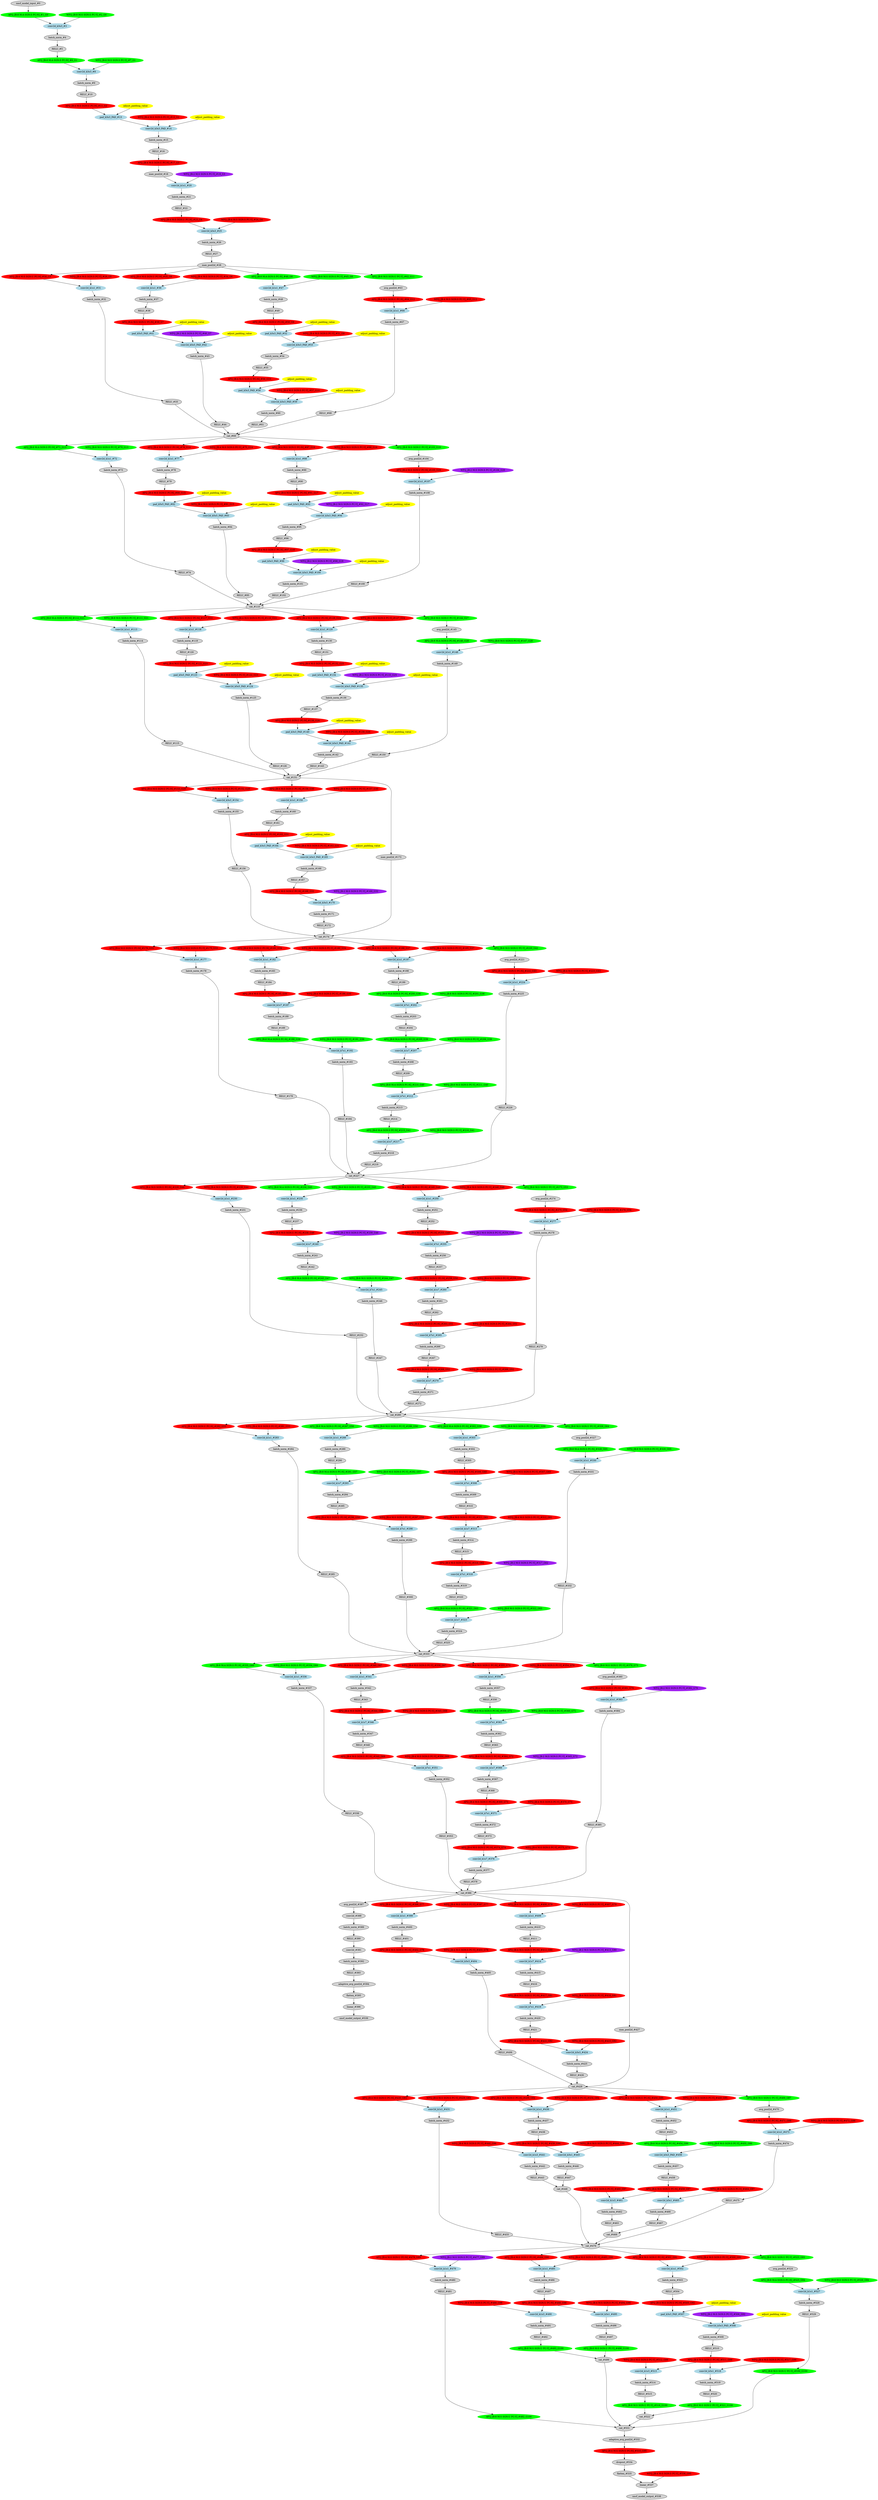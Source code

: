strict digraph  {
"0 /nncf_model_input_0" [id=0, label="nncf_model_input_#0", style=filled, type=nncf_model_input];
"1 AsymmetricQuantizer/asymmetric_quantize_0" [color=green, id=1, label="AFQ_[B:8 M:A SGN:S PC:N]_#1_G0", style=filled, type=asymmetric_quantize];
"2 Inception3/BasicConv2d[Conv2d_1a_3x3]/NNCFConv2d[conv]/ModuleDict[pre_ops]/UpdateWeight[0]/SymmetricQuantizer[op]/symmetric_quantize_0" [color=green, id=2, label="WFQ_[B:8 M:S SGN:S PC:Y]_#2_G0", style=filled, type=symmetric_quantize];
"3 Inception3/BasicConv2d[Conv2d_1a_3x3]/NNCFConv2d[conv]/conv2d_0" [color=lightblue, id=3, label="conv2d_k3x3_#3", style=filled, type=conv2d];
"4 Inception3/BasicConv2d[Conv2d_1a_3x3]/BatchNorm2d[bn]/batch_norm_0" [id=4, label="batch_norm_#4", style=filled, type=batch_norm];
"5 Inception3/BasicConv2d[Conv2d_1a_3x3]/RELU_0" [id=5, label="RELU_#5", style=filled, type=RELU];
"6 Inception3/BasicConv2d[Conv2d_1a_3x3]/AsymmetricQuantizer/asymmetric_quantize_0" [color=green, id=6, label="AFQ_[B:8 M:A SGN:S PC:N]_#6_G1", style=filled, type=asymmetric_quantize];
"7 Inception3/BasicConv2d[Conv2d_2a_3x3]/NNCFConv2d[conv]/ModuleDict[pre_ops]/UpdateWeight[0]/SymmetricQuantizer[op]/symmetric_quantize_0" [color=green, id=7, label="WFQ_[B:8 M:S SGN:S PC:Y]_#7_G1", style=filled, type=symmetric_quantize];
"8 Inception3/BasicConv2d[Conv2d_2a_3x3]/NNCFConv2d[conv]/conv2d_0" [color=lightblue, id=8, label="conv2d_k3x3_#8", style=filled, type=conv2d];
"9 Inception3/BasicConv2d[Conv2d_2a_3x3]/BatchNorm2d[bn]/batch_norm_0" [id=9, label="batch_norm_#9", style=filled, type=batch_norm];
"10 Inception3/BasicConv2d[Conv2d_2a_3x3]/RELU_0" [id=10, label="RELU_#10", style=filled, type=RELU];
"11 Inception3/BasicConv2d[Conv2d_2a_3x3]/SymmetricQuantizer/symmetric_quantize_0" [color=red, id=11, label="AFQ_[B:4 M:S SGN:U PC:N]_#11_G2", style=filled, type=symmetric_quantize];
"12 Inception3/BasicConv2d[Conv2d_2b_3x3]/NNCFConv2d[conv]/ModuleDict[pre_ops]/UpdateWeight[1]/SymmetricQuantizer[op]/symmetric_quantize_0" [color=red, id=12, label="WFQ_[B:4 M:S SGN:S PC:Y]_#12_G2", style=filled, type=symmetric_quantize];
"13 Inception3/BasicConv2d[Conv2d_2b_3x3]/NNCFConv2d[conv]/pad_0" [color=lightblue, id=13, label="pad_k3x3_PAD_#13", style=filled, type=pad];
"14 Inception3/BasicConv2d[Conv2d_2b_3x3]/NNCFConv2d[conv]/conv2d_0" [color=lightblue, id=14, label="conv2d_k3x3_PAD_#14", style=filled, type=conv2d];
"15 Inception3/BasicConv2d[Conv2d_2b_3x3]/BatchNorm2d[bn]/batch_norm_0" [id=15, label="batch_norm_#15", style=filled, type=batch_norm];
"16 Inception3/BasicConv2d[Conv2d_2b_3x3]/RELU_0" [id=16, label="RELU_#16", style=filled, type=RELU];
"17 Inception3/BasicConv2d[Conv2d_2b_3x3]/SymmetricQuantizer/symmetric_quantize_0" [color=red, id=17, label="AFQ_[B:4 M:S SGN:U PC:N]_#17_G3", style=filled, type=symmetric_quantize];
"18 Inception3/MaxPool2d[maxpool1]/max_pool2d_0" [id=18, label="max_pool2d_#18", style=filled, type=max_pool2d];
"19 Inception3/BasicConv2d[Conv2d_3b_1x1]/NNCFConv2d[conv]/ModuleDict[pre_ops]/UpdateWeight[0]/SymmetricQuantizer[op]/symmetric_quantize_0" [color=purple, id=19, label="WFQ_[B:2 M:S SGN:S PC:Y]_#19_G3", style=filled, type=symmetric_quantize];
"20 Inception3/BasicConv2d[Conv2d_3b_1x1]/NNCFConv2d[conv]/conv2d_0" [color=lightblue, id=20, label="conv2d_k1x1_#20", style=filled, type=conv2d];
"21 Inception3/BasicConv2d[Conv2d_3b_1x1]/BatchNorm2d[bn]/batch_norm_0" [id=21, label="batch_norm_#21", style=filled, type=batch_norm];
"22 Inception3/BasicConv2d[Conv2d_3b_1x1]/RELU_0" [id=22, label="RELU_#22", style=filled, type=RELU];
"23 Inception3/BasicConv2d[Conv2d_3b_1x1]/SymmetricQuantizer/symmetric_quantize_0" [color=red, id=23, label="AFQ_[B:4 M:S SGN:U PC:N]_#23_G4", style=filled, type=symmetric_quantize];
"24 Inception3/BasicConv2d[Conv2d_4a_3x3]/NNCFConv2d[conv]/ModuleDict[pre_ops]/UpdateWeight[0]/SymmetricQuantizer[op]/symmetric_quantize_0" [color=red, id=24, label="WFQ_[B:4 M:S SGN:S PC:Y]_#24_G4", style=filled, type=symmetric_quantize];
"25 Inception3/BasicConv2d[Conv2d_4a_3x3]/NNCFConv2d[conv]/conv2d_0" [color=lightblue, id=25, label="conv2d_k3x3_#25", style=filled, type=conv2d];
"26 Inception3/BasicConv2d[Conv2d_4a_3x3]/BatchNorm2d[bn]/batch_norm_0" [id=26, label="batch_norm_#26", style=filled, type=batch_norm];
"27 Inception3/BasicConv2d[Conv2d_4a_3x3]/RELU_0" [id=27, label="RELU_#27", style=filled, type=RELU];
"28 Inception3/MaxPool2d[maxpool2]/max_pool2d_0" [id=28, label="max_pool2d_#28", style=filled, type=max_pool2d];
"29 Inception3/InceptionA[Mixed_5b]/BasicConv2d[branch1x1]/NNCFConv2d[conv]/ModuleDict[pre_ops]/UpdateWeight[0]/SymmetricQuantizer[op]/symmetric_quantize_0" [color=red, id=29, label="WFQ_[B:4 M:S SGN:S PC:Y]_#29_G5", style=filled, type=symmetric_quantize];
"30 Inception3/InceptionA[Mixed_5b]/BasicConv2d[branch1x1]/NNCFConv2d[conv]/SymmetricQuantizer/symmetric_quantize_0" [color=red, id=30, label="AFQ_[B:4 M:S SGN:U PC:N]_#30_G5", style=filled, type=symmetric_quantize];
"31 Inception3/InceptionA[Mixed_5b]/BasicConv2d[branch1x1]/NNCFConv2d[conv]/conv2d_0" [color=lightblue, id=31, label="conv2d_k1x1_#31", style=filled, type=conv2d];
"32 Inception3/InceptionA[Mixed_5b]/BasicConv2d[branch1x1]/BatchNorm2d[bn]/batch_norm_0" [id=32, label="batch_norm_#32", style=filled, type=batch_norm];
"33 Inception3/InceptionA[Mixed_5b]/BasicConv2d[branch1x1]/RELU_0" [id=33, label="RELU_#33", style=filled, type=RELU];
"34 Inception3/InceptionA[Mixed_5b]/BasicConv2d[branch5x5_1]/NNCFConv2d[conv]/ModuleDict[pre_ops]/UpdateWeight[0]/SymmetricQuantizer[op]/symmetric_quantize_0" [color=red, id=34, label="WFQ_[B:4 M:S SGN:S PC:Y]_#34_G6", style=filled, type=symmetric_quantize];
"35 Inception3/InceptionA[Mixed_5b]/BasicConv2d[branch5x5_1]/NNCFConv2d[conv]/SymmetricQuantizer/symmetric_quantize_0" [color=red, id=35, label="AFQ_[B:4 M:S SGN:U PC:N]_#35_G6", style=filled, type=symmetric_quantize];
"36 Inception3/InceptionA[Mixed_5b]/BasicConv2d[branch5x5_1]/NNCFConv2d[conv]/conv2d_0" [color=lightblue, id=36, label="conv2d_k1x1_#36", style=filled, type=conv2d];
"37 Inception3/InceptionA[Mixed_5b]/BasicConv2d[branch5x5_1]/BatchNorm2d[bn]/batch_norm_0" [id=37, label="batch_norm_#37", style=filled, type=batch_norm];
"38 Inception3/InceptionA[Mixed_5b]/BasicConv2d[branch5x5_1]/RELU_0" [id=38, label="RELU_#38", style=filled, type=RELU];
"39 Inception3/InceptionA[Mixed_5b]/BasicConv2d[branch5x5_1]/SymmetricQuantizer/symmetric_quantize_0" [color=red, id=39, label="AFQ_[B:4 M:S SGN:U PC:N]_#39_G7", style=filled, type=symmetric_quantize];
"40 Inception3/InceptionA[Mixed_5b]/BasicConv2d[branch5x5_2]/NNCFConv2d[conv]/ModuleDict[pre_ops]/UpdateWeight[1]/SymmetricQuantizer[op]/symmetric_quantize_0" [color=purple, id=40, label="WFQ_[B:2 M:S SGN:S PC:Y]_#40_G7", style=filled, type=symmetric_quantize];
"41 Inception3/InceptionA[Mixed_5b]/BasicConv2d[branch5x5_2]/NNCFConv2d[conv]/pad_0" [color=lightblue, id=41, label="pad_k5x5_PAD_#41", style=filled, type=pad];
"42 Inception3/InceptionA[Mixed_5b]/BasicConv2d[branch5x5_2]/NNCFConv2d[conv]/conv2d_0" [color=lightblue, id=42, label="conv2d_k5x5_PAD_#42", style=filled, type=conv2d];
"43 Inception3/InceptionA[Mixed_5b]/BasicConv2d[branch5x5_2]/BatchNorm2d[bn]/batch_norm_0" [id=43, label="batch_norm_#43", style=filled, type=batch_norm];
"44 Inception3/InceptionA[Mixed_5b]/BasicConv2d[branch5x5_2]/RELU_0" [id=44, label="RELU_#44", style=filled, type=RELU];
"45 Inception3/InceptionA[Mixed_5b]/BasicConv2d[branch3x3dbl_1]/NNCFConv2d[conv]/ModuleDict[pre_ops]/UpdateWeight[0]/SymmetricQuantizer[op]/symmetric_quantize_0" [color=green, id=45, label="WFQ_[B:8 M:S SGN:S PC:Y]_#45_G8", style=filled, type=symmetric_quantize];
"46 Inception3/InceptionA[Mixed_5b]/BasicConv2d[branch3x3dbl_1]/NNCFConv2d[conv]/AsymmetricQuantizer/asymmetric_quantize_0" [color=green, id=46, label="AFQ_[B:8 M:A SGN:S PC:N]_#46_G8", style=filled, type=asymmetric_quantize];
"47 Inception3/InceptionA[Mixed_5b]/BasicConv2d[branch3x3dbl_1]/NNCFConv2d[conv]/conv2d_0" [color=lightblue, id=47, label="conv2d_k1x1_#47", style=filled, type=conv2d];
"48 Inception3/InceptionA[Mixed_5b]/BasicConv2d[branch3x3dbl_1]/BatchNorm2d[bn]/batch_norm_0" [id=48, label="batch_norm_#48", style=filled, type=batch_norm];
"49 Inception3/InceptionA[Mixed_5b]/BasicConv2d[branch3x3dbl_1]/RELU_0" [id=49, label="RELU_#49", style=filled, type=RELU];
"50 Inception3/InceptionA[Mixed_5b]/BasicConv2d[branch3x3dbl_1]/SymmetricQuantizer/symmetric_quantize_0" [color=red, id=50, label="AFQ_[B:4 M:S SGN:U PC:N]_#50_G9", style=filled, type=symmetric_quantize];
"51 Inception3/InceptionA[Mixed_5b]/BasicConv2d[branch3x3dbl_2]/NNCFConv2d[conv]/ModuleDict[pre_ops]/UpdateWeight[1]/SymmetricQuantizer[op]/symmetric_quantize_0" [color=red, id=51, label="WFQ_[B:4 M:S SGN:S PC:Y]_#51_G9", style=filled, type=symmetric_quantize];
"52 Inception3/InceptionA[Mixed_5b]/BasicConv2d[branch3x3dbl_2]/NNCFConv2d[conv]/pad_0" [color=lightblue, id=52, label="pad_k3x3_PAD_#52", style=filled, type=pad];
"53 Inception3/InceptionA[Mixed_5b]/BasicConv2d[branch3x3dbl_2]/NNCFConv2d[conv]/conv2d_0" [color=lightblue, id=53, label="conv2d_k3x3_PAD_#53", style=filled, type=conv2d];
"54 Inception3/InceptionA[Mixed_5b]/BasicConv2d[branch3x3dbl_2]/BatchNorm2d[bn]/batch_norm_0" [id=54, label="batch_norm_#54", style=filled, type=batch_norm];
"55 Inception3/InceptionA[Mixed_5b]/BasicConv2d[branch3x3dbl_2]/RELU_0" [id=55, label="RELU_#55", style=filled, type=RELU];
"56 Inception3/InceptionA[Mixed_5b]/BasicConv2d[branch3x3dbl_2]/SymmetricQuantizer/symmetric_quantize_0" [color=red, id=56, label="AFQ_[B:4 M:S SGN:U PC:N]_#56_G10", style=filled, type=symmetric_quantize];
"57 Inception3/InceptionA[Mixed_5b]/BasicConv2d[branch3x3dbl_3]/NNCFConv2d[conv]/ModuleDict[pre_ops]/UpdateWeight[1]/SymmetricQuantizer[op]/symmetric_quantize_0" [color=red, id=57, label="WFQ_[B:4 M:S SGN:S PC:Y]_#57_G10", style=filled, type=symmetric_quantize];
"58 Inception3/InceptionA[Mixed_5b]/BasicConv2d[branch3x3dbl_3]/NNCFConv2d[conv]/pad_0" [color=lightblue, id=58, label="pad_k3x3_PAD_#58", style=filled, type=pad];
"59 Inception3/InceptionA[Mixed_5b]/BasicConv2d[branch3x3dbl_3]/NNCFConv2d[conv]/conv2d_0" [color=lightblue, id=59, label="conv2d_k3x3_PAD_#59", style=filled, type=conv2d];
"60 Inception3/InceptionA[Mixed_5b]/BasicConv2d[branch3x3dbl_3]/BatchNorm2d[bn]/batch_norm_0" [id=60, label="batch_norm_#60", style=filled, type=batch_norm];
"61 Inception3/InceptionA[Mixed_5b]/BasicConv2d[branch3x3dbl_3]/RELU_0" [id=61, label="RELU_#61", style=filled, type=RELU];
"62 Inception3/InceptionA[Mixed_5b]/SymmetricQuantizer/symmetric_quantize_0" [color=green, id=62, label="AFQ_[B:8 M:S SGN:U PC:Y]_#62_G11", style=filled, type=symmetric_quantize];
"63 Inception3/InceptionA[Mixed_5b]/avg_pool2d_0" [id=63, label="avg_pool2d_#63", style=filled, type=avg_pool2d];
"64 Inception3/InceptionA[Mixed_5b]/SymmetricQuantizer/symmetric_quantize_1" [color=red, id=64, label="AFQ_[B:4 M:S SGN:U PC:N]_#64_G12", style=filled, type=symmetric_quantize];
"65 Inception3/InceptionA[Mixed_5b]/BasicConv2d[branch_pool]/NNCFConv2d[conv]/ModuleDict[pre_ops]/UpdateWeight[0]/SymmetricQuantizer[op]/symmetric_quantize_0" [color=red, id=65, label="WFQ_[B:4 M:S SGN:S PC:Y]_#65_G12", style=filled, type=symmetric_quantize];
"66 Inception3/InceptionA[Mixed_5b]/BasicConv2d[branch_pool]/NNCFConv2d[conv]/conv2d_0" [color=lightblue, id=66, label="conv2d_k1x1_#66", style=filled, type=conv2d];
"67 Inception3/InceptionA[Mixed_5b]/BasicConv2d[branch_pool]/BatchNorm2d[bn]/batch_norm_0" [id=67, label="batch_norm_#67", style=filled, type=batch_norm];
"68 Inception3/InceptionA[Mixed_5b]/BasicConv2d[branch_pool]/RELU_0" [id=68, label="RELU_#68", style=filled, type=RELU];
"69 Inception3/InceptionA[Mixed_5b]/cat_0" [id=69, label="cat_#69", style=filled, type=cat];
"70 Inception3/InceptionA[Mixed_5c]/BasicConv2d[branch1x1]/NNCFConv2d[conv]/ModuleDict[pre_ops]/UpdateWeight[0]/SymmetricQuantizer[op]/symmetric_quantize_0" [color=green, id=70, label="WFQ_[B:8 M:S SGN:S PC:Y]_#70_G13", style=filled, type=symmetric_quantize];
"71 Inception3/InceptionA[Mixed_5c]/BasicConv2d[branch1x1]/NNCFConv2d[conv]/AsymmetricQuantizer/asymmetric_quantize_0" [color=green, id=71, label="AFQ_[B:8 M:A SGN:S PC:N]_#71_G13", style=filled, type=asymmetric_quantize];
"72 Inception3/InceptionA[Mixed_5c]/BasicConv2d[branch1x1]/NNCFConv2d[conv]/conv2d_0" [color=lightblue, id=72, label="conv2d_k1x1_#72", style=filled, type=conv2d];
"73 Inception3/InceptionA[Mixed_5c]/BasicConv2d[branch1x1]/BatchNorm2d[bn]/batch_norm_0" [id=73, label="batch_norm_#73", style=filled, type=batch_norm];
"74 Inception3/InceptionA[Mixed_5c]/BasicConv2d[branch1x1]/RELU_0" [id=74, label="RELU_#74", style=filled, type=RELU];
"75 Inception3/InceptionA[Mixed_5c]/BasicConv2d[branch5x5_1]/NNCFConv2d[conv]/ModuleDict[pre_ops]/UpdateWeight[0]/SymmetricQuantizer[op]/symmetric_quantize_0" [color=red, id=75, label="WFQ_[B:4 M:S SGN:S PC:Y]_#75_G14", style=filled, type=symmetric_quantize];
"76 Inception3/InceptionA[Mixed_5c]/BasicConv2d[branch5x5_1]/NNCFConv2d[conv]/SymmetricQuantizer/symmetric_quantize_0" [color=red, id=76, label="AFQ_[B:4 M:S SGN:U PC:N]_#76_G14", style=filled, type=symmetric_quantize];
"77 Inception3/InceptionA[Mixed_5c]/BasicConv2d[branch5x5_1]/NNCFConv2d[conv]/conv2d_0" [color=lightblue, id=77, label="conv2d_k1x1_#77", style=filled, type=conv2d];
"78 Inception3/InceptionA[Mixed_5c]/BasicConv2d[branch5x5_1]/BatchNorm2d[bn]/batch_norm_0" [id=78, label="batch_norm_#78", style=filled, type=batch_norm];
"79 Inception3/InceptionA[Mixed_5c]/BasicConv2d[branch5x5_1]/RELU_0" [id=79, label="RELU_#79", style=filled, type=RELU];
"80 Inception3/InceptionA[Mixed_5c]/BasicConv2d[branch5x5_1]/SymmetricQuantizer/symmetric_quantize_0" [color=red, id=80, label="AFQ_[B:4 M:S SGN:U PC:N]_#80_G15", style=filled, type=symmetric_quantize];
"81 Inception3/InceptionA[Mixed_5c]/BasicConv2d[branch5x5_2]/NNCFConv2d[conv]/ModuleDict[pre_ops]/UpdateWeight[1]/SymmetricQuantizer[op]/symmetric_quantize_0" [color=red, id=81, label="WFQ_[B:4 M:S SGN:S PC:Y]_#81_G15", style=filled, type=symmetric_quantize];
"82 Inception3/InceptionA[Mixed_5c]/BasicConv2d[branch5x5_2]/NNCFConv2d[conv]/pad_0" [color=lightblue, id=82, label="pad_k5x5_PAD_#82", style=filled, type=pad];
"83 Inception3/InceptionA[Mixed_5c]/BasicConv2d[branch5x5_2]/NNCFConv2d[conv]/conv2d_0" [color=lightblue, id=83, label="conv2d_k5x5_PAD_#83", style=filled, type=conv2d];
"84 Inception3/InceptionA[Mixed_5c]/BasicConv2d[branch5x5_2]/BatchNorm2d[bn]/batch_norm_0" [id=84, label="batch_norm_#84", style=filled, type=batch_norm];
"85 Inception3/InceptionA[Mixed_5c]/BasicConv2d[branch5x5_2]/RELU_0" [id=85, label="RELU_#85", style=filled, type=RELU];
"86 Inception3/InceptionA[Mixed_5c]/BasicConv2d[branch3x3dbl_1]/NNCFConv2d[conv]/ModuleDict[pre_ops]/UpdateWeight[0]/SymmetricQuantizer[op]/symmetric_quantize_0" [color=red, id=86, label="WFQ_[B:4 M:S SGN:S PC:Y]_#86_G16", style=filled, type=symmetric_quantize];
"87 Inception3/InceptionA[Mixed_5c]/BasicConv2d[branch3x3dbl_1]/NNCFConv2d[conv]/SymmetricQuantizer/symmetric_quantize_0" [color=red, id=87, label="AFQ_[B:4 M:S SGN:U PC:N]_#87_G16", style=filled, type=symmetric_quantize];
"88 Inception3/InceptionA[Mixed_5c]/BasicConv2d[branch3x3dbl_1]/NNCFConv2d[conv]/conv2d_0" [color=lightblue, id=88, label="conv2d_k1x1_#88", style=filled, type=conv2d];
"89 Inception3/InceptionA[Mixed_5c]/BasicConv2d[branch3x3dbl_1]/BatchNorm2d[bn]/batch_norm_0" [id=89, label="batch_norm_#89", style=filled, type=batch_norm];
"90 Inception3/InceptionA[Mixed_5c]/BasicConv2d[branch3x3dbl_1]/RELU_0" [id=90, label="RELU_#90", style=filled, type=RELU];
"91 Inception3/InceptionA[Mixed_5c]/BasicConv2d[branch3x3dbl_1]/SymmetricQuantizer/symmetric_quantize_0" [color=red, id=91, label="AFQ_[B:4 M:S SGN:U PC:N]_#91_G17", style=filled, type=symmetric_quantize];
"92 Inception3/InceptionA[Mixed_5c]/BasicConv2d[branch3x3dbl_2]/NNCFConv2d[conv]/ModuleDict[pre_ops]/UpdateWeight[1]/SymmetricQuantizer[op]/symmetric_quantize_0" [color=purple, id=92, label="WFQ_[B:2 M:S SGN:S PC:Y]_#92_G17", style=filled, type=symmetric_quantize];
"93 Inception3/InceptionA[Mixed_5c]/BasicConv2d[branch3x3dbl_2]/NNCFConv2d[conv]/pad_0" [color=lightblue, id=93, label="pad_k3x3_PAD_#93", style=filled, type=pad];
"94 Inception3/InceptionA[Mixed_5c]/BasicConv2d[branch3x3dbl_2]/NNCFConv2d[conv]/conv2d_0" [color=lightblue, id=94, label="conv2d_k3x3_PAD_#94", style=filled, type=conv2d];
"95 Inception3/InceptionA[Mixed_5c]/BasicConv2d[branch3x3dbl_2]/BatchNorm2d[bn]/batch_norm_0" [id=95, label="batch_norm_#95", style=filled, type=batch_norm];
"96 Inception3/InceptionA[Mixed_5c]/BasicConv2d[branch3x3dbl_2]/RELU_0" [id=96, label="RELU_#96", style=filled, type=RELU];
"97 Inception3/InceptionA[Mixed_5c]/BasicConv2d[branch3x3dbl_2]/SymmetricQuantizer/symmetric_quantize_0" [color=red, id=97, label="AFQ_[B:4 M:S SGN:U PC:N]_#97_G18", style=filled, type=symmetric_quantize];
"98 Inception3/InceptionA[Mixed_5c]/BasicConv2d[branch3x3dbl_3]/NNCFConv2d[conv]/ModuleDict[pre_ops]/UpdateWeight[1]/SymmetricQuantizer[op]/symmetric_quantize_0" [color=purple, id=98, label="WFQ_[B:2 M:S SGN:S PC:Y]_#98_G18", style=filled, type=symmetric_quantize];
"99 Inception3/InceptionA[Mixed_5c]/BasicConv2d[branch3x3dbl_3]/NNCFConv2d[conv]/pad_0" [color=lightblue, id=99, label="pad_k3x3_PAD_#99", style=filled, type=pad];
"100 Inception3/InceptionA[Mixed_5c]/BasicConv2d[branch3x3dbl_3]/NNCFConv2d[conv]/conv2d_0" [color=lightblue, id=100, label="conv2d_k3x3_PAD_#100", style=filled, type=conv2d];
"101 Inception3/InceptionA[Mixed_5c]/BasicConv2d[branch3x3dbl_3]/BatchNorm2d[bn]/batch_norm_0" [id=101, label="batch_norm_#101", style=filled, type=batch_norm];
"102 Inception3/InceptionA[Mixed_5c]/BasicConv2d[branch3x3dbl_3]/RELU_0" [id=102, label="RELU_#102", style=filled, type=RELU];
"103 Inception3/InceptionA[Mixed_5c]/SymmetricQuantizer/symmetric_quantize_0" [color=green, id=103, label="AFQ_[B:8 M:S SGN:U PC:Y]_#103_G19", style=filled, type=symmetric_quantize];
"104 Inception3/InceptionA[Mixed_5c]/avg_pool2d_0" [id=104, label="avg_pool2d_#104", style=filled, type=avg_pool2d];
"105 Inception3/InceptionA[Mixed_5c]/SymmetricQuantizer/symmetric_quantize_1" [color=red, id=105, label="AFQ_[B:4 M:S SGN:U PC:N]_#105_G20", style=filled, type=symmetric_quantize];
"106 Inception3/InceptionA[Mixed_5c]/BasicConv2d[branch_pool]/NNCFConv2d[conv]/ModuleDict[pre_ops]/UpdateWeight[0]/SymmetricQuantizer[op]/symmetric_quantize_0" [color=purple, id=106, label="WFQ_[B:2 M:S SGN:S PC:Y]_#106_G20", style=filled, type=symmetric_quantize];
"107 Inception3/InceptionA[Mixed_5c]/BasicConv2d[branch_pool]/NNCFConv2d[conv]/conv2d_0" [color=lightblue, id=107, label="conv2d_k1x1_#107", style=filled, type=conv2d];
"108 Inception3/InceptionA[Mixed_5c]/BasicConv2d[branch_pool]/BatchNorm2d[bn]/batch_norm_0" [id=108, label="batch_norm_#108", style=filled, type=batch_norm];
"109 Inception3/InceptionA[Mixed_5c]/BasicConv2d[branch_pool]/RELU_0" [id=109, label="RELU_#109", style=filled, type=RELU];
"110 Inception3/InceptionA[Mixed_5c]/cat_0" [id=110, label="cat_#110", style=filled, type=cat];
"111 Inception3/InceptionA[Mixed_5d]/BasicConv2d[branch1x1]/NNCFConv2d[conv]/ModuleDict[pre_ops]/UpdateWeight[0]/SymmetricQuantizer[op]/symmetric_quantize_0" [color=green, id=111, label="WFQ_[B:8 M:S SGN:S PC:Y]_#111_G21", style=filled, type=symmetric_quantize];
"112 Inception3/InceptionA[Mixed_5d]/BasicConv2d[branch1x1]/NNCFConv2d[conv]/AsymmetricQuantizer/asymmetric_quantize_0" [color=green, id=112, label="AFQ_[B:8 M:A SGN:S PC:N]_#112_G21", style=filled, type=asymmetric_quantize];
"113 Inception3/InceptionA[Mixed_5d]/BasicConv2d[branch1x1]/NNCFConv2d[conv]/conv2d_0" [color=lightblue, id=113, label="conv2d_k1x1_#113", style=filled, type=conv2d];
"114 Inception3/InceptionA[Mixed_5d]/BasicConv2d[branch1x1]/BatchNorm2d[bn]/batch_norm_0" [id=114, label="batch_norm_#114", style=filled, type=batch_norm];
"115 Inception3/InceptionA[Mixed_5d]/BasicConv2d[branch1x1]/RELU_0" [id=115, label="RELU_#115", style=filled, type=RELU];
"116 Inception3/InceptionA[Mixed_5d]/BasicConv2d[branch5x5_1]/NNCFConv2d[conv]/ModuleDict[pre_ops]/UpdateWeight[0]/SymmetricQuantizer[op]/symmetric_quantize_0" [color=red, id=116, label="WFQ_[B:4 M:S SGN:S PC:Y]_#116_G22", style=filled, type=symmetric_quantize];
"117 Inception3/InceptionA[Mixed_5d]/BasicConv2d[branch5x5_1]/NNCFConv2d[conv]/SymmetricQuantizer/symmetric_quantize_0" [color=red, id=117, label="AFQ_[B:4 M:S SGN:U PC:N]_#117_G22", style=filled, type=symmetric_quantize];
"118 Inception3/InceptionA[Mixed_5d]/BasicConv2d[branch5x5_1]/NNCFConv2d[conv]/conv2d_0" [color=lightblue, id=118, label="conv2d_k1x1_#118", style=filled, type=conv2d];
"119 Inception3/InceptionA[Mixed_5d]/BasicConv2d[branch5x5_1]/BatchNorm2d[bn]/batch_norm_0" [id=119, label="batch_norm_#119", style=filled, type=batch_norm];
"120 Inception3/InceptionA[Mixed_5d]/BasicConv2d[branch5x5_1]/RELU_0" [id=120, label="RELU_#120", style=filled, type=RELU];
"121 Inception3/InceptionA[Mixed_5d]/BasicConv2d[branch5x5_1]/SymmetricQuantizer/symmetric_quantize_0" [color=red, id=121, label="AFQ_[B:4 M:S SGN:U PC:N]_#121_G23", style=filled, type=symmetric_quantize];
"122 Inception3/InceptionA[Mixed_5d]/BasicConv2d[branch5x5_2]/NNCFConv2d[conv]/ModuleDict[pre_ops]/UpdateWeight[1]/SymmetricQuantizer[op]/symmetric_quantize_0" [color=red, id=122, label="WFQ_[B:4 M:S SGN:S PC:Y]_#122_G23", style=filled, type=symmetric_quantize];
"123 Inception3/InceptionA[Mixed_5d]/BasicConv2d[branch5x5_2]/NNCFConv2d[conv]/pad_0" [color=lightblue, id=123, label="pad_k5x5_PAD_#123", style=filled, type=pad];
"124 Inception3/InceptionA[Mixed_5d]/BasicConv2d[branch5x5_2]/NNCFConv2d[conv]/conv2d_0" [color=lightblue, id=124, label="conv2d_k5x5_PAD_#124", style=filled, type=conv2d];
"125 Inception3/InceptionA[Mixed_5d]/BasicConv2d[branch5x5_2]/BatchNorm2d[bn]/batch_norm_0" [id=125, label="batch_norm_#125", style=filled, type=batch_norm];
"126 Inception3/InceptionA[Mixed_5d]/BasicConv2d[branch5x5_2]/RELU_0" [id=126, label="RELU_#126", style=filled, type=RELU];
"127 Inception3/InceptionA[Mixed_5d]/BasicConv2d[branch3x3dbl_1]/NNCFConv2d[conv]/ModuleDict[pre_ops]/UpdateWeight[0]/SymmetricQuantizer[op]/symmetric_quantize_0" [color=red, id=127, label="WFQ_[B:4 M:S SGN:S PC:Y]_#127_G24", style=filled, type=symmetric_quantize];
"128 Inception3/InceptionA[Mixed_5d]/BasicConv2d[branch3x3dbl_1]/NNCFConv2d[conv]/SymmetricQuantizer/symmetric_quantize_0" [color=red, id=128, label="AFQ_[B:4 M:S SGN:U PC:N]_#128_G24", style=filled, type=symmetric_quantize];
"129 Inception3/InceptionA[Mixed_5d]/BasicConv2d[branch3x3dbl_1]/NNCFConv2d[conv]/conv2d_0" [color=lightblue, id=129, label="conv2d_k1x1_#129", style=filled, type=conv2d];
"130 Inception3/InceptionA[Mixed_5d]/BasicConv2d[branch3x3dbl_1]/BatchNorm2d[bn]/batch_norm_0" [id=130, label="batch_norm_#130", style=filled, type=batch_norm];
"131 Inception3/InceptionA[Mixed_5d]/BasicConv2d[branch3x3dbl_1]/RELU_0" [id=131, label="RELU_#131", style=filled, type=RELU];
"132 Inception3/InceptionA[Mixed_5d]/BasicConv2d[branch3x3dbl_1]/SymmetricQuantizer/symmetric_quantize_0" [color=red, id=132, label="AFQ_[B:4 M:S SGN:U PC:N]_#132_G25", style=filled, type=symmetric_quantize];
"133 Inception3/InceptionA[Mixed_5d]/BasicConv2d[branch3x3dbl_2]/NNCFConv2d[conv]/ModuleDict[pre_ops]/UpdateWeight[1]/SymmetricQuantizer[op]/symmetric_quantize_0" [color=purple, id=133, label="WFQ_[B:2 M:S SGN:S PC:Y]_#133_G25", style=filled, type=symmetric_quantize];
"134 Inception3/InceptionA[Mixed_5d]/BasicConv2d[branch3x3dbl_2]/NNCFConv2d[conv]/pad_0" [color=lightblue, id=134, label="pad_k3x3_PAD_#134", style=filled, type=pad];
"135 Inception3/InceptionA[Mixed_5d]/BasicConv2d[branch3x3dbl_2]/NNCFConv2d[conv]/conv2d_0" [color=lightblue, id=135, label="conv2d_k3x3_PAD_#135", style=filled, type=conv2d];
"136 Inception3/InceptionA[Mixed_5d]/BasicConv2d[branch3x3dbl_2]/BatchNorm2d[bn]/batch_norm_0" [id=136, label="batch_norm_#136", style=filled, type=batch_norm];
"137 Inception3/InceptionA[Mixed_5d]/BasicConv2d[branch3x3dbl_2]/RELU_0" [id=137, label="RELU_#137", style=filled, type=RELU];
"138 Inception3/InceptionA[Mixed_5d]/BasicConv2d[branch3x3dbl_2]/SymmetricQuantizer/symmetric_quantize_0" [color=red, id=138, label="AFQ_[B:4 M:S SGN:U PC:N]_#138_G26", style=filled, type=symmetric_quantize];
"139 Inception3/InceptionA[Mixed_5d]/BasicConv2d[branch3x3dbl_3]/NNCFConv2d[conv]/ModuleDict[pre_ops]/UpdateWeight[1]/SymmetricQuantizer[op]/symmetric_quantize_0" [color=red, id=139, label="WFQ_[B:4 M:S SGN:S PC:Y]_#139_G26", style=filled, type=symmetric_quantize];
"140 Inception3/InceptionA[Mixed_5d]/BasicConv2d[branch3x3dbl_3]/NNCFConv2d[conv]/pad_0" [color=lightblue, id=140, label="pad_k3x3_PAD_#140", style=filled, type=pad];
"141 Inception3/InceptionA[Mixed_5d]/BasicConv2d[branch3x3dbl_3]/NNCFConv2d[conv]/conv2d_0" [color=lightblue, id=141, label="conv2d_k3x3_PAD_#141", style=filled, type=conv2d];
"142 Inception3/InceptionA[Mixed_5d]/BasicConv2d[branch3x3dbl_3]/BatchNorm2d[bn]/batch_norm_0" [id=142, label="batch_norm_#142", style=filled, type=batch_norm];
"143 Inception3/InceptionA[Mixed_5d]/BasicConv2d[branch3x3dbl_3]/RELU_0" [id=143, label="RELU_#143", style=filled, type=RELU];
"144 Inception3/InceptionA[Mixed_5d]/SymmetricQuantizer/symmetric_quantize_0" [color=green, id=144, label="AFQ_[B:8 M:S SGN:U PC:Y]_#144_G27", style=filled, type=symmetric_quantize];
"145 Inception3/InceptionA[Mixed_5d]/avg_pool2d_0" [id=145, label="avg_pool2d_#145", style=filled, type=avg_pool2d];
"146 Inception3/InceptionA[Mixed_5d]/AsymmetricQuantizer/asymmetric_quantize_0" [color=green, id=146, label="AFQ_[B:8 M:A SGN:S PC:N]_#146_G28", style=filled, type=asymmetric_quantize];
"147 Inception3/InceptionA[Mixed_5d]/BasicConv2d[branch_pool]/NNCFConv2d[conv]/ModuleDict[pre_ops]/UpdateWeight[0]/SymmetricQuantizer[op]/symmetric_quantize_0" [color=green, id=147, label="WFQ_[B:8 M:S SGN:S PC:Y]_#147_G28", style=filled, type=symmetric_quantize];
"148 Inception3/InceptionA[Mixed_5d]/BasicConv2d[branch_pool]/NNCFConv2d[conv]/conv2d_0" [color=lightblue, id=148, label="conv2d_k1x1_#148", style=filled, type=conv2d];
"149 Inception3/InceptionA[Mixed_5d]/BasicConv2d[branch_pool]/BatchNorm2d[bn]/batch_norm_0" [id=149, label="batch_norm_#149", style=filled, type=batch_norm];
"150 Inception3/InceptionA[Mixed_5d]/BasicConv2d[branch_pool]/RELU_0" [id=150, label="RELU_#150", style=filled, type=RELU];
"151 Inception3/InceptionA[Mixed_5d]/cat_0" [id=151, label="cat_#151", style=filled, type=cat];
"152 Inception3/InceptionB[Mixed_6a]/BasicConv2d[branch3x3]/NNCFConv2d[conv]/ModuleDict[pre_ops]/UpdateWeight[0]/SymmetricQuantizer[op]/symmetric_quantize_0" [color=red, id=152, label="WFQ_[B:4 M:S SGN:S PC:Y]_#152_G29", style=filled, type=symmetric_quantize];
"153 Inception3/InceptionB[Mixed_6a]/BasicConv2d[branch3x3]/NNCFConv2d[conv]/SymmetricQuantizer/symmetric_quantize_0" [color=red, id=153, label="AFQ_[B:4 M:S SGN:U PC:N]_#153_G29", style=filled, type=symmetric_quantize];
"154 Inception3/InceptionB[Mixed_6a]/BasicConv2d[branch3x3]/NNCFConv2d[conv]/conv2d_0" [color=lightblue, id=154, label="conv2d_k3x3_#154", style=filled, type=conv2d];
"155 Inception3/InceptionB[Mixed_6a]/BasicConv2d[branch3x3]/BatchNorm2d[bn]/batch_norm_0" [id=155, label="batch_norm_#155", style=filled, type=batch_norm];
"156 Inception3/InceptionB[Mixed_6a]/BasicConv2d[branch3x3]/RELU_0" [id=156, label="RELU_#156", style=filled, type=RELU];
"157 Inception3/InceptionB[Mixed_6a]/BasicConv2d[branch3x3dbl_1]/NNCFConv2d[conv]/ModuleDict[pre_ops]/UpdateWeight[0]/SymmetricQuantizer[op]/symmetric_quantize_0" [color=red, id=157, label="WFQ_[B:4 M:S SGN:S PC:Y]_#157_G30", style=filled, type=symmetric_quantize];
"158 Inception3/InceptionB[Mixed_6a]/BasicConv2d[branch3x3dbl_1]/NNCFConv2d[conv]/SymmetricQuantizer/symmetric_quantize_0" [color=red, id=158, label="AFQ_[B:4 M:S SGN:U PC:N]_#158_G30", style=filled, type=symmetric_quantize];
"159 Inception3/InceptionB[Mixed_6a]/BasicConv2d[branch3x3dbl_1]/NNCFConv2d[conv]/conv2d_0" [color=lightblue, id=159, label="conv2d_k1x1_#159", style=filled, type=conv2d];
"160 Inception3/InceptionB[Mixed_6a]/BasicConv2d[branch3x3dbl_1]/BatchNorm2d[bn]/batch_norm_0" [id=160, label="batch_norm_#160", style=filled, type=batch_norm];
"161 Inception3/InceptionB[Mixed_6a]/BasicConv2d[branch3x3dbl_1]/RELU_0" [id=161, label="RELU_#161", style=filled, type=RELU];
"162 Inception3/InceptionB[Mixed_6a]/BasicConv2d[branch3x3dbl_1]/SymmetricQuantizer/symmetric_quantize_0" [color=red, id=162, label="AFQ_[B:4 M:S SGN:U PC:N]_#162_G31", style=filled, type=symmetric_quantize];
"163 Inception3/InceptionB[Mixed_6a]/BasicConv2d[branch3x3dbl_2]/NNCFConv2d[conv]/ModuleDict[pre_ops]/UpdateWeight[1]/SymmetricQuantizer[op]/symmetric_quantize_0" [color=red, id=163, label="WFQ_[B:4 M:S SGN:S PC:Y]_#163_G31", style=filled, type=symmetric_quantize];
"164 Inception3/InceptionB[Mixed_6a]/BasicConv2d[branch3x3dbl_2]/NNCFConv2d[conv]/pad_0" [color=lightblue, id=164, label="pad_k3x3_PAD_#164", style=filled, type=pad];
"165 Inception3/InceptionB[Mixed_6a]/BasicConv2d[branch3x3dbl_2]/NNCFConv2d[conv]/conv2d_0" [color=lightblue, id=165, label="conv2d_k3x3_PAD_#165", style=filled, type=conv2d];
"166 Inception3/InceptionB[Mixed_6a]/BasicConv2d[branch3x3dbl_2]/BatchNorm2d[bn]/batch_norm_0" [id=166, label="batch_norm_#166", style=filled, type=batch_norm];
"167 Inception3/InceptionB[Mixed_6a]/BasicConv2d[branch3x3dbl_2]/RELU_0" [id=167, label="RELU_#167", style=filled, type=RELU];
"168 Inception3/InceptionB[Mixed_6a]/BasicConv2d[branch3x3dbl_2]/SymmetricQuantizer/symmetric_quantize_0" [color=red, id=168, label="AFQ_[B:4 M:S SGN:U PC:N]_#168_G32", style=filled, type=symmetric_quantize];
"169 Inception3/InceptionB[Mixed_6a]/BasicConv2d[branch3x3dbl_3]/NNCFConv2d[conv]/ModuleDict[pre_ops]/UpdateWeight[0]/SymmetricQuantizer[op]/symmetric_quantize_0" [color=purple, id=169, label="WFQ_[B:2 M:S SGN:S PC:Y]_#169_G32", style=filled, type=symmetric_quantize];
"170 Inception3/InceptionB[Mixed_6a]/BasicConv2d[branch3x3dbl_3]/NNCFConv2d[conv]/conv2d_0" [color=lightblue, id=170, label="conv2d_k3x3_#170", style=filled, type=conv2d];
"171 Inception3/InceptionB[Mixed_6a]/BasicConv2d[branch3x3dbl_3]/BatchNorm2d[bn]/batch_norm_0" [id=171, label="batch_norm_#171", style=filled, type=batch_norm];
"172 Inception3/InceptionB[Mixed_6a]/BasicConv2d[branch3x3dbl_3]/RELU_0" [id=172, label="RELU_#172", style=filled, type=RELU];
"173 Inception3/InceptionB[Mixed_6a]/max_pool2d_0" [id=173, label="max_pool2d_#173", style=filled, type=max_pool2d];
"174 Inception3/InceptionB[Mixed_6a]/cat_0" [id=174, label="cat_#174", style=filled, type=cat];
"175 Inception3/InceptionC[Mixed_6b]/BasicConv2d[branch1x1]/NNCFConv2d[conv]/ModuleDict[pre_ops]/UpdateWeight[0]/SymmetricQuantizer[op]/symmetric_quantize_0" [color=red, id=175, label="WFQ_[B:4 M:S SGN:S PC:Y]_#175_G33", style=filled, type=symmetric_quantize];
"176 Inception3/InceptionC[Mixed_6b]/BasicConv2d[branch1x1]/NNCFConv2d[conv]/SymmetricQuantizer/symmetric_quantize_0" [color=red, id=176, label="AFQ_[B:4 M:S SGN:U PC:N]_#176_G33", style=filled, type=symmetric_quantize];
"177 Inception3/InceptionC[Mixed_6b]/BasicConv2d[branch1x1]/NNCFConv2d[conv]/conv2d_0" [color=lightblue, id=177, label="conv2d_k1x1_#177", style=filled, type=conv2d];
"178 Inception3/InceptionC[Mixed_6b]/BasicConv2d[branch1x1]/BatchNorm2d[bn]/batch_norm_0" [id=178, label="batch_norm_#178", style=filled, type=batch_norm];
"179 Inception3/InceptionC[Mixed_6b]/BasicConv2d[branch1x1]/RELU_0" [id=179, label="RELU_#179", style=filled, type=RELU];
"180 Inception3/InceptionC[Mixed_6b]/BasicConv2d[branch7x7_1]/NNCFConv2d[conv]/ModuleDict[pre_ops]/UpdateWeight[0]/SymmetricQuantizer[op]/symmetric_quantize_0" [color=red, id=180, label="WFQ_[B:4 M:S SGN:S PC:Y]_#180_G34", style=filled, type=symmetric_quantize];
"181 Inception3/InceptionC[Mixed_6b]/BasicConv2d[branch7x7_1]/NNCFConv2d[conv]/SymmetricQuantizer/symmetric_quantize_0" [color=red, id=181, label="AFQ_[B:4 M:S SGN:U PC:N]_#181_G34", style=filled, type=symmetric_quantize];
"182 Inception3/InceptionC[Mixed_6b]/BasicConv2d[branch7x7_1]/NNCFConv2d[conv]/conv2d_0" [color=lightblue, id=182, label="conv2d_k1x1_#182", style=filled, type=conv2d];
"183 Inception3/InceptionC[Mixed_6b]/BasicConv2d[branch7x7_1]/BatchNorm2d[bn]/batch_norm_0" [id=183, label="batch_norm_#183", style=filled, type=batch_norm];
"184 Inception3/InceptionC[Mixed_6b]/BasicConv2d[branch7x7_1]/RELU_0" [id=184, label="RELU_#184", style=filled, type=RELU];
"185 Inception3/InceptionC[Mixed_6b]/BasicConv2d[branch7x7_1]/SymmetricQuantizer/symmetric_quantize_0" [color=red, id=185, label="AFQ_[B:4 M:S SGN:U PC:N]_#185_G35", style=filled, type=symmetric_quantize];
"186 Inception3/InceptionC[Mixed_6b]/BasicConv2d[branch7x7_2]/NNCFConv2d[conv]/ModuleDict[pre_ops]/UpdateWeight[0]/SymmetricQuantizer[op]/symmetric_quantize_0" [color=red, id=186, label="WFQ_[B:4 M:S SGN:S PC:Y]_#186_G35", style=filled, type=symmetric_quantize];
"187 Inception3/InceptionC[Mixed_6b]/BasicConv2d[branch7x7_2]/NNCFConv2d[conv]/conv2d_0" [color=lightblue, id=187, label="conv2d_k1x7_#187", style=filled, type=conv2d];
"188 Inception3/InceptionC[Mixed_6b]/BasicConv2d[branch7x7_2]/BatchNorm2d[bn]/batch_norm_0" [id=188, label="batch_norm_#188", style=filled, type=batch_norm];
"189 Inception3/InceptionC[Mixed_6b]/BasicConv2d[branch7x7_2]/RELU_0" [id=189, label="RELU_#189", style=filled, type=RELU];
"190 Inception3/InceptionC[Mixed_6b]/BasicConv2d[branch7x7_2]/AsymmetricQuantizer/asymmetric_quantize_0" [color=green, id=190, label="AFQ_[B:8 M:A SGN:S PC:N]_#190_G36", style=filled, type=asymmetric_quantize];
"191 Inception3/InceptionC[Mixed_6b]/BasicConv2d[branch7x7_3]/NNCFConv2d[conv]/ModuleDict[pre_ops]/UpdateWeight[0]/SymmetricQuantizer[op]/symmetric_quantize_0" [color=green, id=191, label="WFQ_[B:8 M:S SGN:S PC:Y]_#191_G36", style=filled, type=symmetric_quantize];
"192 Inception3/InceptionC[Mixed_6b]/BasicConv2d[branch7x7_3]/NNCFConv2d[conv]/conv2d_0" [color=lightblue, id=192, label="conv2d_k7x1_#192", style=filled, type=conv2d];
"193 Inception3/InceptionC[Mixed_6b]/BasicConv2d[branch7x7_3]/BatchNorm2d[bn]/batch_norm_0" [id=193, label="batch_norm_#193", style=filled, type=batch_norm];
"194 Inception3/InceptionC[Mixed_6b]/BasicConv2d[branch7x7_3]/RELU_0" [id=194, label="RELU_#194", style=filled, type=RELU];
"195 Inception3/InceptionC[Mixed_6b]/BasicConv2d[branch7x7dbl_1]/NNCFConv2d[conv]/ModuleDict[pre_ops]/UpdateWeight[0]/SymmetricQuantizer[op]/symmetric_quantize_0" [color=red, id=195, label="WFQ_[B:4 M:S SGN:S PC:Y]_#195_G37", style=filled, type=symmetric_quantize];
"196 Inception3/InceptionC[Mixed_6b]/BasicConv2d[branch7x7dbl_1]/NNCFConv2d[conv]/SymmetricQuantizer/symmetric_quantize_0" [color=red, id=196, label="AFQ_[B:4 M:S SGN:U PC:N]_#196_G37", style=filled, type=symmetric_quantize];
"197 Inception3/InceptionC[Mixed_6b]/BasicConv2d[branch7x7dbl_1]/NNCFConv2d[conv]/conv2d_0" [color=lightblue, id=197, label="conv2d_k1x1_#197", style=filled, type=conv2d];
"198 Inception3/InceptionC[Mixed_6b]/BasicConv2d[branch7x7dbl_1]/BatchNorm2d[bn]/batch_norm_0" [id=198, label="batch_norm_#198", style=filled, type=batch_norm];
"199 Inception3/InceptionC[Mixed_6b]/BasicConv2d[branch7x7dbl_1]/RELU_0" [id=199, label="RELU_#199", style=filled, type=RELU];
"200 Inception3/InceptionC[Mixed_6b]/BasicConv2d[branch7x7dbl_1]/AsymmetricQuantizer/asymmetric_quantize_0" [color=green, id=200, label="AFQ_[B:8 M:A SGN:S PC:N]_#200_G38", style=filled, type=asymmetric_quantize];
"201 Inception3/InceptionC[Mixed_6b]/BasicConv2d[branch7x7dbl_2]/NNCFConv2d[conv]/ModuleDict[pre_ops]/UpdateWeight[0]/SymmetricQuantizer[op]/symmetric_quantize_0" [color=green, id=201, label="WFQ_[B:8 M:S SGN:S PC:Y]_#201_G38", style=filled, type=symmetric_quantize];
"202 Inception3/InceptionC[Mixed_6b]/BasicConv2d[branch7x7dbl_2]/NNCFConv2d[conv]/conv2d_0" [color=lightblue, id=202, label="conv2d_k7x1_#202", style=filled, type=conv2d];
"203 Inception3/InceptionC[Mixed_6b]/BasicConv2d[branch7x7dbl_2]/BatchNorm2d[bn]/batch_norm_0" [id=203, label="batch_norm_#203", style=filled, type=batch_norm];
"204 Inception3/InceptionC[Mixed_6b]/BasicConv2d[branch7x7dbl_2]/RELU_0" [id=204, label="RELU_#204", style=filled, type=RELU];
"205 Inception3/InceptionC[Mixed_6b]/BasicConv2d[branch7x7dbl_2]/AsymmetricQuantizer/asymmetric_quantize_0" [color=green, id=205, label="AFQ_[B:8 M:A SGN:S PC:N]_#205_G39", style=filled, type=asymmetric_quantize];
"206 Inception3/InceptionC[Mixed_6b]/BasicConv2d[branch7x7dbl_3]/NNCFConv2d[conv]/ModuleDict[pre_ops]/UpdateWeight[0]/SymmetricQuantizer[op]/symmetric_quantize_0" [color=green, id=206, label="WFQ_[B:8 M:S SGN:S PC:Y]_#206_G39", style=filled, type=symmetric_quantize];
"207 Inception3/InceptionC[Mixed_6b]/BasicConv2d[branch7x7dbl_3]/NNCFConv2d[conv]/conv2d_0" [color=lightblue, id=207, label="conv2d_k1x7_#207", style=filled, type=conv2d];
"208 Inception3/InceptionC[Mixed_6b]/BasicConv2d[branch7x7dbl_3]/BatchNorm2d[bn]/batch_norm_0" [id=208, label="batch_norm_#208", style=filled, type=batch_norm];
"209 Inception3/InceptionC[Mixed_6b]/BasicConv2d[branch7x7dbl_3]/RELU_0" [id=209, label="RELU_#209", style=filled, type=RELU];
"210 Inception3/InceptionC[Mixed_6b]/BasicConv2d[branch7x7dbl_3]/AsymmetricQuantizer/asymmetric_quantize_0" [color=green, id=210, label="AFQ_[B:8 M:A SGN:S PC:N]_#210_G40", style=filled, type=asymmetric_quantize];
"211 Inception3/InceptionC[Mixed_6b]/BasicConv2d[branch7x7dbl_4]/NNCFConv2d[conv]/ModuleDict[pre_ops]/UpdateWeight[0]/SymmetricQuantizer[op]/symmetric_quantize_0" [color=green, id=211, label="WFQ_[B:8 M:S SGN:S PC:Y]_#211_G40", style=filled, type=symmetric_quantize];
"212 Inception3/InceptionC[Mixed_6b]/BasicConv2d[branch7x7dbl_4]/NNCFConv2d[conv]/conv2d_0" [color=lightblue, id=212, label="conv2d_k7x1_#212", style=filled, type=conv2d];
"213 Inception3/InceptionC[Mixed_6b]/BasicConv2d[branch7x7dbl_4]/BatchNorm2d[bn]/batch_norm_0" [id=213, label="batch_norm_#213", style=filled, type=batch_norm];
"214 Inception3/InceptionC[Mixed_6b]/BasicConv2d[branch7x7dbl_4]/RELU_0" [id=214, label="RELU_#214", style=filled, type=RELU];
"215 Inception3/InceptionC[Mixed_6b]/BasicConv2d[branch7x7dbl_4]/AsymmetricQuantizer/asymmetric_quantize_0" [color=green, id=215, label="AFQ_[B:8 M:A SGN:S PC:N]_#215_G41", style=filled, type=asymmetric_quantize];
"216 Inception3/InceptionC[Mixed_6b]/BasicConv2d[branch7x7dbl_5]/NNCFConv2d[conv]/ModuleDict[pre_ops]/UpdateWeight[0]/SymmetricQuantizer[op]/symmetric_quantize_0" [color=green, id=216, label="WFQ_[B:8 M:S SGN:S PC:Y]_#216_G41", style=filled, type=symmetric_quantize];
"217 Inception3/InceptionC[Mixed_6b]/BasicConv2d[branch7x7dbl_5]/NNCFConv2d[conv]/conv2d_0" [color=lightblue, id=217, label="conv2d_k1x7_#217", style=filled, type=conv2d];
"218 Inception3/InceptionC[Mixed_6b]/BasicConv2d[branch7x7dbl_5]/BatchNorm2d[bn]/batch_norm_0" [id=218, label="batch_norm_#218", style=filled, type=batch_norm];
"219 Inception3/InceptionC[Mixed_6b]/BasicConv2d[branch7x7dbl_5]/RELU_0" [id=219, label="RELU_#219", style=filled, type=RELU];
"220 Inception3/InceptionC[Mixed_6b]/SymmetricQuantizer/symmetric_quantize_0" [color=green, id=220, label="AFQ_[B:8 M:S SGN:U PC:Y]_#220_G42", style=filled, type=symmetric_quantize];
"221 Inception3/InceptionC[Mixed_6b]/avg_pool2d_0" [id=221, label="avg_pool2d_#221", style=filled, type=avg_pool2d];
"222 Inception3/InceptionC[Mixed_6b]/SymmetricQuantizer/symmetric_quantize_1" [color=red, id=222, label="AFQ_[B:4 M:S SGN:U PC:N]_#222_G43", style=filled, type=symmetric_quantize];
"223 Inception3/InceptionC[Mixed_6b]/BasicConv2d[branch_pool]/NNCFConv2d[conv]/ModuleDict[pre_ops]/UpdateWeight[0]/SymmetricQuantizer[op]/symmetric_quantize_0" [color=red, id=223, label="WFQ_[B:4 M:S SGN:S PC:Y]_#223_G43", style=filled, type=symmetric_quantize];
"224 Inception3/InceptionC[Mixed_6b]/BasicConv2d[branch_pool]/NNCFConv2d[conv]/conv2d_0" [color=lightblue, id=224, label="conv2d_k1x1_#224", style=filled, type=conv2d];
"225 Inception3/InceptionC[Mixed_6b]/BasicConv2d[branch_pool]/BatchNorm2d[bn]/batch_norm_0" [id=225, label="batch_norm_#225", style=filled, type=batch_norm];
"226 Inception3/InceptionC[Mixed_6b]/BasicConv2d[branch_pool]/RELU_0" [id=226, label="RELU_#226", style=filled, type=RELU];
"227 Inception3/InceptionC[Mixed_6b]/cat_0" [id=227, label="cat_#227", style=filled, type=cat];
"228 Inception3/InceptionC[Mixed_6c]/BasicConv2d[branch1x1]/NNCFConv2d[conv]/ModuleDict[pre_ops]/UpdateWeight[0]/SymmetricQuantizer[op]/symmetric_quantize_0" [color=red, id=228, label="WFQ_[B:4 M:S SGN:S PC:Y]_#228_G44", style=filled, type=symmetric_quantize];
"229 Inception3/InceptionC[Mixed_6c]/BasicConv2d[branch1x1]/NNCFConv2d[conv]/SymmetricQuantizer/symmetric_quantize_0" [color=red, id=229, label="AFQ_[B:4 M:S SGN:U PC:N]_#229_G44", style=filled, type=symmetric_quantize];
"230 Inception3/InceptionC[Mixed_6c]/BasicConv2d[branch1x1]/NNCFConv2d[conv]/conv2d_0" [color=lightblue, id=230, label="conv2d_k1x1_#230", style=filled, type=conv2d];
"231 Inception3/InceptionC[Mixed_6c]/BasicConv2d[branch1x1]/BatchNorm2d[bn]/batch_norm_0" [id=231, label="batch_norm_#231", style=filled, type=batch_norm];
"232 Inception3/InceptionC[Mixed_6c]/BasicConv2d[branch1x1]/RELU_0" [id=232, label="RELU_#232", style=filled, type=RELU];
"233 Inception3/InceptionC[Mixed_6c]/BasicConv2d[branch7x7_1]/NNCFConv2d[conv]/ModuleDict[pre_ops]/UpdateWeight[0]/SymmetricQuantizer[op]/symmetric_quantize_0" [color=green, id=233, label="WFQ_[B:8 M:S SGN:S PC:Y]_#233_G45", style=filled, type=symmetric_quantize];
"234 Inception3/InceptionC[Mixed_6c]/BasicConv2d[branch7x7_1]/NNCFConv2d[conv]/AsymmetricQuantizer/asymmetric_quantize_0" [color=green, id=234, label="AFQ_[B:8 M:A SGN:S PC:N]_#234_G45", style=filled, type=asymmetric_quantize];
"235 Inception3/InceptionC[Mixed_6c]/BasicConv2d[branch7x7_1]/NNCFConv2d[conv]/conv2d_0" [color=lightblue, id=235, label="conv2d_k1x1_#235", style=filled, type=conv2d];
"236 Inception3/InceptionC[Mixed_6c]/BasicConv2d[branch7x7_1]/BatchNorm2d[bn]/batch_norm_0" [id=236, label="batch_norm_#236", style=filled, type=batch_norm];
"237 Inception3/InceptionC[Mixed_6c]/BasicConv2d[branch7x7_1]/RELU_0" [id=237, label="RELU_#237", style=filled, type=RELU];
"238 Inception3/InceptionC[Mixed_6c]/BasicConv2d[branch7x7_1]/SymmetricQuantizer/symmetric_quantize_0" [color=red, id=238, label="AFQ_[B:4 M:S SGN:U PC:N]_#238_G46", style=filled, type=symmetric_quantize];
"239 Inception3/InceptionC[Mixed_6c]/BasicConv2d[branch7x7_2]/NNCFConv2d[conv]/ModuleDict[pre_ops]/UpdateWeight[0]/SymmetricQuantizer[op]/symmetric_quantize_0" [color=purple, id=239, label="WFQ_[B:2 M:S SGN:S PC:Y]_#239_G46", style=filled, type=symmetric_quantize];
"240 Inception3/InceptionC[Mixed_6c]/BasicConv2d[branch7x7_2]/NNCFConv2d[conv]/conv2d_0" [color=lightblue, id=240, label="conv2d_k1x7_#240", style=filled, type=conv2d];
"241 Inception3/InceptionC[Mixed_6c]/BasicConv2d[branch7x7_2]/BatchNorm2d[bn]/batch_norm_0" [id=241, label="batch_norm_#241", style=filled, type=batch_norm];
"242 Inception3/InceptionC[Mixed_6c]/BasicConv2d[branch7x7_2]/RELU_0" [id=242, label="RELU_#242", style=filled, type=RELU];
"243 Inception3/InceptionC[Mixed_6c]/BasicConv2d[branch7x7_2]/AsymmetricQuantizer/asymmetric_quantize_0" [color=green, id=243, label="AFQ_[B:8 M:A SGN:S PC:N]_#243_G47", style=filled, type=asymmetric_quantize];
"244 Inception3/InceptionC[Mixed_6c]/BasicConv2d[branch7x7_3]/NNCFConv2d[conv]/ModuleDict[pre_ops]/UpdateWeight[0]/SymmetricQuantizer[op]/symmetric_quantize_0" [color=green, id=244, label="WFQ_[B:8 M:S SGN:S PC:Y]_#244_G47", style=filled, type=symmetric_quantize];
"245 Inception3/InceptionC[Mixed_6c]/BasicConv2d[branch7x7_3]/NNCFConv2d[conv]/conv2d_0" [color=lightblue, id=245, label="conv2d_k7x1_#245", style=filled, type=conv2d];
"246 Inception3/InceptionC[Mixed_6c]/BasicConv2d[branch7x7_3]/BatchNorm2d[bn]/batch_norm_0" [id=246, label="batch_norm_#246", style=filled, type=batch_norm];
"247 Inception3/InceptionC[Mixed_6c]/BasicConv2d[branch7x7_3]/RELU_0" [id=247, label="RELU_#247", style=filled, type=RELU];
"248 Inception3/InceptionC[Mixed_6c]/BasicConv2d[branch7x7dbl_1]/NNCFConv2d[conv]/ModuleDict[pre_ops]/UpdateWeight[0]/SymmetricQuantizer[op]/symmetric_quantize_0" [color=red, id=248, label="WFQ_[B:4 M:S SGN:S PC:Y]_#248_G48", style=filled, type=symmetric_quantize];
"249 Inception3/InceptionC[Mixed_6c]/BasicConv2d[branch7x7dbl_1]/NNCFConv2d[conv]/SymmetricQuantizer/symmetric_quantize_0" [color=red, id=249, label="AFQ_[B:4 M:S SGN:U PC:N]_#249_G48", style=filled, type=symmetric_quantize];
"250 Inception3/InceptionC[Mixed_6c]/BasicConv2d[branch7x7dbl_1]/NNCFConv2d[conv]/conv2d_0" [color=lightblue, id=250, label="conv2d_k1x1_#250", style=filled, type=conv2d];
"251 Inception3/InceptionC[Mixed_6c]/BasicConv2d[branch7x7dbl_1]/BatchNorm2d[bn]/batch_norm_0" [id=251, label="batch_norm_#251", style=filled, type=batch_norm];
"252 Inception3/InceptionC[Mixed_6c]/BasicConv2d[branch7x7dbl_1]/RELU_0" [id=252, label="RELU_#252", style=filled, type=RELU];
"253 Inception3/InceptionC[Mixed_6c]/BasicConv2d[branch7x7dbl_1]/SymmetricQuantizer/symmetric_quantize_0" [color=red, id=253, label="AFQ_[B:4 M:S SGN:U PC:N]_#253_G49", style=filled, type=symmetric_quantize];
"254 Inception3/InceptionC[Mixed_6c]/BasicConv2d[branch7x7dbl_2]/NNCFConv2d[conv]/ModuleDict[pre_ops]/UpdateWeight[0]/SymmetricQuantizer[op]/symmetric_quantize_0" [color=purple, id=254, label="WFQ_[B:2 M:S SGN:S PC:Y]_#254_G49", style=filled, type=symmetric_quantize];
"255 Inception3/InceptionC[Mixed_6c]/BasicConv2d[branch7x7dbl_2]/NNCFConv2d[conv]/conv2d_0" [color=lightblue, id=255, label="conv2d_k7x1_#255", style=filled, type=conv2d];
"256 Inception3/InceptionC[Mixed_6c]/BasicConv2d[branch7x7dbl_2]/BatchNorm2d[bn]/batch_norm_0" [id=256, label="batch_norm_#256", style=filled, type=batch_norm];
"257 Inception3/InceptionC[Mixed_6c]/BasicConv2d[branch7x7dbl_2]/RELU_0" [id=257, label="RELU_#257", style=filled, type=RELU];
"258 Inception3/InceptionC[Mixed_6c]/BasicConv2d[branch7x7dbl_2]/SymmetricQuantizer/symmetric_quantize_0" [color=red, id=258, label="AFQ_[B:4 M:S SGN:U PC:N]_#258_G50", style=filled, type=symmetric_quantize];
"259 Inception3/InceptionC[Mixed_6c]/BasicConv2d[branch7x7dbl_3]/NNCFConv2d[conv]/ModuleDict[pre_ops]/UpdateWeight[0]/SymmetricQuantizer[op]/symmetric_quantize_0" [color=red, id=259, label="WFQ_[B:4 M:S SGN:S PC:Y]_#259_G50", style=filled, type=symmetric_quantize];
"260 Inception3/InceptionC[Mixed_6c]/BasicConv2d[branch7x7dbl_3]/NNCFConv2d[conv]/conv2d_0" [color=lightblue, id=260, label="conv2d_k1x7_#260", style=filled, type=conv2d];
"261 Inception3/InceptionC[Mixed_6c]/BasicConv2d[branch7x7dbl_3]/BatchNorm2d[bn]/batch_norm_0" [id=261, label="batch_norm_#261", style=filled, type=batch_norm];
"262 Inception3/InceptionC[Mixed_6c]/BasicConv2d[branch7x7dbl_3]/RELU_0" [id=262, label="RELU_#262", style=filled, type=RELU];
"263 Inception3/InceptionC[Mixed_6c]/BasicConv2d[branch7x7dbl_3]/SymmetricQuantizer/symmetric_quantize_0" [color=red, id=263, label="AFQ_[B:4 M:S SGN:U PC:N]_#263_G51", style=filled, type=symmetric_quantize];
"264 Inception3/InceptionC[Mixed_6c]/BasicConv2d[branch7x7dbl_4]/NNCFConv2d[conv]/ModuleDict[pre_ops]/UpdateWeight[0]/SymmetricQuantizer[op]/symmetric_quantize_0" [color=red, id=264, label="WFQ_[B:4 M:S SGN:S PC:Y]_#264_G51", style=filled, type=symmetric_quantize];
"265 Inception3/InceptionC[Mixed_6c]/BasicConv2d[branch7x7dbl_4]/NNCFConv2d[conv]/conv2d_0" [color=lightblue, id=265, label="conv2d_k7x1_#265", style=filled, type=conv2d];
"266 Inception3/InceptionC[Mixed_6c]/BasicConv2d[branch7x7dbl_4]/BatchNorm2d[bn]/batch_norm_0" [id=266, label="batch_norm_#266", style=filled, type=batch_norm];
"267 Inception3/InceptionC[Mixed_6c]/BasicConv2d[branch7x7dbl_4]/RELU_0" [id=267, label="RELU_#267", style=filled, type=RELU];
"268 Inception3/InceptionC[Mixed_6c]/BasicConv2d[branch7x7dbl_4]/SymmetricQuantizer/symmetric_quantize_0" [color=red, id=268, label="AFQ_[B:4 M:S SGN:U PC:N]_#268_G52", style=filled, type=symmetric_quantize];
"269 Inception3/InceptionC[Mixed_6c]/BasicConv2d[branch7x7dbl_5]/NNCFConv2d[conv]/ModuleDict[pre_ops]/UpdateWeight[0]/SymmetricQuantizer[op]/symmetric_quantize_0" [color=red, id=269, label="WFQ_[B:4 M:S SGN:S PC:Y]_#269_G52", style=filled, type=symmetric_quantize];
"270 Inception3/InceptionC[Mixed_6c]/BasicConv2d[branch7x7dbl_5]/NNCFConv2d[conv]/conv2d_0" [color=lightblue, id=270, label="conv2d_k1x7_#270", style=filled, type=conv2d];
"271 Inception3/InceptionC[Mixed_6c]/BasicConv2d[branch7x7dbl_5]/BatchNorm2d[bn]/batch_norm_0" [id=271, label="batch_norm_#271", style=filled, type=batch_norm];
"272 Inception3/InceptionC[Mixed_6c]/BasicConv2d[branch7x7dbl_5]/RELU_0" [id=272, label="RELU_#272", style=filled, type=RELU];
"273 Inception3/InceptionC[Mixed_6c]/SymmetricQuantizer/symmetric_quantize_0" [color=green, id=273, label="AFQ_[B:8 M:S SGN:U PC:Y]_#273_G53", style=filled, type=symmetric_quantize];
"274 Inception3/InceptionC[Mixed_6c]/avg_pool2d_0" [id=274, label="avg_pool2d_#274", style=filled, type=avg_pool2d];
"275 Inception3/InceptionC[Mixed_6c]/SymmetricQuantizer/symmetric_quantize_1" [color=red, id=275, label="AFQ_[B:4 M:S SGN:U PC:N]_#275_G54", style=filled, type=symmetric_quantize];
"276 Inception3/InceptionC[Mixed_6c]/BasicConv2d[branch_pool]/NNCFConv2d[conv]/ModuleDict[pre_ops]/UpdateWeight[0]/SymmetricQuantizer[op]/symmetric_quantize_0" [color=red, id=276, label="WFQ_[B:4 M:S SGN:S PC:Y]_#276_G54", style=filled, type=symmetric_quantize];
"277 Inception3/InceptionC[Mixed_6c]/BasicConv2d[branch_pool]/NNCFConv2d[conv]/conv2d_0" [color=lightblue, id=277, label="conv2d_k1x1_#277", style=filled, type=conv2d];
"278 Inception3/InceptionC[Mixed_6c]/BasicConv2d[branch_pool]/BatchNorm2d[bn]/batch_norm_0" [id=278, label="batch_norm_#278", style=filled, type=batch_norm];
"279 Inception3/InceptionC[Mixed_6c]/BasicConv2d[branch_pool]/RELU_0" [id=279, label="RELU_#279", style=filled, type=RELU];
"280 Inception3/InceptionC[Mixed_6c]/cat_0" [id=280, label="cat_#280", style=filled, type=cat];
"281 Inception3/InceptionC[Mixed_6d]/BasicConv2d[branch1x1]/NNCFConv2d[conv]/ModuleDict[pre_ops]/UpdateWeight[0]/SymmetricQuantizer[op]/symmetric_quantize_0" [color=red, id=281, label="WFQ_[B:4 M:S SGN:S PC:Y]_#281_G55", style=filled, type=symmetric_quantize];
"282 Inception3/InceptionC[Mixed_6d]/BasicConv2d[branch1x1]/NNCFConv2d[conv]/SymmetricQuantizer/symmetric_quantize_0" [color=red, id=282, label="AFQ_[B:4 M:S SGN:U PC:N]_#282_G55", style=filled, type=symmetric_quantize];
"283 Inception3/InceptionC[Mixed_6d]/BasicConv2d[branch1x1]/NNCFConv2d[conv]/conv2d_0" [color=lightblue, id=283, label="conv2d_k1x1_#283", style=filled, type=conv2d];
"284 Inception3/InceptionC[Mixed_6d]/BasicConv2d[branch1x1]/BatchNorm2d[bn]/batch_norm_0" [id=284, label="batch_norm_#284", style=filled, type=batch_norm];
"285 Inception3/InceptionC[Mixed_6d]/BasicConv2d[branch1x1]/RELU_0" [id=285, label="RELU_#285", style=filled, type=RELU];
"286 Inception3/InceptionC[Mixed_6d]/BasicConv2d[branch7x7_1]/NNCFConv2d[conv]/ModuleDict[pre_ops]/UpdateWeight[0]/SymmetricQuantizer[op]/symmetric_quantize_0" [color=green, id=286, label="WFQ_[B:8 M:S SGN:S PC:Y]_#286_G56", style=filled, type=symmetric_quantize];
"287 Inception3/InceptionC[Mixed_6d]/BasicConv2d[branch7x7_1]/NNCFConv2d[conv]/AsymmetricQuantizer/asymmetric_quantize_0" [color=green, id=287, label="AFQ_[B:8 M:A SGN:S PC:N]_#287_G56", style=filled, type=asymmetric_quantize];
"288 Inception3/InceptionC[Mixed_6d]/BasicConv2d[branch7x7_1]/NNCFConv2d[conv]/conv2d_0" [color=lightblue, id=288, label="conv2d_k1x1_#288", style=filled, type=conv2d];
"289 Inception3/InceptionC[Mixed_6d]/BasicConv2d[branch7x7_1]/BatchNorm2d[bn]/batch_norm_0" [id=289, label="batch_norm_#289", style=filled, type=batch_norm];
"290 Inception3/InceptionC[Mixed_6d]/BasicConv2d[branch7x7_1]/RELU_0" [id=290, label="RELU_#290", style=filled, type=RELU];
"291 Inception3/InceptionC[Mixed_6d]/BasicConv2d[branch7x7_1]/AsymmetricQuantizer/asymmetric_quantize_0" [color=green, id=291, label="AFQ_[B:8 M:A SGN:S PC:N]_#291_G57", style=filled, type=asymmetric_quantize];
"292 Inception3/InceptionC[Mixed_6d]/BasicConv2d[branch7x7_2]/NNCFConv2d[conv]/ModuleDict[pre_ops]/UpdateWeight[0]/SymmetricQuantizer[op]/symmetric_quantize_0" [color=green, id=292, label="WFQ_[B:8 M:S SGN:S PC:Y]_#292_G57", style=filled, type=symmetric_quantize];
"293 Inception3/InceptionC[Mixed_6d]/BasicConv2d[branch7x7_2]/NNCFConv2d[conv]/conv2d_0" [color=lightblue, id=293, label="conv2d_k1x7_#293", style=filled, type=conv2d];
"294 Inception3/InceptionC[Mixed_6d]/BasicConv2d[branch7x7_2]/BatchNorm2d[bn]/batch_norm_0" [id=294, label="batch_norm_#294", style=filled, type=batch_norm];
"295 Inception3/InceptionC[Mixed_6d]/BasicConv2d[branch7x7_2]/RELU_0" [id=295, label="RELU_#295", style=filled, type=RELU];
"296 Inception3/InceptionC[Mixed_6d]/BasicConv2d[branch7x7_2]/SymmetricQuantizer/symmetric_quantize_0" [color=red, id=296, label="AFQ_[B:4 M:S SGN:U PC:N]_#296_G58", style=filled, type=symmetric_quantize];
"297 Inception3/InceptionC[Mixed_6d]/BasicConv2d[branch7x7_3]/NNCFConv2d[conv]/ModuleDict[pre_ops]/UpdateWeight[0]/SymmetricQuantizer[op]/symmetric_quantize_0" [color=red, id=297, label="WFQ_[B:4 M:S SGN:S PC:Y]_#297_G58", style=filled, type=symmetric_quantize];
"298 Inception3/InceptionC[Mixed_6d]/BasicConv2d[branch7x7_3]/NNCFConv2d[conv]/conv2d_0" [color=lightblue, id=298, label="conv2d_k7x1_#298", style=filled, type=conv2d];
"299 Inception3/InceptionC[Mixed_6d]/BasicConv2d[branch7x7_3]/BatchNorm2d[bn]/batch_norm_0" [id=299, label="batch_norm_#299", style=filled, type=batch_norm];
"300 Inception3/InceptionC[Mixed_6d]/BasicConv2d[branch7x7_3]/RELU_0" [id=300, label="RELU_#300", style=filled, type=RELU];
"301 Inception3/InceptionC[Mixed_6d]/BasicConv2d[branch7x7dbl_1]/NNCFConv2d[conv]/ModuleDict[pre_ops]/UpdateWeight[0]/SymmetricQuantizer[op]/symmetric_quantize_0" [color=green, id=301, label="WFQ_[B:8 M:S SGN:S PC:Y]_#301_G59", style=filled, type=symmetric_quantize];
"302 Inception3/InceptionC[Mixed_6d]/BasicConv2d[branch7x7dbl_1]/NNCFConv2d[conv]/AsymmetricQuantizer/asymmetric_quantize_0" [color=green, id=302, label="AFQ_[B:8 M:A SGN:S PC:N]_#302_G59", style=filled, type=asymmetric_quantize];
"303 Inception3/InceptionC[Mixed_6d]/BasicConv2d[branch7x7dbl_1]/NNCFConv2d[conv]/conv2d_0" [color=lightblue, id=303, label="conv2d_k1x1_#303", style=filled, type=conv2d];
"304 Inception3/InceptionC[Mixed_6d]/BasicConv2d[branch7x7dbl_1]/BatchNorm2d[bn]/batch_norm_0" [id=304, label="batch_norm_#304", style=filled, type=batch_norm];
"305 Inception3/InceptionC[Mixed_6d]/BasicConv2d[branch7x7dbl_1]/RELU_0" [id=305, label="RELU_#305", style=filled, type=RELU];
"306 Inception3/InceptionC[Mixed_6d]/BasicConv2d[branch7x7dbl_1]/SymmetricQuantizer/symmetric_quantize_0" [color=red, id=306, label="AFQ_[B:4 M:S SGN:U PC:N]_#306_G60", style=filled, type=symmetric_quantize];
"307 Inception3/InceptionC[Mixed_6d]/BasicConv2d[branch7x7dbl_2]/NNCFConv2d[conv]/ModuleDict[pre_ops]/UpdateWeight[0]/SymmetricQuantizer[op]/symmetric_quantize_0" [color=red, id=307, label="WFQ_[B:4 M:S SGN:S PC:Y]_#307_G60", style=filled, type=symmetric_quantize];
"308 Inception3/InceptionC[Mixed_6d]/BasicConv2d[branch7x7dbl_2]/NNCFConv2d[conv]/conv2d_0" [color=lightblue, id=308, label="conv2d_k7x1_#308", style=filled, type=conv2d];
"309 Inception3/InceptionC[Mixed_6d]/BasicConv2d[branch7x7dbl_2]/BatchNorm2d[bn]/batch_norm_0" [id=309, label="batch_norm_#309", style=filled, type=batch_norm];
"310 Inception3/InceptionC[Mixed_6d]/BasicConv2d[branch7x7dbl_2]/RELU_0" [id=310, label="RELU_#310", style=filled, type=RELU];
"311 Inception3/InceptionC[Mixed_6d]/BasicConv2d[branch7x7dbl_2]/SymmetricQuantizer/symmetric_quantize_0" [color=red, id=311, label="AFQ_[B:4 M:S SGN:U PC:N]_#311_G61", style=filled, type=symmetric_quantize];
"312 Inception3/InceptionC[Mixed_6d]/BasicConv2d[branch7x7dbl_3]/NNCFConv2d[conv]/ModuleDict[pre_ops]/UpdateWeight[0]/SymmetricQuantizer[op]/symmetric_quantize_0" [color=red, id=312, label="WFQ_[B:4 M:S SGN:S PC:Y]_#312_G61", style=filled, type=symmetric_quantize];
"313 Inception3/InceptionC[Mixed_6d]/BasicConv2d[branch7x7dbl_3]/NNCFConv2d[conv]/conv2d_0" [color=lightblue, id=313, label="conv2d_k1x7_#313", style=filled, type=conv2d];
"314 Inception3/InceptionC[Mixed_6d]/BasicConv2d[branch7x7dbl_3]/BatchNorm2d[bn]/batch_norm_0" [id=314, label="batch_norm_#314", style=filled, type=batch_norm];
"315 Inception3/InceptionC[Mixed_6d]/BasicConv2d[branch7x7dbl_3]/RELU_0" [id=315, label="RELU_#315", style=filled, type=RELU];
"316 Inception3/InceptionC[Mixed_6d]/BasicConv2d[branch7x7dbl_3]/SymmetricQuantizer/symmetric_quantize_0" [color=red, id=316, label="AFQ_[B:4 M:S SGN:U PC:N]_#316_G62", style=filled, type=symmetric_quantize];
"317 Inception3/InceptionC[Mixed_6d]/BasicConv2d[branch7x7dbl_4]/NNCFConv2d[conv]/ModuleDict[pre_ops]/UpdateWeight[0]/SymmetricQuantizer[op]/symmetric_quantize_0" [color=purple, id=317, label="WFQ_[B:2 M:S SGN:S PC:Y]_#317_G62", style=filled, type=symmetric_quantize];
"318 Inception3/InceptionC[Mixed_6d]/BasicConv2d[branch7x7dbl_4]/NNCFConv2d[conv]/conv2d_0" [color=lightblue, id=318, label="conv2d_k7x1_#318", style=filled, type=conv2d];
"319 Inception3/InceptionC[Mixed_6d]/BasicConv2d[branch7x7dbl_4]/BatchNorm2d[bn]/batch_norm_0" [id=319, label="batch_norm_#319", style=filled, type=batch_norm];
"320 Inception3/InceptionC[Mixed_6d]/BasicConv2d[branch7x7dbl_4]/RELU_0" [id=320, label="RELU_#320", style=filled, type=RELU];
"321 Inception3/InceptionC[Mixed_6d]/BasicConv2d[branch7x7dbl_4]/AsymmetricQuantizer/asymmetric_quantize_0" [color=green, id=321, label="AFQ_[B:8 M:A SGN:S PC:N]_#321_G63", style=filled, type=asymmetric_quantize];
"322 Inception3/InceptionC[Mixed_6d]/BasicConv2d[branch7x7dbl_5]/NNCFConv2d[conv]/ModuleDict[pre_ops]/UpdateWeight[0]/SymmetricQuantizer[op]/symmetric_quantize_0" [color=green, id=322, label="WFQ_[B:8 M:S SGN:S PC:Y]_#322_G63", style=filled, type=symmetric_quantize];
"323 Inception3/InceptionC[Mixed_6d]/BasicConv2d[branch7x7dbl_5]/NNCFConv2d[conv]/conv2d_0" [color=lightblue, id=323, label="conv2d_k1x7_#323", style=filled, type=conv2d];
"324 Inception3/InceptionC[Mixed_6d]/BasicConv2d[branch7x7dbl_5]/BatchNorm2d[bn]/batch_norm_0" [id=324, label="batch_norm_#324", style=filled, type=batch_norm];
"325 Inception3/InceptionC[Mixed_6d]/BasicConv2d[branch7x7dbl_5]/RELU_0" [id=325, label="RELU_#325", style=filled, type=RELU];
"326 Inception3/InceptionC[Mixed_6d]/SymmetricQuantizer/symmetric_quantize_0" [color=green, id=326, label="AFQ_[B:8 M:S SGN:U PC:Y]_#326_G64", style=filled, type=symmetric_quantize];
"327 Inception3/InceptionC[Mixed_6d]/avg_pool2d_0" [id=327, label="avg_pool2d_#327", style=filled, type=avg_pool2d];
"328 Inception3/InceptionC[Mixed_6d]/AsymmetricQuantizer/asymmetric_quantize_0" [color=green, id=328, label="AFQ_[B:8 M:A SGN:S PC:N]_#328_G65", style=filled, type=asymmetric_quantize];
"329 Inception3/InceptionC[Mixed_6d]/BasicConv2d[branch_pool]/NNCFConv2d[conv]/ModuleDict[pre_ops]/UpdateWeight[0]/SymmetricQuantizer[op]/symmetric_quantize_0" [color=green, id=329, label="WFQ_[B:8 M:S SGN:S PC:Y]_#329_G65", style=filled, type=symmetric_quantize];
"330 Inception3/InceptionC[Mixed_6d]/BasicConv2d[branch_pool]/NNCFConv2d[conv]/conv2d_0" [color=lightblue, id=330, label="conv2d_k1x1_#330", style=filled, type=conv2d];
"331 Inception3/InceptionC[Mixed_6d]/BasicConv2d[branch_pool]/BatchNorm2d[bn]/batch_norm_0" [id=331, label="batch_norm_#331", style=filled, type=batch_norm];
"332 Inception3/InceptionC[Mixed_6d]/BasicConv2d[branch_pool]/RELU_0" [id=332, label="RELU_#332", style=filled, type=RELU];
"333 Inception3/InceptionC[Mixed_6d]/cat_0" [id=333, label="cat_#333", style=filled, type=cat];
"334 Inception3/InceptionC[Mixed_6e]/BasicConv2d[branch1x1]/NNCFConv2d[conv]/ModuleDict[pre_ops]/UpdateWeight[0]/SymmetricQuantizer[op]/symmetric_quantize_0" [color=green, id=334, label="WFQ_[B:8 M:S SGN:S PC:Y]_#334_G66", style=filled, type=symmetric_quantize];
"335 Inception3/InceptionC[Mixed_6e]/BasicConv2d[branch1x1]/NNCFConv2d[conv]/AsymmetricQuantizer/asymmetric_quantize_0" [color=green, id=335, label="AFQ_[B:8 M:A SGN:S PC:N]_#335_G66", style=filled, type=asymmetric_quantize];
"336 Inception3/InceptionC[Mixed_6e]/BasicConv2d[branch1x1]/NNCFConv2d[conv]/conv2d_0" [color=lightblue, id=336, label="conv2d_k1x1_#336", style=filled, type=conv2d];
"337 Inception3/InceptionC[Mixed_6e]/BasicConv2d[branch1x1]/BatchNorm2d[bn]/batch_norm_0" [id=337, label="batch_norm_#337", style=filled, type=batch_norm];
"338 Inception3/InceptionC[Mixed_6e]/BasicConv2d[branch1x1]/RELU_0" [id=338, label="RELU_#338", style=filled, type=RELU];
"339 Inception3/InceptionC[Mixed_6e]/BasicConv2d[branch7x7_1]/NNCFConv2d[conv]/ModuleDict[pre_ops]/UpdateWeight[0]/SymmetricQuantizer[op]/symmetric_quantize_0" [color=red, id=339, label="WFQ_[B:4 M:S SGN:S PC:Y]_#339_G67", style=filled, type=symmetric_quantize];
"340 Inception3/InceptionC[Mixed_6e]/BasicConv2d[branch7x7_1]/NNCFConv2d[conv]/SymmetricQuantizer/symmetric_quantize_0" [color=red, id=340, label="AFQ_[B:4 M:S SGN:U PC:N]_#340_G67", style=filled, type=symmetric_quantize];
"341 Inception3/InceptionC[Mixed_6e]/BasicConv2d[branch7x7_1]/NNCFConv2d[conv]/conv2d_0" [color=lightblue, id=341, label="conv2d_k1x1_#341", style=filled, type=conv2d];
"342 Inception3/InceptionC[Mixed_6e]/BasicConv2d[branch7x7_1]/BatchNorm2d[bn]/batch_norm_0" [id=342, label="batch_norm_#342", style=filled, type=batch_norm];
"343 Inception3/InceptionC[Mixed_6e]/BasicConv2d[branch7x7_1]/RELU_0" [id=343, label="RELU_#343", style=filled, type=RELU];
"344 Inception3/InceptionC[Mixed_6e]/BasicConv2d[branch7x7_1]/SymmetricQuantizer/symmetric_quantize_0" [color=red, id=344, label="AFQ_[B:4 M:S SGN:U PC:N]_#344_G68", style=filled, type=symmetric_quantize];
"345 Inception3/InceptionC[Mixed_6e]/BasicConv2d[branch7x7_2]/NNCFConv2d[conv]/ModuleDict[pre_ops]/UpdateWeight[0]/SymmetricQuantizer[op]/symmetric_quantize_0" [color=red, id=345, label="WFQ_[B:4 M:S SGN:S PC:Y]_#345_G68", style=filled, type=symmetric_quantize];
"346 Inception3/InceptionC[Mixed_6e]/BasicConv2d[branch7x7_2]/NNCFConv2d[conv]/conv2d_0" [color=lightblue, id=346, label="conv2d_k1x7_#346", style=filled, type=conv2d];
"347 Inception3/InceptionC[Mixed_6e]/BasicConv2d[branch7x7_2]/BatchNorm2d[bn]/batch_norm_0" [id=347, label="batch_norm_#347", style=filled, type=batch_norm];
"348 Inception3/InceptionC[Mixed_6e]/BasicConv2d[branch7x7_2]/RELU_0" [id=348, label="RELU_#348", style=filled, type=RELU];
"349 Inception3/InceptionC[Mixed_6e]/BasicConv2d[branch7x7_2]/SymmetricQuantizer/symmetric_quantize_0" [color=red, id=349, label="AFQ_[B:4 M:S SGN:U PC:N]_#349_G69", style=filled, type=symmetric_quantize];
"350 Inception3/InceptionC[Mixed_6e]/BasicConv2d[branch7x7_3]/NNCFConv2d[conv]/ModuleDict[pre_ops]/UpdateWeight[0]/SymmetricQuantizer[op]/symmetric_quantize_0" [color=red, id=350, label="WFQ_[B:4 M:S SGN:S PC:Y]_#350_G69", style=filled, type=symmetric_quantize];
"351 Inception3/InceptionC[Mixed_6e]/BasicConv2d[branch7x7_3]/NNCFConv2d[conv]/conv2d_0" [color=lightblue, id=351, label="conv2d_k7x1_#351", style=filled, type=conv2d];
"352 Inception3/InceptionC[Mixed_6e]/BasicConv2d[branch7x7_3]/BatchNorm2d[bn]/batch_norm_0" [id=352, label="batch_norm_#352", style=filled, type=batch_norm];
"353 Inception3/InceptionC[Mixed_6e]/BasicConv2d[branch7x7_3]/RELU_0" [id=353, label="RELU_#353", style=filled, type=RELU];
"354 Inception3/InceptionC[Mixed_6e]/BasicConv2d[branch7x7dbl_1]/NNCFConv2d[conv]/ModuleDict[pre_ops]/UpdateWeight[0]/SymmetricQuantizer[op]/symmetric_quantize_0" [color=red, id=354, label="WFQ_[B:4 M:S SGN:S PC:Y]_#354_G70", style=filled, type=symmetric_quantize];
"355 Inception3/InceptionC[Mixed_6e]/BasicConv2d[branch7x7dbl_1]/NNCFConv2d[conv]/SymmetricQuantizer/symmetric_quantize_0" [color=red, id=355, label="AFQ_[B:4 M:S SGN:U PC:N]_#355_G70", style=filled, type=symmetric_quantize];
"356 Inception3/InceptionC[Mixed_6e]/BasicConv2d[branch7x7dbl_1]/NNCFConv2d[conv]/conv2d_0" [color=lightblue, id=356, label="conv2d_k1x1_#356", style=filled, type=conv2d];
"357 Inception3/InceptionC[Mixed_6e]/BasicConv2d[branch7x7dbl_1]/BatchNorm2d[bn]/batch_norm_0" [id=357, label="batch_norm_#357", style=filled, type=batch_norm];
"358 Inception3/InceptionC[Mixed_6e]/BasicConv2d[branch7x7dbl_1]/RELU_0" [id=358, label="RELU_#358", style=filled, type=RELU];
"359 Inception3/InceptionC[Mixed_6e]/BasicConv2d[branch7x7dbl_1]/AsymmetricQuantizer/asymmetric_quantize_0" [color=green, id=359, label="AFQ_[B:8 M:A SGN:S PC:N]_#359_G71", style=filled, type=asymmetric_quantize];
"360 Inception3/InceptionC[Mixed_6e]/BasicConv2d[branch7x7dbl_2]/NNCFConv2d[conv]/ModuleDict[pre_ops]/UpdateWeight[0]/SymmetricQuantizer[op]/symmetric_quantize_0" [color=green, id=360, label="WFQ_[B:8 M:S SGN:S PC:Y]_#360_G71", style=filled, type=symmetric_quantize];
"361 Inception3/InceptionC[Mixed_6e]/BasicConv2d[branch7x7dbl_2]/NNCFConv2d[conv]/conv2d_0" [color=lightblue, id=361, label="conv2d_k7x1_#361", style=filled, type=conv2d];
"362 Inception3/InceptionC[Mixed_6e]/BasicConv2d[branch7x7dbl_2]/BatchNorm2d[bn]/batch_norm_0" [id=362, label="batch_norm_#362", style=filled, type=batch_norm];
"363 Inception3/InceptionC[Mixed_6e]/BasicConv2d[branch7x7dbl_2]/RELU_0" [id=363, label="RELU_#363", style=filled, type=RELU];
"364 Inception3/InceptionC[Mixed_6e]/BasicConv2d[branch7x7dbl_2]/SymmetricQuantizer/symmetric_quantize_0" [color=red, id=364, label="AFQ_[B:4 M:S SGN:U PC:N]_#364_G72", style=filled, type=symmetric_quantize];
"365 Inception3/InceptionC[Mixed_6e]/BasicConv2d[branch7x7dbl_3]/NNCFConv2d[conv]/ModuleDict[pre_ops]/UpdateWeight[0]/SymmetricQuantizer[op]/symmetric_quantize_0" [color=purple, id=365, label="WFQ_[B:2 M:S SGN:S PC:Y]_#365_G72", style=filled, type=symmetric_quantize];
"366 Inception3/InceptionC[Mixed_6e]/BasicConv2d[branch7x7dbl_3]/NNCFConv2d[conv]/conv2d_0" [color=lightblue, id=366, label="conv2d_k1x7_#366", style=filled, type=conv2d];
"367 Inception3/InceptionC[Mixed_6e]/BasicConv2d[branch7x7dbl_3]/BatchNorm2d[bn]/batch_norm_0" [id=367, label="batch_norm_#367", style=filled, type=batch_norm];
"368 Inception3/InceptionC[Mixed_6e]/BasicConv2d[branch7x7dbl_3]/RELU_0" [id=368, label="RELU_#368", style=filled, type=RELU];
"369 Inception3/InceptionC[Mixed_6e]/BasicConv2d[branch7x7dbl_3]/SymmetricQuantizer/symmetric_quantize_0" [color=red, id=369, label="AFQ_[B:4 M:S SGN:U PC:N]_#369_G73", style=filled, type=symmetric_quantize];
"370 Inception3/InceptionC[Mixed_6e]/BasicConv2d[branch7x7dbl_4]/NNCFConv2d[conv]/ModuleDict[pre_ops]/UpdateWeight[0]/SymmetricQuantizer[op]/symmetric_quantize_0" [color=red, id=370, label="WFQ_[B:4 M:S SGN:S PC:Y]_#370_G73", style=filled, type=symmetric_quantize];
"371 Inception3/InceptionC[Mixed_6e]/BasicConv2d[branch7x7dbl_4]/NNCFConv2d[conv]/conv2d_0" [color=lightblue, id=371, label="conv2d_k7x1_#371", style=filled, type=conv2d];
"372 Inception3/InceptionC[Mixed_6e]/BasicConv2d[branch7x7dbl_4]/BatchNorm2d[bn]/batch_norm_0" [id=372, label="batch_norm_#372", style=filled, type=batch_norm];
"373 Inception3/InceptionC[Mixed_6e]/BasicConv2d[branch7x7dbl_4]/RELU_0" [id=373, label="RELU_#373", style=filled, type=RELU];
"374 Inception3/InceptionC[Mixed_6e]/BasicConv2d[branch7x7dbl_4]/SymmetricQuantizer/symmetric_quantize_0" [color=red, id=374, label="AFQ_[B:4 M:S SGN:U PC:N]_#374_G74", style=filled, type=symmetric_quantize];
"375 Inception3/InceptionC[Mixed_6e]/BasicConv2d[branch7x7dbl_5]/NNCFConv2d[conv]/ModuleDict[pre_ops]/UpdateWeight[0]/SymmetricQuantizer[op]/symmetric_quantize_0" [color=red, id=375, label="WFQ_[B:4 M:S SGN:S PC:Y]_#375_G74", style=filled, type=symmetric_quantize];
"376 Inception3/InceptionC[Mixed_6e]/BasicConv2d[branch7x7dbl_5]/NNCFConv2d[conv]/conv2d_0" [color=lightblue, id=376, label="conv2d_k1x7_#376", style=filled, type=conv2d];
"377 Inception3/InceptionC[Mixed_6e]/BasicConv2d[branch7x7dbl_5]/BatchNorm2d[bn]/batch_norm_0" [id=377, label="batch_norm_#377", style=filled, type=batch_norm];
"378 Inception3/InceptionC[Mixed_6e]/BasicConv2d[branch7x7dbl_5]/RELU_0" [id=378, label="RELU_#378", style=filled, type=RELU];
"379 Inception3/InceptionC[Mixed_6e]/SymmetricQuantizer/symmetric_quantize_0" [color=green, id=379, label="AFQ_[B:8 M:S SGN:U PC:Y]_#379_G75", style=filled, type=symmetric_quantize];
"380 Inception3/InceptionC[Mixed_6e]/avg_pool2d_0" [id=380, label="avg_pool2d_#380", style=filled, type=avg_pool2d];
"381 Inception3/InceptionC[Mixed_6e]/SymmetricQuantizer/symmetric_quantize_1" [color=red, id=381, label="AFQ_[B:4 M:S SGN:U PC:N]_#381_G76", style=filled, type=symmetric_quantize];
"382 Inception3/InceptionC[Mixed_6e]/BasicConv2d[branch_pool]/NNCFConv2d[conv]/ModuleDict[pre_ops]/UpdateWeight[0]/SymmetricQuantizer[op]/symmetric_quantize_0" [color=purple, id=382, label="WFQ_[B:2 M:S SGN:S PC:Y]_#382_G76", style=filled, type=symmetric_quantize];
"383 Inception3/InceptionC[Mixed_6e]/BasicConv2d[branch_pool]/NNCFConv2d[conv]/conv2d_0" [color=lightblue, id=383, label="conv2d_k1x1_#383", style=filled, type=conv2d];
"384 Inception3/InceptionC[Mixed_6e]/BasicConv2d[branch_pool]/BatchNorm2d[bn]/batch_norm_0" [id=384, label="batch_norm_#384", style=filled, type=batch_norm];
"385 Inception3/InceptionC[Mixed_6e]/BasicConv2d[branch_pool]/RELU_0" [id=385, label="RELU_#385", style=filled, type=RELU];
"386 Inception3/InceptionC[Mixed_6e]/cat_0" [id=386, label="cat_#386", style=filled, type=cat];
"387 Inception3/InceptionAux[AuxLogits]/avg_pool2d_0" [id=387, label="avg_pool2d_#387", style=filled, type=avg_pool2d];
"388 Inception3/InceptionAux[AuxLogits]/BasicConv2d[conv0]/Conv2d[conv]/conv2d_0" [id=388, label="conv2d_#388", style=filled, type=conv2d];
"389 Inception3/InceptionAux[AuxLogits]/BasicConv2d[conv0]/BatchNorm2d[bn]/batch_norm_0" [id=389, label="batch_norm_#389", style=filled, type=batch_norm];
"390 Inception3/InceptionAux[AuxLogits]/BasicConv2d[conv0]/RELU_0" [id=390, label="RELU_#390", style=filled, type=RELU];
"391 Inception3/InceptionAux[AuxLogits]/BasicConv2d[conv1]/Conv2d[conv]/conv2d_0" [id=391, label="conv2d_#391", style=filled, type=conv2d];
"392 Inception3/InceptionAux[AuxLogits]/BasicConv2d[conv1]/BatchNorm2d[bn]/batch_norm_0" [id=392, label="batch_norm_#392", style=filled, type=batch_norm];
"393 Inception3/InceptionAux[AuxLogits]/BasicConv2d[conv1]/RELU_0" [id=393, label="RELU_#393", style=filled, type=RELU];
"394 Inception3/InceptionAux[AuxLogits]/adaptive_avg_pool2d_0" [id=394, label="adaptive_avg_pool2d_#394", style=filled, type=adaptive_avg_pool2d];
"395 Inception3/InceptionAux[AuxLogits]/flatten_0" [id=395, label="flatten_#395", style=filled, type=flatten];
"396 Inception3/InceptionAux[AuxLogits]/Linear[fc]/linear_0" [id=396, label="linear_#396", style=filled, type=linear];
"397 Inception3/InceptionD[Mixed_7a]/BasicConv2d[branch3x3_1]/NNCFConv2d[conv]/ModuleDict[pre_ops]/UpdateWeight[0]/SymmetricQuantizer[op]/symmetric_quantize_0" [color=red, id=397, label="WFQ_[B:4 M:S SGN:S PC:Y]_#397_G77", style=filled, type=symmetric_quantize];
"398 Inception3/InceptionD[Mixed_7a]/BasicConv2d[branch3x3_1]/NNCFConv2d[conv]/SymmetricQuantizer/symmetric_quantize_0" [color=red, id=398, label="AFQ_[B:4 M:S SGN:U PC:N]_#398_G77", style=filled, type=symmetric_quantize];
"399 Inception3/InceptionD[Mixed_7a]/BasicConv2d[branch3x3_1]/NNCFConv2d[conv]/conv2d_0" [color=lightblue, id=399, label="conv2d_k1x1_#399", style=filled, type=conv2d];
"400 Inception3/InceptionD[Mixed_7a]/BasicConv2d[branch3x3_1]/BatchNorm2d[bn]/batch_norm_0" [id=400, label="batch_norm_#400", style=filled, type=batch_norm];
"401 Inception3/InceptionD[Mixed_7a]/BasicConv2d[branch3x3_1]/RELU_0" [id=401, label="RELU_#401", style=filled, type=RELU];
"402 Inception3/InceptionD[Mixed_7a]/BasicConv2d[branch3x3_1]/SymmetricQuantizer/symmetric_quantize_0" [color=red, id=402, label="AFQ_[B:4 M:S SGN:U PC:N]_#402_G78", style=filled, type=symmetric_quantize];
"403 Inception3/InceptionD[Mixed_7a]/BasicConv2d[branch3x3_2]/NNCFConv2d[conv]/ModuleDict[pre_ops]/UpdateWeight[0]/SymmetricQuantizer[op]/symmetric_quantize_0" [color=red, id=403, label="WFQ_[B:4 M:S SGN:S PC:Y]_#403_G78", style=filled, type=symmetric_quantize];
"404 Inception3/InceptionD[Mixed_7a]/BasicConv2d[branch3x3_2]/NNCFConv2d[conv]/conv2d_0" [color=lightblue, id=404, label="conv2d_k3x3_#404", style=filled, type=conv2d];
"405 Inception3/InceptionD[Mixed_7a]/BasicConv2d[branch3x3_2]/BatchNorm2d[bn]/batch_norm_0" [id=405, label="batch_norm_#405", style=filled, type=batch_norm];
"406 Inception3/InceptionD[Mixed_7a]/BasicConv2d[branch3x3_2]/RELU_0" [id=406, label="RELU_#406", style=filled, type=RELU];
"407 Inception3/InceptionD[Mixed_7a]/BasicConv2d[branch7x7x3_1]/NNCFConv2d[conv]/ModuleDict[pre_ops]/UpdateWeight[0]/SymmetricQuantizer[op]/symmetric_quantize_0" [color=red, id=407, label="WFQ_[B:4 M:S SGN:S PC:Y]_#407_G79", style=filled, type=symmetric_quantize];
"408 Inception3/InceptionD[Mixed_7a]/BasicConv2d[branch7x7x3_1]/NNCFConv2d[conv]/SymmetricQuantizer/symmetric_quantize_0" [color=red, id=408, label="AFQ_[B:4 M:S SGN:U PC:N]_#408_G79", style=filled, type=symmetric_quantize];
"409 Inception3/InceptionD[Mixed_7a]/BasicConv2d[branch7x7x3_1]/NNCFConv2d[conv]/conv2d_0" [color=lightblue, id=409, label="conv2d_k1x1_#409", style=filled, type=conv2d];
"410 Inception3/InceptionD[Mixed_7a]/BasicConv2d[branch7x7x3_1]/BatchNorm2d[bn]/batch_norm_0" [id=410, label="batch_norm_#410", style=filled, type=batch_norm];
"411 Inception3/InceptionD[Mixed_7a]/BasicConv2d[branch7x7x3_1]/RELU_0" [id=411, label="RELU_#411", style=filled, type=RELU];
"412 Inception3/InceptionD[Mixed_7a]/BasicConv2d[branch7x7x3_1]/SymmetricQuantizer/symmetric_quantize_0" [color=red, id=412, label="AFQ_[B:4 M:S SGN:U PC:N]_#412_G80", style=filled, type=symmetric_quantize];
"413 Inception3/InceptionD[Mixed_7a]/BasicConv2d[branch7x7x3_2]/NNCFConv2d[conv]/ModuleDict[pre_ops]/UpdateWeight[0]/SymmetricQuantizer[op]/symmetric_quantize_0" [color=purple, id=413, label="WFQ_[B:2 M:S SGN:S PC:Y]_#413_G80", style=filled, type=symmetric_quantize];
"414 Inception3/InceptionD[Mixed_7a]/BasicConv2d[branch7x7x3_2]/NNCFConv2d[conv]/conv2d_0" [color=lightblue, id=414, label="conv2d_k1x7_#414", style=filled, type=conv2d];
"415 Inception3/InceptionD[Mixed_7a]/BasicConv2d[branch7x7x3_2]/BatchNorm2d[bn]/batch_norm_0" [id=415, label="batch_norm_#415", style=filled, type=batch_norm];
"416 Inception3/InceptionD[Mixed_7a]/BasicConv2d[branch7x7x3_2]/RELU_0" [id=416, label="RELU_#416", style=filled, type=RELU];
"417 Inception3/InceptionD[Mixed_7a]/BasicConv2d[branch7x7x3_2]/SymmetricQuantizer/symmetric_quantize_0" [color=red, id=417, label="AFQ_[B:4 M:S SGN:U PC:N]_#417_G81", style=filled, type=symmetric_quantize];
"418 Inception3/InceptionD[Mixed_7a]/BasicConv2d[branch7x7x3_3]/NNCFConv2d[conv]/ModuleDict[pre_ops]/UpdateWeight[0]/SymmetricQuantizer[op]/symmetric_quantize_0" [color=red, id=418, label="WFQ_[B:4 M:S SGN:S PC:Y]_#418_G81", style=filled, type=symmetric_quantize];
"419 Inception3/InceptionD[Mixed_7a]/BasicConv2d[branch7x7x3_3]/NNCFConv2d[conv]/conv2d_0" [color=lightblue, id=419, label="conv2d_k7x1_#419", style=filled, type=conv2d];
"420 Inception3/InceptionD[Mixed_7a]/BasicConv2d[branch7x7x3_3]/BatchNorm2d[bn]/batch_norm_0" [id=420, label="batch_norm_#420", style=filled, type=batch_norm];
"421 Inception3/InceptionD[Mixed_7a]/BasicConv2d[branch7x7x3_3]/RELU_0" [id=421, label="RELU_#421", style=filled, type=RELU];
"422 Inception3/InceptionD[Mixed_7a]/BasicConv2d[branch7x7x3_3]/SymmetricQuantizer/symmetric_quantize_0" [color=red, id=422, label="AFQ_[B:4 M:S SGN:U PC:N]_#422_G82", style=filled, type=symmetric_quantize];
"423 Inception3/InceptionD[Mixed_7a]/BasicConv2d[branch7x7x3_4]/NNCFConv2d[conv]/ModuleDict[pre_ops]/UpdateWeight[0]/SymmetricQuantizer[op]/symmetric_quantize_0" [color=red, id=423, label="WFQ_[B:4 M:S SGN:S PC:Y]_#423_G82", style=filled, type=symmetric_quantize];
"424 Inception3/InceptionD[Mixed_7a]/BasicConv2d[branch7x7x3_4]/NNCFConv2d[conv]/conv2d_0" [color=lightblue, id=424, label="conv2d_k3x3_#424", style=filled, type=conv2d];
"425 Inception3/InceptionD[Mixed_7a]/BasicConv2d[branch7x7x3_4]/BatchNorm2d[bn]/batch_norm_0" [id=425, label="batch_norm_#425", style=filled, type=batch_norm];
"426 Inception3/InceptionD[Mixed_7a]/BasicConv2d[branch7x7x3_4]/RELU_0" [id=426, label="RELU_#426", style=filled, type=RELU];
"427 Inception3/InceptionD[Mixed_7a]/max_pool2d_0" [id=427, label="max_pool2d_#427", style=filled, type=max_pool2d];
"428 Inception3/InceptionD[Mixed_7a]/cat_0" [id=428, label="cat_#428", style=filled, type=cat];
"429 Inception3/InceptionE[Mixed_7b]/BasicConv2d[branch1x1]/NNCFConv2d[conv]/ModuleDict[pre_ops]/UpdateWeight[0]/SymmetricQuantizer[op]/symmetric_quantize_0" [color=red, id=429, label="WFQ_[B:4 M:S SGN:S PC:Y]_#429_G83", style=filled, type=symmetric_quantize];
"430 Inception3/InceptionE[Mixed_7b]/BasicConv2d[branch1x1]/NNCFConv2d[conv]/SymmetricQuantizer/symmetric_quantize_0" [color=red, id=430, label="AFQ_[B:4 M:S SGN:U PC:N]_#430_G83", style=filled, type=symmetric_quantize];
"431 Inception3/InceptionE[Mixed_7b]/BasicConv2d[branch1x1]/NNCFConv2d[conv]/conv2d_0" [color=lightblue, id=431, label="conv2d_k1x1_#431", style=filled, type=conv2d];
"432 Inception3/InceptionE[Mixed_7b]/BasicConv2d[branch1x1]/BatchNorm2d[bn]/batch_norm_0" [id=432, label="batch_norm_#432", style=filled, type=batch_norm];
"433 Inception3/InceptionE[Mixed_7b]/BasicConv2d[branch1x1]/RELU_0" [id=433, label="RELU_#433", style=filled, type=RELU];
"434 Inception3/InceptionE[Mixed_7b]/BasicConv2d[branch3x3_1]/NNCFConv2d[conv]/ModuleDict[pre_ops]/UpdateWeight[0]/SymmetricQuantizer[op]/symmetric_quantize_0" [color=red, id=434, label="WFQ_[B:4 M:S SGN:S PC:Y]_#434_G84", style=filled, type=symmetric_quantize];
"435 Inception3/InceptionE[Mixed_7b]/BasicConv2d[branch3x3_1]/NNCFConv2d[conv]/SymmetricQuantizer/symmetric_quantize_0" [color=red, id=435, label="AFQ_[B:4 M:S SGN:U PC:N]_#435_G84", style=filled, type=symmetric_quantize];
"436 Inception3/InceptionE[Mixed_7b]/BasicConv2d[branch3x3_1]/NNCFConv2d[conv]/conv2d_0" [color=lightblue, id=436, label="conv2d_k1x1_#436", style=filled, type=conv2d];
"437 Inception3/InceptionE[Mixed_7b]/BasicConv2d[branch3x3_1]/BatchNorm2d[bn]/batch_norm_0" [id=437, label="batch_norm_#437", style=filled, type=batch_norm];
"438 Inception3/InceptionE[Mixed_7b]/BasicConv2d[branch3x3_1]/RELU_0" [id=438, label="RELU_#438", style=filled, type=RELU];
"439 Inception3/InceptionE[Mixed_7b]/BasicConv2d[branch3x3_1]/SymmetricQuantizer/symmetric_quantize_0" [color=red, id=439, label="AFQ_[B:4 M:S SGN:U PC:N]_#439_G96", style=filled, type=symmetric_quantize];
"440 Inception3/InceptionE[Mixed_7b]/BasicConv2d[branch3x3_2a]/NNCFConv2d[conv]/ModuleDict[pre_ops]/UpdateWeight[0]/SymmetricQuantizer[op]/symmetric_quantize_0" [color=red, id=440, label="WFQ_[B:4 M:S SGN:S PC:Y]_#440_G96", style=filled, type=symmetric_quantize];
"441 Inception3/InceptionE[Mixed_7b]/BasicConv2d[branch3x3_2a]/NNCFConv2d[conv]/conv2d_0" [color=lightblue, id=441, label="conv2d_k1x3_#441", style=filled, type=conv2d];
"442 Inception3/InceptionE[Mixed_7b]/BasicConv2d[branch3x3_2a]/BatchNorm2d[bn]/batch_norm_0" [id=442, label="batch_norm_#442", style=filled, type=batch_norm];
"443 Inception3/InceptionE[Mixed_7b]/BasicConv2d[branch3x3_2a]/RELU_0" [id=443, label="RELU_#443", style=filled, type=RELU];
"444 Inception3/InceptionE[Mixed_7b]/BasicConv2d[branch3x3_2b]/NNCFConv2d[conv]/ModuleDict[pre_ops]/UpdateWeight[0]/SymmetricQuantizer[op]/symmetric_quantize_0" [color=red, id=444, label="WFQ_[B:4 M:S SGN:S PC:Y]_#444_G96", style=filled, type=symmetric_quantize];
"445 Inception3/InceptionE[Mixed_7b]/BasicConv2d[branch3x3_2b]/NNCFConv2d[conv]/conv2d_0" [color=lightblue, id=445, label="conv2d_k3x1_#445", style=filled, type=conv2d];
"446 Inception3/InceptionE[Mixed_7b]/BasicConv2d[branch3x3_2b]/BatchNorm2d[bn]/batch_norm_0" [id=446, label="batch_norm_#446", style=filled, type=batch_norm];
"447 Inception3/InceptionE[Mixed_7b]/BasicConv2d[branch3x3_2b]/RELU_0" [id=447, label="RELU_#447", style=filled, type=RELU];
"448 Inception3/InceptionE[Mixed_7b]/cat_0" [id=448, label="cat_#448", style=filled, type=cat];
"449 Inception3/InceptionE[Mixed_7b]/BasicConv2d[branch3x3dbl_1]/NNCFConv2d[conv]/ModuleDict[pre_ops]/UpdateWeight[0]/SymmetricQuantizer[op]/symmetric_quantize_0" [color=red, id=449, label="WFQ_[B:4 M:S SGN:S PC:Y]_#449_G85", style=filled, type=symmetric_quantize];
"450 Inception3/InceptionE[Mixed_7b]/BasicConv2d[branch3x3dbl_1]/NNCFConv2d[conv]/SymmetricQuantizer/symmetric_quantize_0" [color=red, id=450, label="AFQ_[B:4 M:S SGN:U PC:N]_#450_G85", style=filled, type=symmetric_quantize];
"451 Inception3/InceptionE[Mixed_7b]/BasicConv2d[branch3x3dbl_1]/NNCFConv2d[conv]/conv2d_0" [color=lightblue, id=451, label="conv2d_k1x1_#451", style=filled, type=conv2d];
"452 Inception3/InceptionE[Mixed_7b]/BasicConv2d[branch3x3dbl_1]/BatchNorm2d[bn]/batch_norm_0" [id=452, label="batch_norm_#452", style=filled, type=batch_norm];
"453 Inception3/InceptionE[Mixed_7b]/BasicConv2d[branch3x3dbl_1]/RELU_0" [id=453, label="RELU_#453", style=filled, type=RELU];
"454 Inception3/InceptionE[Mixed_7b]/BasicConv2d[branch3x3dbl_1]/AsymmetricQuantizer/asymmetric_quantize_0" [color=green, id=454, label="AFQ_[B:8 M:A SGN:S PC:N]_#454_G86", style=filled, type=asymmetric_quantize];
"455 Inception3/InceptionE[Mixed_7b]/BasicConv2d[branch3x3dbl_2]/NNCFConv2d[conv]/ModuleDict[pre_ops]/UpdateWeight[0]/SymmetricQuantizer[op]/symmetric_quantize_0" [color=green, id=455, label="WFQ_[B:8 M:S SGN:S PC:Y]_#455_G86", style=filled, type=symmetric_quantize];
"456 Inception3/InceptionE[Mixed_7b]/BasicConv2d[branch3x3dbl_2]/NNCFConv2d[conv]/conv2d_0" [color=lightblue, id=456, label="conv2d_k3x3_PAD_#456", style=filled, type=conv2d];
"457 Inception3/InceptionE[Mixed_7b]/BasicConv2d[branch3x3dbl_2]/BatchNorm2d[bn]/batch_norm_0" [id=457, label="batch_norm_#457", style=filled, type=batch_norm];
"458 Inception3/InceptionE[Mixed_7b]/BasicConv2d[branch3x3dbl_2]/RELU_0" [id=458, label="RELU_#458", style=filled, type=RELU];
"459 Inception3/InceptionE[Mixed_7b]/BasicConv2d[branch3x3dbl_2]/SymmetricQuantizer/symmetric_quantize_0" [color=red, id=459, label="AFQ_[B:4 M:S SGN:U PC:N]_#459_G97", style=filled, type=symmetric_quantize];
"460 Inception3/InceptionE[Mixed_7b]/BasicConv2d[branch3x3dbl_3a]/NNCFConv2d[conv]/ModuleDict[pre_ops]/UpdateWeight[0]/SymmetricQuantizer[op]/symmetric_quantize_0" [color=red, id=460, label="WFQ_[B:4 M:S SGN:S PC:Y]_#460_G97", style=filled, type=symmetric_quantize];
"461 Inception3/InceptionE[Mixed_7b]/BasicConv2d[branch3x3dbl_3a]/NNCFConv2d[conv]/conv2d_0" [color=lightblue, id=461, label="conv2d_k1x3_#461", style=filled, type=conv2d];
"462 Inception3/InceptionE[Mixed_7b]/BasicConv2d[branch3x3dbl_3a]/BatchNorm2d[bn]/batch_norm_0" [id=462, label="batch_norm_#462", style=filled, type=batch_norm];
"463 Inception3/InceptionE[Mixed_7b]/BasicConv2d[branch3x3dbl_3a]/RELU_0" [id=463, label="RELU_#463", style=filled, type=RELU];
"464 Inception3/InceptionE[Mixed_7b]/BasicConv2d[branch3x3dbl_3b]/NNCFConv2d[conv]/ModuleDict[pre_ops]/UpdateWeight[0]/SymmetricQuantizer[op]/symmetric_quantize_0" [color=red, id=464, label="WFQ_[B:4 M:S SGN:S PC:Y]_#464_G97", style=filled, type=symmetric_quantize];
"465 Inception3/InceptionE[Mixed_7b]/BasicConv2d[branch3x3dbl_3b]/NNCFConv2d[conv]/conv2d_0" [color=lightblue, id=465, label="conv2d_k3x1_#465", style=filled, type=conv2d];
"466 Inception3/InceptionE[Mixed_7b]/BasicConv2d[branch3x3dbl_3b]/BatchNorm2d[bn]/batch_norm_0" [id=466, label="batch_norm_#466", style=filled, type=batch_norm];
"467 Inception3/InceptionE[Mixed_7b]/BasicConv2d[branch3x3dbl_3b]/RELU_0" [id=467, label="RELU_#467", style=filled, type=RELU];
"468 Inception3/InceptionE[Mixed_7b]/cat_1" [id=468, label="cat_#468", style=filled, type=cat];
"469 Inception3/InceptionE[Mixed_7b]/SymmetricQuantizer/symmetric_quantize_0" [color=green, id=469, label="AFQ_[B:8 M:S SGN:U PC:Y]_#469_G87", style=filled, type=symmetric_quantize];
"470 Inception3/InceptionE[Mixed_7b]/avg_pool2d_0" [id=470, label="avg_pool2d_#470", style=filled, type=avg_pool2d];
"471 Inception3/InceptionE[Mixed_7b]/SymmetricQuantizer/symmetric_quantize_1" [color=red, id=471, label="AFQ_[B:4 M:S SGN:U PC:N]_#471_G88", style=filled, type=symmetric_quantize];
"472 Inception3/InceptionE[Mixed_7b]/BasicConv2d[branch_pool]/NNCFConv2d[conv]/ModuleDict[pre_ops]/UpdateWeight[0]/SymmetricQuantizer[op]/symmetric_quantize_0" [color=red, id=472, label="WFQ_[B:4 M:S SGN:S PC:Y]_#472_G88", style=filled, type=symmetric_quantize];
"473 Inception3/InceptionE[Mixed_7b]/BasicConv2d[branch_pool]/NNCFConv2d[conv]/conv2d_0" [color=lightblue, id=473, label="conv2d_k1x1_#473", style=filled, type=conv2d];
"474 Inception3/InceptionE[Mixed_7b]/BasicConv2d[branch_pool]/BatchNorm2d[bn]/batch_norm_0" [id=474, label="batch_norm_#474", style=filled, type=batch_norm];
"475 Inception3/InceptionE[Mixed_7b]/BasicConv2d[branch_pool]/RELU_0" [id=475, label="RELU_#475", style=filled, type=RELU];
"476 Inception3/InceptionE[Mixed_7b]/cat_2" [id=476, label="cat_#476", style=filled, type=cat];
"477 Inception3/InceptionE[Mixed_7c]/BasicConv2d[branch1x1]/NNCFConv2d[conv]/ModuleDict[pre_ops]/UpdateWeight[0]/SymmetricQuantizer[op]/symmetric_quantize_0" [color=purple, id=477, label="WFQ_[B:2 M:S SGN:S PC:Y]_#477_G89", style=filled, type=symmetric_quantize];
"478 Inception3/InceptionE[Mixed_7c]/BasicConv2d[branch1x1]/NNCFConv2d[conv]/SymmetricQuantizer/symmetric_quantize_0" [color=red, id=478, label="AFQ_[B:4 M:S SGN:U PC:N]_#478_G89", style=filled, type=symmetric_quantize];
"479 Inception3/InceptionE[Mixed_7c]/BasicConv2d[branch1x1]/NNCFConv2d[conv]/conv2d_0" [color=lightblue, id=479, label="conv2d_k1x1_#479", style=filled, type=conv2d];
"480 Inception3/InceptionE[Mixed_7c]/BasicConv2d[branch1x1]/BatchNorm2d[bn]/batch_norm_0" [id=480, label="batch_norm_#480", style=filled, type=batch_norm];
"481 Inception3/InceptionE[Mixed_7c]/BasicConv2d[branch1x1]/RELU_0" [id=481, label="RELU_#481", style=filled, type=RELU];
"482 Inception3/InceptionE[Mixed_7c]/BasicConv2d[branch1x1]/SymmetricQuantizer/symmetric_quantize_0" [color=green, id=482, label="AFQ_[B:8 M:S SGN:U PC:Y]_#482_G100", style=filled, type=symmetric_quantize];
"483 Inception3/InceptionE[Mixed_7c]/BasicConv2d[branch3x3_1]/NNCFConv2d[conv]/ModuleDict[pre_ops]/UpdateWeight[0]/SymmetricQuantizer[op]/symmetric_quantize_0" [color=red, id=483, label="WFQ_[B:4 M:S SGN:S PC:Y]_#483_G90", style=filled, type=symmetric_quantize];
"484 Inception3/InceptionE[Mixed_7c]/BasicConv2d[branch3x3_1]/NNCFConv2d[conv]/SymmetricQuantizer/symmetric_quantize_0" [color=red, id=484, label="AFQ_[B:4 M:S SGN:U PC:N]_#484_G90", style=filled, type=symmetric_quantize];
"485 Inception3/InceptionE[Mixed_7c]/BasicConv2d[branch3x3_1]/NNCFConv2d[conv]/conv2d_0" [color=lightblue, id=485, label="conv2d_k1x1_#485", style=filled, type=conv2d];
"486 Inception3/InceptionE[Mixed_7c]/BasicConv2d[branch3x3_1]/BatchNorm2d[bn]/batch_norm_0" [id=486, label="batch_norm_#486", style=filled, type=batch_norm];
"487 Inception3/InceptionE[Mixed_7c]/BasicConv2d[branch3x3_1]/RELU_0" [id=487, label="RELU_#487", style=filled, type=RELU];
"488 Inception3/InceptionE[Mixed_7c]/BasicConv2d[branch3x3_1]/SymmetricQuantizer/symmetric_quantize_0" [color=red, id=488, label="AFQ_[B:4 M:S SGN:U PC:N]_#488_G98", style=filled, type=symmetric_quantize];
"489 Inception3/InceptionE[Mixed_7c]/BasicConv2d[branch3x3_2a]/NNCFConv2d[conv]/ModuleDict[pre_ops]/UpdateWeight[0]/SymmetricQuantizer[op]/symmetric_quantize_0" [color=red, id=489, label="WFQ_[B:4 M:S SGN:S PC:Y]_#489_G98", style=filled, type=symmetric_quantize];
"490 Inception3/InceptionE[Mixed_7c]/BasicConv2d[branch3x3_2a]/NNCFConv2d[conv]/conv2d_0" [color=lightblue, id=490, label="conv2d_k1x3_#490", style=filled, type=conv2d];
"491 Inception3/InceptionE[Mixed_7c]/BasicConv2d[branch3x3_2a]/BatchNorm2d[bn]/batch_norm_0" [id=491, label="batch_norm_#491", style=filled, type=batch_norm];
"492 Inception3/InceptionE[Mixed_7c]/BasicConv2d[branch3x3_2a]/RELU_0" [id=492, label="RELU_#492", style=filled, type=RELU];
"493 Inception3/InceptionE[Mixed_7c]/BasicConv2d[branch3x3_2a]/SymmetricQuantizer/symmetric_quantize_0" [color=green, id=493, label="AFQ_[B:8 M:S SGN:U PC:Y]_#493_G100", style=filled, type=symmetric_quantize];
"494 Inception3/InceptionE[Mixed_7c]/BasicConv2d[branch3x3_2b]/NNCFConv2d[conv]/ModuleDict[pre_ops]/UpdateWeight[0]/SymmetricQuantizer[op]/symmetric_quantize_0" [color=red, id=494, label="WFQ_[B:4 M:S SGN:S PC:Y]_#494_G98", style=filled, type=symmetric_quantize];
"495 Inception3/InceptionE[Mixed_7c]/BasicConv2d[branch3x3_2b]/NNCFConv2d[conv]/conv2d_0" [color=lightblue, id=495, label="conv2d_k3x1_#495", style=filled, type=conv2d];
"496 Inception3/InceptionE[Mixed_7c]/BasicConv2d[branch3x3_2b]/BatchNorm2d[bn]/batch_norm_0" [id=496, label="batch_norm_#496", style=filled, type=batch_norm];
"497 Inception3/InceptionE[Mixed_7c]/BasicConv2d[branch3x3_2b]/RELU_0" [id=497, label="RELU_#497", style=filled, type=RELU];
"498 Inception3/InceptionE[Mixed_7c]/BasicConv2d[branch3x3_2b]/SymmetricQuantizer/symmetric_quantize_0" [color=green, id=498, label="AFQ_[B:8 M:S SGN:U PC:Y]_#498_G100", style=filled, type=symmetric_quantize];
"499 Inception3/InceptionE[Mixed_7c]/cat_0" [id=499, label="cat_#499", style=filled, type=cat];
"500 Inception3/InceptionE[Mixed_7c]/BasicConv2d[branch3x3dbl_1]/NNCFConv2d[conv]/ModuleDict[pre_ops]/UpdateWeight[0]/SymmetricQuantizer[op]/symmetric_quantize_0" [color=red, id=500, label="WFQ_[B:4 M:S SGN:S PC:Y]_#500_G91", style=filled, type=symmetric_quantize];
"501 Inception3/InceptionE[Mixed_7c]/BasicConv2d[branch3x3dbl_1]/NNCFConv2d[conv]/SymmetricQuantizer/symmetric_quantize_0" [color=red, id=501, label="AFQ_[B:4 M:S SGN:U PC:N]_#501_G91", style=filled, type=symmetric_quantize];
"502 Inception3/InceptionE[Mixed_7c]/BasicConv2d[branch3x3dbl_1]/NNCFConv2d[conv]/conv2d_0" [color=lightblue, id=502, label="conv2d_k1x1_#502", style=filled, type=conv2d];
"503 Inception3/InceptionE[Mixed_7c]/BasicConv2d[branch3x3dbl_1]/BatchNorm2d[bn]/batch_norm_0" [id=503, label="batch_norm_#503", style=filled, type=batch_norm];
"504 Inception3/InceptionE[Mixed_7c]/BasicConv2d[branch3x3dbl_1]/RELU_0" [id=504, label="RELU_#504", style=filled, type=RELU];
"505 Inception3/InceptionE[Mixed_7c]/BasicConv2d[branch3x3dbl_1]/SymmetricQuantizer/symmetric_quantize_0" [color=red, id=505, label="AFQ_[B:4 M:S SGN:U PC:N]_#505_G92", style=filled, type=symmetric_quantize];
"506 Inception3/InceptionE[Mixed_7c]/BasicConv2d[branch3x3dbl_2]/NNCFConv2d[conv]/ModuleDict[pre_ops]/UpdateWeight[1]/SymmetricQuantizer[op]/symmetric_quantize_0" [color=purple, id=506, label="WFQ_[B:2 M:S SGN:S PC:Y]_#506_G92", style=filled, type=symmetric_quantize];
"507 Inception3/InceptionE[Mixed_7c]/BasicConv2d[branch3x3dbl_2]/NNCFConv2d[conv]/pad_0" [color=lightblue, id=507, label="pad_k3x3_PAD_#507", style=filled, type=pad];
"508 Inception3/InceptionE[Mixed_7c]/BasicConv2d[branch3x3dbl_2]/NNCFConv2d[conv]/conv2d_0" [color=lightblue, id=508, label="conv2d_k3x3_PAD_#508", style=filled, type=conv2d];
"509 Inception3/InceptionE[Mixed_7c]/BasicConv2d[branch3x3dbl_2]/BatchNorm2d[bn]/batch_norm_0" [id=509, label="batch_norm_#509", style=filled, type=batch_norm];
"510 Inception3/InceptionE[Mixed_7c]/BasicConv2d[branch3x3dbl_2]/RELU_0" [id=510, label="RELU_#510", style=filled, type=RELU];
"511 Inception3/InceptionE[Mixed_7c]/BasicConv2d[branch3x3dbl_2]/SymmetricQuantizer/symmetric_quantize_0" [color=red, id=511, label="AFQ_[B:4 M:S SGN:U PC:N]_#511_G99", style=filled, type=symmetric_quantize];
"512 Inception3/InceptionE[Mixed_7c]/BasicConv2d[branch3x3dbl_3a]/NNCFConv2d[conv]/ModuleDict[pre_ops]/UpdateWeight[0]/SymmetricQuantizer[op]/symmetric_quantize_0" [color=red, id=512, label="WFQ_[B:4 M:S SGN:S PC:Y]_#512_G99", style=filled, type=symmetric_quantize];
"513 Inception3/InceptionE[Mixed_7c]/BasicConv2d[branch3x3dbl_3a]/NNCFConv2d[conv]/conv2d_0" [color=lightblue, id=513, label="conv2d_k1x3_#513", style=filled, type=conv2d];
"514 Inception3/InceptionE[Mixed_7c]/BasicConv2d[branch3x3dbl_3a]/BatchNorm2d[bn]/batch_norm_0" [id=514, label="batch_norm_#514", style=filled, type=batch_norm];
"515 Inception3/InceptionE[Mixed_7c]/BasicConv2d[branch3x3dbl_3a]/RELU_0" [id=515, label="RELU_#515", style=filled, type=RELU];
"516 Inception3/InceptionE[Mixed_7c]/BasicConv2d[branch3x3dbl_3a]/SymmetricQuantizer/symmetric_quantize_0" [color=green, id=516, label="AFQ_[B:8 M:S SGN:U PC:Y]_#516_G100", style=filled, type=symmetric_quantize];
"517 Inception3/InceptionE[Mixed_7c]/BasicConv2d[branch3x3dbl_3b]/NNCFConv2d[conv]/ModuleDict[pre_ops]/UpdateWeight[0]/SymmetricQuantizer[op]/symmetric_quantize_0" [color=red, id=517, label="WFQ_[B:4 M:S SGN:S PC:Y]_#517_G99", style=filled, type=symmetric_quantize];
"518 Inception3/InceptionE[Mixed_7c]/BasicConv2d[branch3x3dbl_3b]/NNCFConv2d[conv]/conv2d_0" [color=lightblue, id=518, label="conv2d_k3x1_#518", style=filled, type=conv2d];
"519 Inception3/InceptionE[Mixed_7c]/BasicConv2d[branch3x3dbl_3b]/BatchNorm2d[bn]/batch_norm_0" [id=519, label="batch_norm_#519", style=filled, type=batch_norm];
"520 Inception3/InceptionE[Mixed_7c]/BasicConv2d[branch3x3dbl_3b]/RELU_0" [id=520, label="RELU_#520", style=filled, type=RELU];
"521 Inception3/InceptionE[Mixed_7c]/BasicConv2d[branch3x3dbl_3b]/SymmetricQuantizer/symmetric_quantize_0" [color=green, id=521, label="AFQ_[B:8 M:S SGN:U PC:Y]_#521_G100", style=filled, type=symmetric_quantize];
"522 Inception3/InceptionE[Mixed_7c]/cat_1" [id=522, label="cat_#522", style=filled, type=cat];
"523 Inception3/InceptionE[Mixed_7c]/SymmetricQuantizer/symmetric_quantize_0" [color=green, id=523, label="AFQ_[B:8 M:S SGN:U PC:Y]_#523_G93", style=filled, type=symmetric_quantize];
"524 Inception3/InceptionE[Mixed_7c]/avg_pool2d_0" [id=524, label="avg_pool2d_#524", style=filled, type=avg_pool2d];
"525 Inception3/InceptionE[Mixed_7c]/AsymmetricQuantizer/asymmetric_quantize_0" [color=green, id=525, label="AFQ_[B:8 M:A SGN:S PC:N]_#525_G94", style=filled, type=asymmetric_quantize];
"526 Inception3/InceptionE[Mixed_7c]/BasicConv2d[branch_pool]/NNCFConv2d[conv]/ModuleDict[pre_ops]/UpdateWeight[0]/SymmetricQuantizer[op]/symmetric_quantize_0" [color=green, id=526, label="WFQ_[B:8 M:S SGN:S PC:Y]_#526_G94", style=filled, type=symmetric_quantize];
"527 Inception3/InceptionE[Mixed_7c]/BasicConv2d[branch_pool]/NNCFConv2d[conv]/conv2d_0" [color=lightblue, id=527, label="conv2d_k1x1_#527", style=filled, type=conv2d];
"528 Inception3/InceptionE[Mixed_7c]/BasicConv2d[branch_pool]/BatchNorm2d[bn]/batch_norm_0" [id=528, label="batch_norm_#528", style=filled, type=batch_norm];
"529 Inception3/InceptionE[Mixed_7c]/BasicConv2d[branch_pool]/RELU_0" [id=529, label="RELU_#529", style=filled, type=RELU];
"530 Inception3/InceptionE[Mixed_7c]/BasicConv2d[branch_pool]/SymmetricQuantizer/symmetric_quantize_0" [color=green, id=530, label="AFQ_[B:8 M:S SGN:U PC:Y]_#530_G100", style=filled, type=symmetric_quantize];
"531 Inception3/InceptionE[Mixed_7c]/cat_2" [id=531, label="cat_#531", style=filled, type=cat];
"532 Inception3/AdaptiveAvgPool2d[avgpool]/adaptive_avg_pool2d_0" [id=532, label="adaptive_avg_pool2d_#532", style=filled, type=adaptive_avg_pool2d];
"533 Inception3/AdaptiveAvgPool2d[avgpool]/SymmetricQuantizer/symmetric_quantize_0" [color=red, id=533, label="AFQ_[B:4 M:S SGN:U PC:N]_#533_G95", style=filled, type=symmetric_quantize];
"534 Inception3/Dropout[dropout]/dropout_0" [id=534, label="dropout_#534", style=filled, type=dropout];
"535 Inception3/flatten_0" [id=535, label="flatten_#535", style=filled, type=flatten];
"536 Inception3/NNCFLinear[fc]/ModuleDict[pre_ops]/UpdateWeight[0]/SymmetricQuantizer[op]/symmetric_quantize_0" [color=red, id=536, label="WFQ_[B:4 M:S SGN:S PC:Y]_#536_G95", style=filled, type=symmetric_quantize];
"537 Inception3/NNCFLinear[fc]/linear_0" [id=537, label="linear_#537", style=filled, type=linear];
"538 /nncf_model_output_0" [id=538, label="nncf_model_output_#538", style=filled, type=nncf_model_output];
"539 /nncf_model_output_1" [id=539, label="nncf_model_output_#539", style=filled, type=nncf_model_output];
"13 Inception3/BasicConv2d[Conv2d_2b_3x3]/NNCFConv2d[conv]/pad_0_apad" [color=yellow, label=adjust_padding_value, style=filled, type=""];
"14 Inception3/BasicConv2d[Conv2d_2b_3x3]/NNCFConv2d[conv]/conv2d_0_apad" [color=yellow, label=adjust_padding_value, style=filled, type=""];
"41 Inception3/InceptionA[Mixed_5b]/BasicConv2d[branch5x5_2]/NNCFConv2d[conv]/pad_0_apad" [color=yellow, label=adjust_padding_value, style=filled, type=""];
"42 Inception3/InceptionA[Mixed_5b]/BasicConv2d[branch5x5_2]/NNCFConv2d[conv]/conv2d_0_apad" [color=yellow, label=adjust_padding_value, style=filled, type=""];
"52 Inception3/InceptionA[Mixed_5b]/BasicConv2d[branch3x3dbl_2]/NNCFConv2d[conv]/pad_0_apad" [color=yellow, label=adjust_padding_value, style=filled, type=""];
"53 Inception3/InceptionA[Mixed_5b]/BasicConv2d[branch3x3dbl_2]/NNCFConv2d[conv]/conv2d_0_apad" [color=yellow, label=adjust_padding_value, style=filled, type=""];
"58 Inception3/InceptionA[Mixed_5b]/BasicConv2d[branch3x3dbl_3]/NNCFConv2d[conv]/pad_0_apad" [color=yellow, label=adjust_padding_value, style=filled, type=""];
"59 Inception3/InceptionA[Mixed_5b]/BasicConv2d[branch3x3dbl_3]/NNCFConv2d[conv]/conv2d_0_apad" [color=yellow, label=adjust_padding_value, style=filled, type=""];
"82 Inception3/InceptionA[Mixed_5c]/BasicConv2d[branch5x5_2]/NNCFConv2d[conv]/pad_0_apad" [color=yellow, label=adjust_padding_value, style=filled, type=""];
"83 Inception3/InceptionA[Mixed_5c]/BasicConv2d[branch5x5_2]/NNCFConv2d[conv]/conv2d_0_apad" [color=yellow, label=adjust_padding_value, style=filled, type=""];
"93 Inception3/InceptionA[Mixed_5c]/BasicConv2d[branch3x3dbl_2]/NNCFConv2d[conv]/pad_0_apad" [color=yellow, label=adjust_padding_value, style=filled, type=""];
"94 Inception3/InceptionA[Mixed_5c]/BasicConv2d[branch3x3dbl_2]/NNCFConv2d[conv]/conv2d_0_apad" [color=yellow, label=adjust_padding_value, style=filled, type=""];
"99 Inception3/InceptionA[Mixed_5c]/BasicConv2d[branch3x3dbl_3]/NNCFConv2d[conv]/pad_0_apad" [color=yellow, label=adjust_padding_value, style=filled, type=""];
"100 Inception3/InceptionA[Mixed_5c]/BasicConv2d[branch3x3dbl_3]/NNCFConv2d[conv]/conv2d_0_apad" [color=yellow, label=adjust_padding_value, style=filled, type=""];
"123 Inception3/InceptionA[Mixed_5d]/BasicConv2d[branch5x5_2]/NNCFConv2d[conv]/pad_0_apad" [color=yellow, label=adjust_padding_value, style=filled, type=""];
"124 Inception3/InceptionA[Mixed_5d]/BasicConv2d[branch5x5_2]/NNCFConv2d[conv]/conv2d_0_apad" [color=yellow, label=adjust_padding_value, style=filled, type=""];
"134 Inception3/InceptionA[Mixed_5d]/BasicConv2d[branch3x3dbl_2]/NNCFConv2d[conv]/pad_0_apad" [color=yellow, label=adjust_padding_value, style=filled, type=""];
"135 Inception3/InceptionA[Mixed_5d]/BasicConv2d[branch3x3dbl_2]/NNCFConv2d[conv]/conv2d_0_apad" [color=yellow, label=adjust_padding_value, style=filled, type=""];
"140 Inception3/InceptionA[Mixed_5d]/BasicConv2d[branch3x3dbl_3]/NNCFConv2d[conv]/pad_0_apad" [color=yellow, label=adjust_padding_value, style=filled, type=""];
"141 Inception3/InceptionA[Mixed_5d]/BasicConv2d[branch3x3dbl_3]/NNCFConv2d[conv]/conv2d_0_apad" [color=yellow, label=adjust_padding_value, style=filled, type=""];
"164 Inception3/InceptionB[Mixed_6a]/BasicConv2d[branch3x3dbl_2]/NNCFConv2d[conv]/pad_0_apad" [color=yellow, label=adjust_padding_value, style=filled, type=""];
"165 Inception3/InceptionB[Mixed_6a]/BasicConv2d[branch3x3dbl_2]/NNCFConv2d[conv]/conv2d_0_apad" [color=yellow, label=adjust_padding_value, style=filled, type=""];
"507 Inception3/InceptionE[Mixed_7c]/BasicConv2d[branch3x3dbl_2]/NNCFConv2d[conv]/pad_0_apad" [color=yellow, label=adjust_padding_value, style=filled, type=""];
"508 Inception3/InceptionE[Mixed_7c]/BasicConv2d[branch3x3dbl_2]/NNCFConv2d[conv]/conv2d_0_apad" [color=yellow, label=adjust_padding_value, style=filled, type=""];
"0 /nncf_model_input_0" -> "1 AsymmetricQuantizer/asymmetric_quantize_0";
"1 AsymmetricQuantizer/asymmetric_quantize_0" -> "3 Inception3/BasicConv2d[Conv2d_1a_3x3]/NNCFConv2d[conv]/conv2d_0";
"2 Inception3/BasicConv2d[Conv2d_1a_3x3]/NNCFConv2d[conv]/ModuleDict[pre_ops]/UpdateWeight[0]/SymmetricQuantizer[op]/symmetric_quantize_0" -> "3 Inception3/BasicConv2d[Conv2d_1a_3x3]/NNCFConv2d[conv]/conv2d_0";
"3 Inception3/BasicConv2d[Conv2d_1a_3x3]/NNCFConv2d[conv]/conv2d_0" -> "4 Inception3/BasicConv2d[Conv2d_1a_3x3]/BatchNorm2d[bn]/batch_norm_0";
"4 Inception3/BasicConv2d[Conv2d_1a_3x3]/BatchNorm2d[bn]/batch_norm_0" -> "5 Inception3/BasicConv2d[Conv2d_1a_3x3]/RELU_0";
"5 Inception3/BasicConv2d[Conv2d_1a_3x3]/RELU_0" -> "6 Inception3/BasicConv2d[Conv2d_1a_3x3]/AsymmetricQuantizer/asymmetric_quantize_0";
"6 Inception3/BasicConv2d[Conv2d_1a_3x3]/AsymmetricQuantizer/asymmetric_quantize_0" -> "8 Inception3/BasicConv2d[Conv2d_2a_3x3]/NNCFConv2d[conv]/conv2d_0";
"7 Inception3/BasicConv2d[Conv2d_2a_3x3]/NNCFConv2d[conv]/ModuleDict[pre_ops]/UpdateWeight[0]/SymmetricQuantizer[op]/symmetric_quantize_0" -> "8 Inception3/BasicConv2d[Conv2d_2a_3x3]/NNCFConv2d[conv]/conv2d_0";
"8 Inception3/BasicConv2d[Conv2d_2a_3x3]/NNCFConv2d[conv]/conv2d_0" -> "9 Inception3/BasicConv2d[Conv2d_2a_3x3]/BatchNorm2d[bn]/batch_norm_0";
"9 Inception3/BasicConv2d[Conv2d_2a_3x3]/BatchNorm2d[bn]/batch_norm_0" -> "10 Inception3/BasicConv2d[Conv2d_2a_3x3]/RELU_0";
"10 Inception3/BasicConv2d[Conv2d_2a_3x3]/RELU_0" -> "11 Inception3/BasicConv2d[Conv2d_2a_3x3]/SymmetricQuantizer/symmetric_quantize_0";
"11 Inception3/BasicConv2d[Conv2d_2a_3x3]/SymmetricQuantizer/symmetric_quantize_0" -> "13 Inception3/BasicConv2d[Conv2d_2b_3x3]/NNCFConv2d[conv]/pad_0";
"12 Inception3/BasicConv2d[Conv2d_2b_3x3]/NNCFConv2d[conv]/ModuleDict[pre_ops]/UpdateWeight[1]/SymmetricQuantizer[op]/symmetric_quantize_0" -> "14 Inception3/BasicConv2d[Conv2d_2b_3x3]/NNCFConv2d[conv]/conv2d_0";
"13 Inception3/BasicConv2d[Conv2d_2b_3x3]/NNCFConv2d[conv]/pad_0" -> "14 Inception3/BasicConv2d[Conv2d_2b_3x3]/NNCFConv2d[conv]/conv2d_0";
"14 Inception3/BasicConv2d[Conv2d_2b_3x3]/NNCFConv2d[conv]/conv2d_0" -> "15 Inception3/BasicConv2d[Conv2d_2b_3x3]/BatchNorm2d[bn]/batch_norm_0";
"15 Inception3/BasicConv2d[Conv2d_2b_3x3]/BatchNorm2d[bn]/batch_norm_0" -> "16 Inception3/BasicConv2d[Conv2d_2b_3x3]/RELU_0";
"16 Inception3/BasicConv2d[Conv2d_2b_3x3]/RELU_0" -> "17 Inception3/BasicConv2d[Conv2d_2b_3x3]/SymmetricQuantizer/symmetric_quantize_0";
"17 Inception3/BasicConv2d[Conv2d_2b_3x3]/SymmetricQuantizer/symmetric_quantize_0" -> "18 Inception3/MaxPool2d[maxpool1]/max_pool2d_0";
"18 Inception3/MaxPool2d[maxpool1]/max_pool2d_0" -> "20 Inception3/BasicConv2d[Conv2d_3b_1x1]/NNCFConv2d[conv]/conv2d_0";
"19 Inception3/BasicConv2d[Conv2d_3b_1x1]/NNCFConv2d[conv]/ModuleDict[pre_ops]/UpdateWeight[0]/SymmetricQuantizer[op]/symmetric_quantize_0" -> "20 Inception3/BasicConv2d[Conv2d_3b_1x1]/NNCFConv2d[conv]/conv2d_0";
"20 Inception3/BasicConv2d[Conv2d_3b_1x1]/NNCFConv2d[conv]/conv2d_0" -> "21 Inception3/BasicConv2d[Conv2d_3b_1x1]/BatchNorm2d[bn]/batch_norm_0";
"21 Inception3/BasicConv2d[Conv2d_3b_1x1]/BatchNorm2d[bn]/batch_norm_0" -> "22 Inception3/BasicConv2d[Conv2d_3b_1x1]/RELU_0";
"22 Inception3/BasicConv2d[Conv2d_3b_1x1]/RELU_0" -> "23 Inception3/BasicConv2d[Conv2d_3b_1x1]/SymmetricQuantizer/symmetric_quantize_0";
"23 Inception3/BasicConv2d[Conv2d_3b_1x1]/SymmetricQuantizer/symmetric_quantize_0" -> "25 Inception3/BasicConv2d[Conv2d_4a_3x3]/NNCFConv2d[conv]/conv2d_0";
"24 Inception3/BasicConv2d[Conv2d_4a_3x3]/NNCFConv2d[conv]/ModuleDict[pre_ops]/UpdateWeight[0]/SymmetricQuantizer[op]/symmetric_quantize_0" -> "25 Inception3/BasicConv2d[Conv2d_4a_3x3]/NNCFConv2d[conv]/conv2d_0";
"25 Inception3/BasicConv2d[Conv2d_4a_3x3]/NNCFConv2d[conv]/conv2d_0" -> "26 Inception3/BasicConv2d[Conv2d_4a_3x3]/BatchNorm2d[bn]/batch_norm_0";
"26 Inception3/BasicConv2d[Conv2d_4a_3x3]/BatchNorm2d[bn]/batch_norm_0" -> "27 Inception3/BasicConv2d[Conv2d_4a_3x3]/RELU_0";
"27 Inception3/BasicConv2d[Conv2d_4a_3x3]/RELU_0" -> "28 Inception3/MaxPool2d[maxpool2]/max_pool2d_0";
"28 Inception3/MaxPool2d[maxpool2]/max_pool2d_0" -> "30 Inception3/InceptionA[Mixed_5b]/BasicConv2d[branch1x1]/NNCFConv2d[conv]/SymmetricQuantizer/symmetric_quantize_0";
"28 Inception3/MaxPool2d[maxpool2]/max_pool2d_0" -> "35 Inception3/InceptionA[Mixed_5b]/BasicConv2d[branch5x5_1]/NNCFConv2d[conv]/SymmetricQuantizer/symmetric_quantize_0";
"28 Inception3/MaxPool2d[maxpool2]/max_pool2d_0" -> "46 Inception3/InceptionA[Mixed_5b]/BasicConv2d[branch3x3dbl_1]/NNCFConv2d[conv]/AsymmetricQuantizer/asymmetric_quantize_0";
"28 Inception3/MaxPool2d[maxpool2]/max_pool2d_0" -> "62 Inception3/InceptionA[Mixed_5b]/SymmetricQuantizer/symmetric_quantize_0";
"29 Inception3/InceptionA[Mixed_5b]/BasicConv2d[branch1x1]/NNCFConv2d[conv]/ModuleDict[pre_ops]/UpdateWeight[0]/SymmetricQuantizer[op]/symmetric_quantize_0" -> "31 Inception3/InceptionA[Mixed_5b]/BasicConv2d[branch1x1]/NNCFConv2d[conv]/conv2d_0";
"30 Inception3/InceptionA[Mixed_5b]/BasicConv2d[branch1x1]/NNCFConv2d[conv]/SymmetricQuantizer/symmetric_quantize_0" -> "31 Inception3/InceptionA[Mixed_5b]/BasicConv2d[branch1x1]/NNCFConv2d[conv]/conv2d_0";
"31 Inception3/InceptionA[Mixed_5b]/BasicConv2d[branch1x1]/NNCFConv2d[conv]/conv2d_0" -> "32 Inception3/InceptionA[Mixed_5b]/BasicConv2d[branch1x1]/BatchNorm2d[bn]/batch_norm_0";
"32 Inception3/InceptionA[Mixed_5b]/BasicConv2d[branch1x1]/BatchNorm2d[bn]/batch_norm_0" -> "33 Inception3/InceptionA[Mixed_5b]/BasicConv2d[branch1x1]/RELU_0";
"33 Inception3/InceptionA[Mixed_5b]/BasicConv2d[branch1x1]/RELU_0" -> "69 Inception3/InceptionA[Mixed_5b]/cat_0";
"34 Inception3/InceptionA[Mixed_5b]/BasicConv2d[branch5x5_1]/NNCFConv2d[conv]/ModuleDict[pre_ops]/UpdateWeight[0]/SymmetricQuantizer[op]/symmetric_quantize_0" -> "36 Inception3/InceptionA[Mixed_5b]/BasicConv2d[branch5x5_1]/NNCFConv2d[conv]/conv2d_0";
"35 Inception3/InceptionA[Mixed_5b]/BasicConv2d[branch5x5_1]/NNCFConv2d[conv]/SymmetricQuantizer/symmetric_quantize_0" -> "36 Inception3/InceptionA[Mixed_5b]/BasicConv2d[branch5x5_1]/NNCFConv2d[conv]/conv2d_0";
"36 Inception3/InceptionA[Mixed_5b]/BasicConv2d[branch5x5_1]/NNCFConv2d[conv]/conv2d_0" -> "37 Inception3/InceptionA[Mixed_5b]/BasicConv2d[branch5x5_1]/BatchNorm2d[bn]/batch_norm_0";
"37 Inception3/InceptionA[Mixed_5b]/BasicConv2d[branch5x5_1]/BatchNorm2d[bn]/batch_norm_0" -> "38 Inception3/InceptionA[Mixed_5b]/BasicConv2d[branch5x5_1]/RELU_0";
"38 Inception3/InceptionA[Mixed_5b]/BasicConv2d[branch5x5_1]/RELU_0" -> "39 Inception3/InceptionA[Mixed_5b]/BasicConv2d[branch5x5_1]/SymmetricQuantizer/symmetric_quantize_0";
"39 Inception3/InceptionA[Mixed_5b]/BasicConv2d[branch5x5_1]/SymmetricQuantizer/symmetric_quantize_0" -> "41 Inception3/InceptionA[Mixed_5b]/BasicConv2d[branch5x5_2]/NNCFConv2d[conv]/pad_0";
"40 Inception3/InceptionA[Mixed_5b]/BasicConv2d[branch5x5_2]/NNCFConv2d[conv]/ModuleDict[pre_ops]/UpdateWeight[1]/SymmetricQuantizer[op]/symmetric_quantize_0" -> "42 Inception3/InceptionA[Mixed_5b]/BasicConv2d[branch5x5_2]/NNCFConv2d[conv]/conv2d_0";
"41 Inception3/InceptionA[Mixed_5b]/BasicConv2d[branch5x5_2]/NNCFConv2d[conv]/pad_0" -> "42 Inception3/InceptionA[Mixed_5b]/BasicConv2d[branch5x5_2]/NNCFConv2d[conv]/conv2d_0";
"42 Inception3/InceptionA[Mixed_5b]/BasicConv2d[branch5x5_2]/NNCFConv2d[conv]/conv2d_0" -> "43 Inception3/InceptionA[Mixed_5b]/BasicConv2d[branch5x5_2]/BatchNorm2d[bn]/batch_norm_0";
"43 Inception3/InceptionA[Mixed_5b]/BasicConv2d[branch5x5_2]/BatchNorm2d[bn]/batch_norm_0" -> "44 Inception3/InceptionA[Mixed_5b]/BasicConv2d[branch5x5_2]/RELU_0";
"44 Inception3/InceptionA[Mixed_5b]/BasicConv2d[branch5x5_2]/RELU_0" -> "69 Inception3/InceptionA[Mixed_5b]/cat_0";
"45 Inception3/InceptionA[Mixed_5b]/BasicConv2d[branch3x3dbl_1]/NNCFConv2d[conv]/ModuleDict[pre_ops]/UpdateWeight[0]/SymmetricQuantizer[op]/symmetric_quantize_0" -> "47 Inception3/InceptionA[Mixed_5b]/BasicConv2d[branch3x3dbl_1]/NNCFConv2d[conv]/conv2d_0";
"46 Inception3/InceptionA[Mixed_5b]/BasicConv2d[branch3x3dbl_1]/NNCFConv2d[conv]/AsymmetricQuantizer/asymmetric_quantize_0" -> "47 Inception3/InceptionA[Mixed_5b]/BasicConv2d[branch3x3dbl_1]/NNCFConv2d[conv]/conv2d_0";
"47 Inception3/InceptionA[Mixed_5b]/BasicConv2d[branch3x3dbl_1]/NNCFConv2d[conv]/conv2d_0" -> "48 Inception3/InceptionA[Mixed_5b]/BasicConv2d[branch3x3dbl_1]/BatchNorm2d[bn]/batch_norm_0";
"48 Inception3/InceptionA[Mixed_5b]/BasicConv2d[branch3x3dbl_1]/BatchNorm2d[bn]/batch_norm_0" -> "49 Inception3/InceptionA[Mixed_5b]/BasicConv2d[branch3x3dbl_1]/RELU_0";
"49 Inception3/InceptionA[Mixed_5b]/BasicConv2d[branch3x3dbl_1]/RELU_0" -> "50 Inception3/InceptionA[Mixed_5b]/BasicConv2d[branch3x3dbl_1]/SymmetricQuantizer/symmetric_quantize_0";
"50 Inception3/InceptionA[Mixed_5b]/BasicConv2d[branch3x3dbl_1]/SymmetricQuantizer/symmetric_quantize_0" -> "52 Inception3/InceptionA[Mixed_5b]/BasicConv2d[branch3x3dbl_2]/NNCFConv2d[conv]/pad_0";
"51 Inception3/InceptionA[Mixed_5b]/BasicConv2d[branch3x3dbl_2]/NNCFConv2d[conv]/ModuleDict[pre_ops]/UpdateWeight[1]/SymmetricQuantizer[op]/symmetric_quantize_0" -> "53 Inception3/InceptionA[Mixed_5b]/BasicConv2d[branch3x3dbl_2]/NNCFConv2d[conv]/conv2d_0";
"52 Inception3/InceptionA[Mixed_5b]/BasicConv2d[branch3x3dbl_2]/NNCFConv2d[conv]/pad_0" -> "53 Inception3/InceptionA[Mixed_5b]/BasicConv2d[branch3x3dbl_2]/NNCFConv2d[conv]/conv2d_0";
"53 Inception3/InceptionA[Mixed_5b]/BasicConv2d[branch3x3dbl_2]/NNCFConv2d[conv]/conv2d_0" -> "54 Inception3/InceptionA[Mixed_5b]/BasicConv2d[branch3x3dbl_2]/BatchNorm2d[bn]/batch_norm_0";
"54 Inception3/InceptionA[Mixed_5b]/BasicConv2d[branch3x3dbl_2]/BatchNorm2d[bn]/batch_norm_0" -> "55 Inception3/InceptionA[Mixed_5b]/BasicConv2d[branch3x3dbl_2]/RELU_0";
"55 Inception3/InceptionA[Mixed_5b]/BasicConv2d[branch3x3dbl_2]/RELU_0" -> "56 Inception3/InceptionA[Mixed_5b]/BasicConv2d[branch3x3dbl_2]/SymmetricQuantizer/symmetric_quantize_0";
"56 Inception3/InceptionA[Mixed_5b]/BasicConv2d[branch3x3dbl_2]/SymmetricQuantizer/symmetric_quantize_0" -> "58 Inception3/InceptionA[Mixed_5b]/BasicConv2d[branch3x3dbl_3]/NNCFConv2d[conv]/pad_0";
"57 Inception3/InceptionA[Mixed_5b]/BasicConv2d[branch3x3dbl_3]/NNCFConv2d[conv]/ModuleDict[pre_ops]/UpdateWeight[1]/SymmetricQuantizer[op]/symmetric_quantize_0" -> "59 Inception3/InceptionA[Mixed_5b]/BasicConv2d[branch3x3dbl_3]/NNCFConv2d[conv]/conv2d_0";
"58 Inception3/InceptionA[Mixed_5b]/BasicConv2d[branch3x3dbl_3]/NNCFConv2d[conv]/pad_0" -> "59 Inception3/InceptionA[Mixed_5b]/BasicConv2d[branch3x3dbl_3]/NNCFConv2d[conv]/conv2d_0";
"59 Inception3/InceptionA[Mixed_5b]/BasicConv2d[branch3x3dbl_3]/NNCFConv2d[conv]/conv2d_0" -> "60 Inception3/InceptionA[Mixed_5b]/BasicConv2d[branch3x3dbl_3]/BatchNorm2d[bn]/batch_norm_0";
"60 Inception3/InceptionA[Mixed_5b]/BasicConv2d[branch3x3dbl_3]/BatchNorm2d[bn]/batch_norm_0" -> "61 Inception3/InceptionA[Mixed_5b]/BasicConv2d[branch3x3dbl_3]/RELU_0";
"61 Inception3/InceptionA[Mixed_5b]/BasicConv2d[branch3x3dbl_3]/RELU_0" -> "69 Inception3/InceptionA[Mixed_5b]/cat_0";
"62 Inception3/InceptionA[Mixed_5b]/SymmetricQuantizer/symmetric_quantize_0" -> "63 Inception3/InceptionA[Mixed_5b]/avg_pool2d_0";
"63 Inception3/InceptionA[Mixed_5b]/avg_pool2d_0" -> "64 Inception3/InceptionA[Mixed_5b]/SymmetricQuantizer/symmetric_quantize_1";
"64 Inception3/InceptionA[Mixed_5b]/SymmetricQuantizer/symmetric_quantize_1" -> "66 Inception3/InceptionA[Mixed_5b]/BasicConv2d[branch_pool]/NNCFConv2d[conv]/conv2d_0";
"65 Inception3/InceptionA[Mixed_5b]/BasicConv2d[branch_pool]/NNCFConv2d[conv]/ModuleDict[pre_ops]/UpdateWeight[0]/SymmetricQuantizer[op]/symmetric_quantize_0" -> "66 Inception3/InceptionA[Mixed_5b]/BasicConv2d[branch_pool]/NNCFConv2d[conv]/conv2d_0";
"66 Inception3/InceptionA[Mixed_5b]/BasicConv2d[branch_pool]/NNCFConv2d[conv]/conv2d_0" -> "67 Inception3/InceptionA[Mixed_5b]/BasicConv2d[branch_pool]/BatchNorm2d[bn]/batch_norm_0";
"67 Inception3/InceptionA[Mixed_5b]/BasicConv2d[branch_pool]/BatchNorm2d[bn]/batch_norm_0" -> "68 Inception3/InceptionA[Mixed_5b]/BasicConv2d[branch_pool]/RELU_0";
"68 Inception3/InceptionA[Mixed_5b]/BasicConv2d[branch_pool]/RELU_0" -> "69 Inception3/InceptionA[Mixed_5b]/cat_0";
"69 Inception3/InceptionA[Mixed_5b]/cat_0" -> "71 Inception3/InceptionA[Mixed_5c]/BasicConv2d[branch1x1]/NNCFConv2d[conv]/AsymmetricQuantizer/asymmetric_quantize_0";
"69 Inception3/InceptionA[Mixed_5b]/cat_0" -> "76 Inception3/InceptionA[Mixed_5c]/BasicConv2d[branch5x5_1]/NNCFConv2d[conv]/SymmetricQuantizer/symmetric_quantize_0";
"69 Inception3/InceptionA[Mixed_5b]/cat_0" -> "87 Inception3/InceptionA[Mixed_5c]/BasicConv2d[branch3x3dbl_1]/NNCFConv2d[conv]/SymmetricQuantizer/symmetric_quantize_0";
"69 Inception3/InceptionA[Mixed_5b]/cat_0" -> "103 Inception3/InceptionA[Mixed_5c]/SymmetricQuantizer/symmetric_quantize_0";
"70 Inception3/InceptionA[Mixed_5c]/BasicConv2d[branch1x1]/NNCFConv2d[conv]/ModuleDict[pre_ops]/UpdateWeight[0]/SymmetricQuantizer[op]/symmetric_quantize_0" -> "72 Inception3/InceptionA[Mixed_5c]/BasicConv2d[branch1x1]/NNCFConv2d[conv]/conv2d_0";
"71 Inception3/InceptionA[Mixed_5c]/BasicConv2d[branch1x1]/NNCFConv2d[conv]/AsymmetricQuantizer/asymmetric_quantize_0" -> "72 Inception3/InceptionA[Mixed_5c]/BasicConv2d[branch1x1]/NNCFConv2d[conv]/conv2d_0";
"72 Inception3/InceptionA[Mixed_5c]/BasicConv2d[branch1x1]/NNCFConv2d[conv]/conv2d_0" -> "73 Inception3/InceptionA[Mixed_5c]/BasicConv2d[branch1x1]/BatchNorm2d[bn]/batch_norm_0";
"73 Inception3/InceptionA[Mixed_5c]/BasicConv2d[branch1x1]/BatchNorm2d[bn]/batch_norm_0" -> "74 Inception3/InceptionA[Mixed_5c]/BasicConv2d[branch1x1]/RELU_0";
"74 Inception3/InceptionA[Mixed_5c]/BasicConv2d[branch1x1]/RELU_0" -> "110 Inception3/InceptionA[Mixed_5c]/cat_0";
"75 Inception3/InceptionA[Mixed_5c]/BasicConv2d[branch5x5_1]/NNCFConv2d[conv]/ModuleDict[pre_ops]/UpdateWeight[0]/SymmetricQuantizer[op]/symmetric_quantize_0" -> "77 Inception3/InceptionA[Mixed_5c]/BasicConv2d[branch5x5_1]/NNCFConv2d[conv]/conv2d_0";
"76 Inception3/InceptionA[Mixed_5c]/BasicConv2d[branch5x5_1]/NNCFConv2d[conv]/SymmetricQuantizer/symmetric_quantize_0" -> "77 Inception3/InceptionA[Mixed_5c]/BasicConv2d[branch5x5_1]/NNCFConv2d[conv]/conv2d_0";
"77 Inception3/InceptionA[Mixed_5c]/BasicConv2d[branch5x5_1]/NNCFConv2d[conv]/conv2d_0" -> "78 Inception3/InceptionA[Mixed_5c]/BasicConv2d[branch5x5_1]/BatchNorm2d[bn]/batch_norm_0";
"78 Inception3/InceptionA[Mixed_5c]/BasicConv2d[branch5x5_1]/BatchNorm2d[bn]/batch_norm_0" -> "79 Inception3/InceptionA[Mixed_5c]/BasicConv2d[branch5x5_1]/RELU_0";
"79 Inception3/InceptionA[Mixed_5c]/BasicConv2d[branch5x5_1]/RELU_0" -> "80 Inception3/InceptionA[Mixed_5c]/BasicConv2d[branch5x5_1]/SymmetricQuantizer/symmetric_quantize_0";
"80 Inception3/InceptionA[Mixed_5c]/BasicConv2d[branch5x5_1]/SymmetricQuantizer/symmetric_quantize_0" -> "82 Inception3/InceptionA[Mixed_5c]/BasicConv2d[branch5x5_2]/NNCFConv2d[conv]/pad_0";
"81 Inception3/InceptionA[Mixed_5c]/BasicConv2d[branch5x5_2]/NNCFConv2d[conv]/ModuleDict[pre_ops]/UpdateWeight[1]/SymmetricQuantizer[op]/symmetric_quantize_0" -> "83 Inception3/InceptionA[Mixed_5c]/BasicConv2d[branch5x5_2]/NNCFConv2d[conv]/conv2d_0";
"82 Inception3/InceptionA[Mixed_5c]/BasicConv2d[branch5x5_2]/NNCFConv2d[conv]/pad_0" -> "83 Inception3/InceptionA[Mixed_5c]/BasicConv2d[branch5x5_2]/NNCFConv2d[conv]/conv2d_0";
"83 Inception3/InceptionA[Mixed_5c]/BasicConv2d[branch5x5_2]/NNCFConv2d[conv]/conv2d_0" -> "84 Inception3/InceptionA[Mixed_5c]/BasicConv2d[branch5x5_2]/BatchNorm2d[bn]/batch_norm_0";
"84 Inception3/InceptionA[Mixed_5c]/BasicConv2d[branch5x5_2]/BatchNorm2d[bn]/batch_norm_0" -> "85 Inception3/InceptionA[Mixed_5c]/BasicConv2d[branch5x5_2]/RELU_0";
"85 Inception3/InceptionA[Mixed_5c]/BasicConv2d[branch5x5_2]/RELU_0" -> "110 Inception3/InceptionA[Mixed_5c]/cat_0";
"86 Inception3/InceptionA[Mixed_5c]/BasicConv2d[branch3x3dbl_1]/NNCFConv2d[conv]/ModuleDict[pre_ops]/UpdateWeight[0]/SymmetricQuantizer[op]/symmetric_quantize_0" -> "88 Inception3/InceptionA[Mixed_5c]/BasicConv2d[branch3x3dbl_1]/NNCFConv2d[conv]/conv2d_0";
"87 Inception3/InceptionA[Mixed_5c]/BasicConv2d[branch3x3dbl_1]/NNCFConv2d[conv]/SymmetricQuantizer/symmetric_quantize_0" -> "88 Inception3/InceptionA[Mixed_5c]/BasicConv2d[branch3x3dbl_1]/NNCFConv2d[conv]/conv2d_0";
"88 Inception3/InceptionA[Mixed_5c]/BasicConv2d[branch3x3dbl_1]/NNCFConv2d[conv]/conv2d_0" -> "89 Inception3/InceptionA[Mixed_5c]/BasicConv2d[branch3x3dbl_1]/BatchNorm2d[bn]/batch_norm_0";
"89 Inception3/InceptionA[Mixed_5c]/BasicConv2d[branch3x3dbl_1]/BatchNorm2d[bn]/batch_norm_0" -> "90 Inception3/InceptionA[Mixed_5c]/BasicConv2d[branch3x3dbl_1]/RELU_0";
"90 Inception3/InceptionA[Mixed_5c]/BasicConv2d[branch3x3dbl_1]/RELU_0" -> "91 Inception3/InceptionA[Mixed_5c]/BasicConv2d[branch3x3dbl_1]/SymmetricQuantizer/symmetric_quantize_0";
"91 Inception3/InceptionA[Mixed_5c]/BasicConv2d[branch3x3dbl_1]/SymmetricQuantizer/symmetric_quantize_0" -> "93 Inception3/InceptionA[Mixed_5c]/BasicConv2d[branch3x3dbl_2]/NNCFConv2d[conv]/pad_0";
"92 Inception3/InceptionA[Mixed_5c]/BasicConv2d[branch3x3dbl_2]/NNCFConv2d[conv]/ModuleDict[pre_ops]/UpdateWeight[1]/SymmetricQuantizer[op]/symmetric_quantize_0" -> "94 Inception3/InceptionA[Mixed_5c]/BasicConv2d[branch3x3dbl_2]/NNCFConv2d[conv]/conv2d_0";
"93 Inception3/InceptionA[Mixed_5c]/BasicConv2d[branch3x3dbl_2]/NNCFConv2d[conv]/pad_0" -> "94 Inception3/InceptionA[Mixed_5c]/BasicConv2d[branch3x3dbl_2]/NNCFConv2d[conv]/conv2d_0";
"94 Inception3/InceptionA[Mixed_5c]/BasicConv2d[branch3x3dbl_2]/NNCFConv2d[conv]/conv2d_0" -> "95 Inception3/InceptionA[Mixed_5c]/BasicConv2d[branch3x3dbl_2]/BatchNorm2d[bn]/batch_norm_0";
"95 Inception3/InceptionA[Mixed_5c]/BasicConv2d[branch3x3dbl_2]/BatchNorm2d[bn]/batch_norm_0" -> "96 Inception3/InceptionA[Mixed_5c]/BasicConv2d[branch3x3dbl_2]/RELU_0";
"96 Inception3/InceptionA[Mixed_5c]/BasicConv2d[branch3x3dbl_2]/RELU_0" -> "97 Inception3/InceptionA[Mixed_5c]/BasicConv2d[branch3x3dbl_2]/SymmetricQuantizer/symmetric_quantize_0";
"97 Inception3/InceptionA[Mixed_5c]/BasicConv2d[branch3x3dbl_2]/SymmetricQuantizer/symmetric_quantize_0" -> "99 Inception3/InceptionA[Mixed_5c]/BasicConv2d[branch3x3dbl_3]/NNCFConv2d[conv]/pad_0";
"98 Inception3/InceptionA[Mixed_5c]/BasicConv2d[branch3x3dbl_3]/NNCFConv2d[conv]/ModuleDict[pre_ops]/UpdateWeight[1]/SymmetricQuantizer[op]/symmetric_quantize_0" -> "100 Inception3/InceptionA[Mixed_5c]/BasicConv2d[branch3x3dbl_3]/NNCFConv2d[conv]/conv2d_0";
"99 Inception3/InceptionA[Mixed_5c]/BasicConv2d[branch3x3dbl_3]/NNCFConv2d[conv]/pad_0" -> "100 Inception3/InceptionA[Mixed_5c]/BasicConv2d[branch3x3dbl_3]/NNCFConv2d[conv]/conv2d_0";
"100 Inception3/InceptionA[Mixed_5c]/BasicConv2d[branch3x3dbl_3]/NNCFConv2d[conv]/conv2d_0" -> "101 Inception3/InceptionA[Mixed_5c]/BasicConv2d[branch3x3dbl_3]/BatchNorm2d[bn]/batch_norm_0";
"101 Inception3/InceptionA[Mixed_5c]/BasicConv2d[branch3x3dbl_3]/BatchNorm2d[bn]/batch_norm_0" -> "102 Inception3/InceptionA[Mixed_5c]/BasicConv2d[branch3x3dbl_3]/RELU_0";
"102 Inception3/InceptionA[Mixed_5c]/BasicConv2d[branch3x3dbl_3]/RELU_0" -> "110 Inception3/InceptionA[Mixed_5c]/cat_0";
"103 Inception3/InceptionA[Mixed_5c]/SymmetricQuantizer/symmetric_quantize_0" -> "104 Inception3/InceptionA[Mixed_5c]/avg_pool2d_0";
"104 Inception3/InceptionA[Mixed_5c]/avg_pool2d_0" -> "105 Inception3/InceptionA[Mixed_5c]/SymmetricQuantizer/symmetric_quantize_1";
"105 Inception3/InceptionA[Mixed_5c]/SymmetricQuantizer/symmetric_quantize_1" -> "107 Inception3/InceptionA[Mixed_5c]/BasicConv2d[branch_pool]/NNCFConv2d[conv]/conv2d_0";
"106 Inception3/InceptionA[Mixed_5c]/BasicConv2d[branch_pool]/NNCFConv2d[conv]/ModuleDict[pre_ops]/UpdateWeight[0]/SymmetricQuantizer[op]/symmetric_quantize_0" -> "107 Inception3/InceptionA[Mixed_5c]/BasicConv2d[branch_pool]/NNCFConv2d[conv]/conv2d_0";
"107 Inception3/InceptionA[Mixed_5c]/BasicConv2d[branch_pool]/NNCFConv2d[conv]/conv2d_0" -> "108 Inception3/InceptionA[Mixed_5c]/BasicConv2d[branch_pool]/BatchNorm2d[bn]/batch_norm_0";
"108 Inception3/InceptionA[Mixed_5c]/BasicConv2d[branch_pool]/BatchNorm2d[bn]/batch_norm_0" -> "109 Inception3/InceptionA[Mixed_5c]/BasicConv2d[branch_pool]/RELU_0";
"109 Inception3/InceptionA[Mixed_5c]/BasicConv2d[branch_pool]/RELU_0" -> "110 Inception3/InceptionA[Mixed_5c]/cat_0";
"110 Inception3/InceptionA[Mixed_5c]/cat_0" -> "112 Inception3/InceptionA[Mixed_5d]/BasicConv2d[branch1x1]/NNCFConv2d[conv]/AsymmetricQuantizer/asymmetric_quantize_0";
"110 Inception3/InceptionA[Mixed_5c]/cat_0" -> "117 Inception3/InceptionA[Mixed_5d]/BasicConv2d[branch5x5_1]/NNCFConv2d[conv]/SymmetricQuantizer/symmetric_quantize_0";
"110 Inception3/InceptionA[Mixed_5c]/cat_0" -> "128 Inception3/InceptionA[Mixed_5d]/BasicConv2d[branch3x3dbl_1]/NNCFConv2d[conv]/SymmetricQuantizer/symmetric_quantize_0";
"110 Inception3/InceptionA[Mixed_5c]/cat_0" -> "144 Inception3/InceptionA[Mixed_5d]/SymmetricQuantizer/symmetric_quantize_0";
"111 Inception3/InceptionA[Mixed_5d]/BasicConv2d[branch1x1]/NNCFConv2d[conv]/ModuleDict[pre_ops]/UpdateWeight[0]/SymmetricQuantizer[op]/symmetric_quantize_0" -> "113 Inception3/InceptionA[Mixed_5d]/BasicConv2d[branch1x1]/NNCFConv2d[conv]/conv2d_0";
"112 Inception3/InceptionA[Mixed_5d]/BasicConv2d[branch1x1]/NNCFConv2d[conv]/AsymmetricQuantizer/asymmetric_quantize_0" -> "113 Inception3/InceptionA[Mixed_5d]/BasicConv2d[branch1x1]/NNCFConv2d[conv]/conv2d_0";
"113 Inception3/InceptionA[Mixed_5d]/BasicConv2d[branch1x1]/NNCFConv2d[conv]/conv2d_0" -> "114 Inception3/InceptionA[Mixed_5d]/BasicConv2d[branch1x1]/BatchNorm2d[bn]/batch_norm_0";
"114 Inception3/InceptionA[Mixed_5d]/BasicConv2d[branch1x1]/BatchNorm2d[bn]/batch_norm_0" -> "115 Inception3/InceptionA[Mixed_5d]/BasicConv2d[branch1x1]/RELU_0";
"115 Inception3/InceptionA[Mixed_5d]/BasicConv2d[branch1x1]/RELU_0" -> "151 Inception3/InceptionA[Mixed_5d]/cat_0";
"116 Inception3/InceptionA[Mixed_5d]/BasicConv2d[branch5x5_1]/NNCFConv2d[conv]/ModuleDict[pre_ops]/UpdateWeight[0]/SymmetricQuantizer[op]/symmetric_quantize_0" -> "118 Inception3/InceptionA[Mixed_5d]/BasicConv2d[branch5x5_1]/NNCFConv2d[conv]/conv2d_0";
"117 Inception3/InceptionA[Mixed_5d]/BasicConv2d[branch5x5_1]/NNCFConv2d[conv]/SymmetricQuantizer/symmetric_quantize_0" -> "118 Inception3/InceptionA[Mixed_5d]/BasicConv2d[branch5x5_1]/NNCFConv2d[conv]/conv2d_0";
"118 Inception3/InceptionA[Mixed_5d]/BasicConv2d[branch5x5_1]/NNCFConv2d[conv]/conv2d_0" -> "119 Inception3/InceptionA[Mixed_5d]/BasicConv2d[branch5x5_1]/BatchNorm2d[bn]/batch_norm_0";
"119 Inception3/InceptionA[Mixed_5d]/BasicConv2d[branch5x5_1]/BatchNorm2d[bn]/batch_norm_0" -> "120 Inception3/InceptionA[Mixed_5d]/BasicConv2d[branch5x5_1]/RELU_0";
"120 Inception3/InceptionA[Mixed_5d]/BasicConv2d[branch5x5_1]/RELU_0" -> "121 Inception3/InceptionA[Mixed_5d]/BasicConv2d[branch5x5_1]/SymmetricQuantizer/symmetric_quantize_0";
"121 Inception3/InceptionA[Mixed_5d]/BasicConv2d[branch5x5_1]/SymmetricQuantizer/symmetric_quantize_0" -> "123 Inception3/InceptionA[Mixed_5d]/BasicConv2d[branch5x5_2]/NNCFConv2d[conv]/pad_0";
"122 Inception3/InceptionA[Mixed_5d]/BasicConv2d[branch5x5_2]/NNCFConv2d[conv]/ModuleDict[pre_ops]/UpdateWeight[1]/SymmetricQuantizer[op]/symmetric_quantize_0" -> "124 Inception3/InceptionA[Mixed_5d]/BasicConv2d[branch5x5_2]/NNCFConv2d[conv]/conv2d_0";
"123 Inception3/InceptionA[Mixed_5d]/BasicConv2d[branch5x5_2]/NNCFConv2d[conv]/pad_0" -> "124 Inception3/InceptionA[Mixed_5d]/BasicConv2d[branch5x5_2]/NNCFConv2d[conv]/conv2d_0";
"124 Inception3/InceptionA[Mixed_5d]/BasicConv2d[branch5x5_2]/NNCFConv2d[conv]/conv2d_0" -> "125 Inception3/InceptionA[Mixed_5d]/BasicConv2d[branch5x5_2]/BatchNorm2d[bn]/batch_norm_0";
"125 Inception3/InceptionA[Mixed_5d]/BasicConv2d[branch5x5_2]/BatchNorm2d[bn]/batch_norm_0" -> "126 Inception3/InceptionA[Mixed_5d]/BasicConv2d[branch5x5_2]/RELU_0";
"126 Inception3/InceptionA[Mixed_5d]/BasicConv2d[branch5x5_2]/RELU_0" -> "151 Inception3/InceptionA[Mixed_5d]/cat_0";
"127 Inception3/InceptionA[Mixed_5d]/BasicConv2d[branch3x3dbl_1]/NNCFConv2d[conv]/ModuleDict[pre_ops]/UpdateWeight[0]/SymmetricQuantizer[op]/symmetric_quantize_0" -> "129 Inception3/InceptionA[Mixed_5d]/BasicConv2d[branch3x3dbl_1]/NNCFConv2d[conv]/conv2d_0";
"128 Inception3/InceptionA[Mixed_5d]/BasicConv2d[branch3x3dbl_1]/NNCFConv2d[conv]/SymmetricQuantizer/symmetric_quantize_0" -> "129 Inception3/InceptionA[Mixed_5d]/BasicConv2d[branch3x3dbl_1]/NNCFConv2d[conv]/conv2d_0";
"129 Inception3/InceptionA[Mixed_5d]/BasicConv2d[branch3x3dbl_1]/NNCFConv2d[conv]/conv2d_0" -> "130 Inception3/InceptionA[Mixed_5d]/BasicConv2d[branch3x3dbl_1]/BatchNorm2d[bn]/batch_norm_0";
"130 Inception3/InceptionA[Mixed_5d]/BasicConv2d[branch3x3dbl_1]/BatchNorm2d[bn]/batch_norm_0" -> "131 Inception3/InceptionA[Mixed_5d]/BasicConv2d[branch3x3dbl_1]/RELU_0";
"131 Inception3/InceptionA[Mixed_5d]/BasicConv2d[branch3x3dbl_1]/RELU_0" -> "132 Inception3/InceptionA[Mixed_5d]/BasicConv2d[branch3x3dbl_1]/SymmetricQuantizer/symmetric_quantize_0";
"132 Inception3/InceptionA[Mixed_5d]/BasicConv2d[branch3x3dbl_1]/SymmetricQuantizer/symmetric_quantize_0" -> "134 Inception3/InceptionA[Mixed_5d]/BasicConv2d[branch3x3dbl_2]/NNCFConv2d[conv]/pad_0";
"133 Inception3/InceptionA[Mixed_5d]/BasicConv2d[branch3x3dbl_2]/NNCFConv2d[conv]/ModuleDict[pre_ops]/UpdateWeight[1]/SymmetricQuantizer[op]/symmetric_quantize_0" -> "135 Inception3/InceptionA[Mixed_5d]/BasicConv2d[branch3x3dbl_2]/NNCFConv2d[conv]/conv2d_0";
"134 Inception3/InceptionA[Mixed_5d]/BasicConv2d[branch3x3dbl_2]/NNCFConv2d[conv]/pad_0" -> "135 Inception3/InceptionA[Mixed_5d]/BasicConv2d[branch3x3dbl_2]/NNCFConv2d[conv]/conv2d_0";
"135 Inception3/InceptionA[Mixed_5d]/BasicConv2d[branch3x3dbl_2]/NNCFConv2d[conv]/conv2d_0" -> "136 Inception3/InceptionA[Mixed_5d]/BasicConv2d[branch3x3dbl_2]/BatchNorm2d[bn]/batch_norm_0";
"136 Inception3/InceptionA[Mixed_5d]/BasicConv2d[branch3x3dbl_2]/BatchNorm2d[bn]/batch_norm_0" -> "137 Inception3/InceptionA[Mixed_5d]/BasicConv2d[branch3x3dbl_2]/RELU_0";
"137 Inception3/InceptionA[Mixed_5d]/BasicConv2d[branch3x3dbl_2]/RELU_0" -> "138 Inception3/InceptionA[Mixed_5d]/BasicConv2d[branch3x3dbl_2]/SymmetricQuantizer/symmetric_quantize_0";
"138 Inception3/InceptionA[Mixed_5d]/BasicConv2d[branch3x3dbl_2]/SymmetricQuantizer/symmetric_quantize_0" -> "140 Inception3/InceptionA[Mixed_5d]/BasicConv2d[branch3x3dbl_3]/NNCFConv2d[conv]/pad_0";
"139 Inception3/InceptionA[Mixed_5d]/BasicConv2d[branch3x3dbl_3]/NNCFConv2d[conv]/ModuleDict[pre_ops]/UpdateWeight[1]/SymmetricQuantizer[op]/symmetric_quantize_0" -> "141 Inception3/InceptionA[Mixed_5d]/BasicConv2d[branch3x3dbl_3]/NNCFConv2d[conv]/conv2d_0";
"140 Inception3/InceptionA[Mixed_5d]/BasicConv2d[branch3x3dbl_3]/NNCFConv2d[conv]/pad_0" -> "141 Inception3/InceptionA[Mixed_5d]/BasicConv2d[branch3x3dbl_3]/NNCFConv2d[conv]/conv2d_0";
"141 Inception3/InceptionA[Mixed_5d]/BasicConv2d[branch3x3dbl_3]/NNCFConv2d[conv]/conv2d_0" -> "142 Inception3/InceptionA[Mixed_5d]/BasicConv2d[branch3x3dbl_3]/BatchNorm2d[bn]/batch_norm_0";
"142 Inception3/InceptionA[Mixed_5d]/BasicConv2d[branch3x3dbl_3]/BatchNorm2d[bn]/batch_norm_0" -> "143 Inception3/InceptionA[Mixed_5d]/BasicConv2d[branch3x3dbl_3]/RELU_0";
"143 Inception3/InceptionA[Mixed_5d]/BasicConv2d[branch3x3dbl_3]/RELU_0" -> "151 Inception3/InceptionA[Mixed_5d]/cat_0";
"144 Inception3/InceptionA[Mixed_5d]/SymmetricQuantizer/symmetric_quantize_0" -> "145 Inception3/InceptionA[Mixed_5d]/avg_pool2d_0";
"145 Inception3/InceptionA[Mixed_5d]/avg_pool2d_0" -> "146 Inception3/InceptionA[Mixed_5d]/AsymmetricQuantizer/asymmetric_quantize_0";
"146 Inception3/InceptionA[Mixed_5d]/AsymmetricQuantizer/asymmetric_quantize_0" -> "148 Inception3/InceptionA[Mixed_5d]/BasicConv2d[branch_pool]/NNCFConv2d[conv]/conv2d_0";
"147 Inception3/InceptionA[Mixed_5d]/BasicConv2d[branch_pool]/NNCFConv2d[conv]/ModuleDict[pre_ops]/UpdateWeight[0]/SymmetricQuantizer[op]/symmetric_quantize_0" -> "148 Inception3/InceptionA[Mixed_5d]/BasicConv2d[branch_pool]/NNCFConv2d[conv]/conv2d_0";
"148 Inception3/InceptionA[Mixed_5d]/BasicConv2d[branch_pool]/NNCFConv2d[conv]/conv2d_0" -> "149 Inception3/InceptionA[Mixed_5d]/BasicConv2d[branch_pool]/BatchNorm2d[bn]/batch_norm_0";
"149 Inception3/InceptionA[Mixed_5d]/BasicConv2d[branch_pool]/BatchNorm2d[bn]/batch_norm_0" -> "150 Inception3/InceptionA[Mixed_5d]/BasicConv2d[branch_pool]/RELU_0";
"150 Inception3/InceptionA[Mixed_5d]/BasicConv2d[branch_pool]/RELU_0" -> "151 Inception3/InceptionA[Mixed_5d]/cat_0";
"151 Inception3/InceptionA[Mixed_5d]/cat_0" -> "153 Inception3/InceptionB[Mixed_6a]/BasicConv2d[branch3x3]/NNCFConv2d[conv]/SymmetricQuantizer/symmetric_quantize_0";
"151 Inception3/InceptionA[Mixed_5d]/cat_0" -> "158 Inception3/InceptionB[Mixed_6a]/BasicConv2d[branch3x3dbl_1]/NNCFConv2d[conv]/SymmetricQuantizer/symmetric_quantize_0";
"151 Inception3/InceptionA[Mixed_5d]/cat_0" -> "173 Inception3/InceptionB[Mixed_6a]/max_pool2d_0";
"152 Inception3/InceptionB[Mixed_6a]/BasicConv2d[branch3x3]/NNCFConv2d[conv]/ModuleDict[pre_ops]/UpdateWeight[0]/SymmetricQuantizer[op]/symmetric_quantize_0" -> "154 Inception3/InceptionB[Mixed_6a]/BasicConv2d[branch3x3]/NNCFConv2d[conv]/conv2d_0";
"153 Inception3/InceptionB[Mixed_6a]/BasicConv2d[branch3x3]/NNCFConv2d[conv]/SymmetricQuantizer/symmetric_quantize_0" -> "154 Inception3/InceptionB[Mixed_6a]/BasicConv2d[branch3x3]/NNCFConv2d[conv]/conv2d_0";
"154 Inception3/InceptionB[Mixed_6a]/BasicConv2d[branch3x3]/NNCFConv2d[conv]/conv2d_0" -> "155 Inception3/InceptionB[Mixed_6a]/BasicConv2d[branch3x3]/BatchNorm2d[bn]/batch_norm_0";
"155 Inception3/InceptionB[Mixed_6a]/BasicConv2d[branch3x3]/BatchNorm2d[bn]/batch_norm_0" -> "156 Inception3/InceptionB[Mixed_6a]/BasicConv2d[branch3x3]/RELU_0";
"156 Inception3/InceptionB[Mixed_6a]/BasicConv2d[branch3x3]/RELU_0" -> "174 Inception3/InceptionB[Mixed_6a]/cat_0";
"157 Inception3/InceptionB[Mixed_6a]/BasicConv2d[branch3x3dbl_1]/NNCFConv2d[conv]/ModuleDict[pre_ops]/UpdateWeight[0]/SymmetricQuantizer[op]/symmetric_quantize_0" -> "159 Inception3/InceptionB[Mixed_6a]/BasicConv2d[branch3x3dbl_1]/NNCFConv2d[conv]/conv2d_0";
"158 Inception3/InceptionB[Mixed_6a]/BasicConv2d[branch3x3dbl_1]/NNCFConv2d[conv]/SymmetricQuantizer/symmetric_quantize_0" -> "159 Inception3/InceptionB[Mixed_6a]/BasicConv2d[branch3x3dbl_1]/NNCFConv2d[conv]/conv2d_0";
"159 Inception3/InceptionB[Mixed_6a]/BasicConv2d[branch3x3dbl_1]/NNCFConv2d[conv]/conv2d_0" -> "160 Inception3/InceptionB[Mixed_6a]/BasicConv2d[branch3x3dbl_1]/BatchNorm2d[bn]/batch_norm_0";
"160 Inception3/InceptionB[Mixed_6a]/BasicConv2d[branch3x3dbl_1]/BatchNorm2d[bn]/batch_norm_0" -> "161 Inception3/InceptionB[Mixed_6a]/BasicConv2d[branch3x3dbl_1]/RELU_0";
"161 Inception3/InceptionB[Mixed_6a]/BasicConv2d[branch3x3dbl_1]/RELU_0" -> "162 Inception3/InceptionB[Mixed_6a]/BasicConv2d[branch3x3dbl_1]/SymmetricQuantizer/symmetric_quantize_0";
"162 Inception3/InceptionB[Mixed_6a]/BasicConv2d[branch3x3dbl_1]/SymmetricQuantizer/symmetric_quantize_0" -> "164 Inception3/InceptionB[Mixed_6a]/BasicConv2d[branch3x3dbl_2]/NNCFConv2d[conv]/pad_0";
"163 Inception3/InceptionB[Mixed_6a]/BasicConv2d[branch3x3dbl_2]/NNCFConv2d[conv]/ModuleDict[pre_ops]/UpdateWeight[1]/SymmetricQuantizer[op]/symmetric_quantize_0" -> "165 Inception3/InceptionB[Mixed_6a]/BasicConv2d[branch3x3dbl_2]/NNCFConv2d[conv]/conv2d_0";
"164 Inception3/InceptionB[Mixed_6a]/BasicConv2d[branch3x3dbl_2]/NNCFConv2d[conv]/pad_0" -> "165 Inception3/InceptionB[Mixed_6a]/BasicConv2d[branch3x3dbl_2]/NNCFConv2d[conv]/conv2d_0";
"165 Inception3/InceptionB[Mixed_6a]/BasicConv2d[branch3x3dbl_2]/NNCFConv2d[conv]/conv2d_0" -> "166 Inception3/InceptionB[Mixed_6a]/BasicConv2d[branch3x3dbl_2]/BatchNorm2d[bn]/batch_norm_0";
"166 Inception3/InceptionB[Mixed_6a]/BasicConv2d[branch3x3dbl_2]/BatchNorm2d[bn]/batch_norm_0" -> "167 Inception3/InceptionB[Mixed_6a]/BasicConv2d[branch3x3dbl_2]/RELU_0";
"167 Inception3/InceptionB[Mixed_6a]/BasicConv2d[branch3x3dbl_2]/RELU_0" -> "168 Inception3/InceptionB[Mixed_6a]/BasicConv2d[branch3x3dbl_2]/SymmetricQuantizer/symmetric_quantize_0";
"168 Inception3/InceptionB[Mixed_6a]/BasicConv2d[branch3x3dbl_2]/SymmetricQuantizer/symmetric_quantize_0" -> "170 Inception3/InceptionB[Mixed_6a]/BasicConv2d[branch3x3dbl_3]/NNCFConv2d[conv]/conv2d_0";
"169 Inception3/InceptionB[Mixed_6a]/BasicConv2d[branch3x3dbl_3]/NNCFConv2d[conv]/ModuleDict[pre_ops]/UpdateWeight[0]/SymmetricQuantizer[op]/symmetric_quantize_0" -> "170 Inception3/InceptionB[Mixed_6a]/BasicConv2d[branch3x3dbl_3]/NNCFConv2d[conv]/conv2d_0";
"170 Inception3/InceptionB[Mixed_6a]/BasicConv2d[branch3x3dbl_3]/NNCFConv2d[conv]/conv2d_0" -> "171 Inception3/InceptionB[Mixed_6a]/BasicConv2d[branch3x3dbl_3]/BatchNorm2d[bn]/batch_norm_0";
"171 Inception3/InceptionB[Mixed_6a]/BasicConv2d[branch3x3dbl_3]/BatchNorm2d[bn]/batch_norm_0" -> "172 Inception3/InceptionB[Mixed_6a]/BasicConv2d[branch3x3dbl_3]/RELU_0";
"172 Inception3/InceptionB[Mixed_6a]/BasicConv2d[branch3x3dbl_3]/RELU_0" -> "174 Inception3/InceptionB[Mixed_6a]/cat_0";
"173 Inception3/InceptionB[Mixed_6a]/max_pool2d_0" -> "174 Inception3/InceptionB[Mixed_6a]/cat_0";
"174 Inception3/InceptionB[Mixed_6a]/cat_0" -> "176 Inception3/InceptionC[Mixed_6b]/BasicConv2d[branch1x1]/NNCFConv2d[conv]/SymmetricQuantizer/symmetric_quantize_0";
"174 Inception3/InceptionB[Mixed_6a]/cat_0" -> "181 Inception3/InceptionC[Mixed_6b]/BasicConv2d[branch7x7_1]/NNCFConv2d[conv]/SymmetricQuantizer/symmetric_quantize_0";
"174 Inception3/InceptionB[Mixed_6a]/cat_0" -> "196 Inception3/InceptionC[Mixed_6b]/BasicConv2d[branch7x7dbl_1]/NNCFConv2d[conv]/SymmetricQuantizer/symmetric_quantize_0";
"174 Inception3/InceptionB[Mixed_6a]/cat_0" -> "220 Inception3/InceptionC[Mixed_6b]/SymmetricQuantizer/symmetric_quantize_0";
"175 Inception3/InceptionC[Mixed_6b]/BasicConv2d[branch1x1]/NNCFConv2d[conv]/ModuleDict[pre_ops]/UpdateWeight[0]/SymmetricQuantizer[op]/symmetric_quantize_0" -> "177 Inception3/InceptionC[Mixed_6b]/BasicConv2d[branch1x1]/NNCFConv2d[conv]/conv2d_0";
"176 Inception3/InceptionC[Mixed_6b]/BasicConv2d[branch1x1]/NNCFConv2d[conv]/SymmetricQuantizer/symmetric_quantize_0" -> "177 Inception3/InceptionC[Mixed_6b]/BasicConv2d[branch1x1]/NNCFConv2d[conv]/conv2d_0";
"177 Inception3/InceptionC[Mixed_6b]/BasicConv2d[branch1x1]/NNCFConv2d[conv]/conv2d_0" -> "178 Inception3/InceptionC[Mixed_6b]/BasicConv2d[branch1x1]/BatchNorm2d[bn]/batch_norm_0";
"178 Inception3/InceptionC[Mixed_6b]/BasicConv2d[branch1x1]/BatchNorm2d[bn]/batch_norm_0" -> "179 Inception3/InceptionC[Mixed_6b]/BasicConv2d[branch1x1]/RELU_0";
"179 Inception3/InceptionC[Mixed_6b]/BasicConv2d[branch1x1]/RELU_0" -> "227 Inception3/InceptionC[Mixed_6b]/cat_0";
"180 Inception3/InceptionC[Mixed_6b]/BasicConv2d[branch7x7_1]/NNCFConv2d[conv]/ModuleDict[pre_ops]/UpdateWeight[0]/SymmetricQuantizer[op]/symmetric_quantize_0" -> "182 Inception3/InceptionC[Mixed_6b]/BasicConv2d[branch7x7_1]/NNCFConv2d[conv]/conv2d_0";
"181 Inception3/InceptionC[Mixed_6b]/BasicConv2d[branch7x7_1]/NNCFConv2d[conv]/SymmetricQuantizer/symmetric_quantize_0" -> "182 Inception3/InceptionC[Mixed_6b]/BasicConv2d[branch7x7_1]/NNCFConv2d[conv]/conv2d_0";
"182 Inception3/InceptionC[Mixed_6b]/BasicConv2d[branch7x7_1]/NNCFConv2d[conv]/conv2d_0" -> "183 Inception3/InceptionC[Mixed_6b]/BasicConv2d[branch7x7_1]/BatchNorm2d[bn]/batch_norm_0";
"183 Inception3/InceptionC[Mixed_6b]/BasicConv2d[branch7x7_1]/BatchNorm2d[bn]/batch_norm_0" -> "184 Inception3/InceptionC[Mixed_6b]/BasicConv2d[branch7x7_1]/RELU_0";
"184 Inception3/InceptionC[Mixed_6b]/BasicConv2d[branch7x7_1]/RELU_0" -> "185 Inception3/InceptionC[Mixed_6b]/BasicConv2d[branch7x7_1]/SymmetricQuantizer/symmetric_quantize_0";
"185 Inception3/InceptionC[Mixed_6b]/BasicConv2d[branch7x7_1]/SymmetricQuantizer/symmetric_quantize_0" -> "187 Inception3/InceptionC[Mixed_6b]/BasicConv2d[branch7x7_2]/NNCFConv2d[conv]/conv2d_0";
"186 Inception3/InceptionC[Mixed_6b]/BasicConv2d[branch7x7_2]/NNCFConv2d[conv]/ModuleDict[pre_ops]/UpdateWeight[0]/SymmetricQuantizer[op]/symmetric_quantize_0" -> "187 Inception3/InceptionC[Mixed_6b]/BasicConv2d[branch7x7_2]/NNCFConv2d[conv]/conv2d_0";
"187 Inception3/InceptionC[Mixed_6b]/BasicConv2d[branch7x7_2]/NNCFConv2d[conv]/conv2d_0" -> "188 Inception3/InceptionC[Mixed_6b]/BasicConv2d[branch7x7_2]/BatchNorm2d[bn]/batch_norm_0";
"188 Inception3/InceptionC[Mixed_6b]/BasicConv2d[branch7x7_2]/BatchNorm2d[bn]/batch_norm_0" -> "189 Inception3/InceptionC[Mixed_6b]/BasicConv2d[branch7x7_2]/RELU_0";
"189 Inception3/InceptionC[Mixed_6b]/BasicConv2d[branch7x7_2]/RELU_0" -> "190 Inception3/InceptionC[Mixed_6b]/BasicConv2d[branch7x7_2]/AsymmetricQuantizer/asymmetric_quantize_0";
"190 Inception3/InceptionC[Mixed_6b]/BasicConv2d[branch7x7_2]/AsymmetricQuantizer/asymmetric_quantize_0" -> "192 Inception3/InceptionC[Mixed_6b]/BasicConv2d[branch7x7_3]/NNCFConv2d[conv]/conv2d_0";
"191 Inception3/InceptionC[Mixed_6b]/BasicConv2d[branch7x7_3]/NNCFConv2d[conv]/ModuleDict[pre_ops]/UpdateWeight[0]/SymmetricQuantizer[op]/symmetric_quantize_0" -> "192 Inception3/InceptionC[Mixed_6b]/BasicConv2d[branch7x7_3]/NNCFConv2d[conv]/conv2d_0";
"192 Inception3/InceptionC[Mixed_6b]/BasicConv2d[branch7x7_3]/NNCFConv2d[conv]/conv2d_0" -> "193 Inception3/InceptionC[Mixed_6b]/BasicConv2d[branch7x7_3]/BatchNorm2d[bn]/batch_norm_0";
"193 Inception3/InceptionC[Mixed_6b]/BasicConv2d[branch7x7_3]/BatchNorm2d[bn]/batch_norm_0" -> "194 Inception3/InceptionC[Mixed_6b]/BasicConv2d[branch7x7_3]/RELU_0";
"194 Inception3/InceptionC[Mixed_6b]/BasicConv2d[branch7x7_3]/RELU_0" -> "227 Inception3/InceptionC[Mixed_6b]/cat_0";
"195 Inception3/InceptionC[Mixed_6b]/BasicConv2d[branch7x7dbl_1]/NNCFConv2d[conv]/ModuleDict[pre_ops]/UpdateWeight[0]/SymmetricQuantizer[op]/symmetric_quantize_0" -> "197 Inception3/InceptionC[Mixed_6b]/BasicConv2d[branch7x7dbl_1]/NNCFConv2d[conv]/conv2d_0";
"196 Inception3/InceptionC[Mixed_6b]/BasicConv2d[branch7x7dbl_1]/NNCFConv2d[conv]/SymmetricQuantizer/symmetric_quantize_0" -> "197 Inception3/InceptionC[Mixed_6b]/BasicConv2d[branch7x7dbl_1]/NNCFConv2d[conv]/conv2d_0";
"197 Inception3/InceptionC[Mixed_6b]/BasicConv2d[branch7x7dbl_1]/NNCFConv2d[conv]/conv2d_0" -> "198 Inception3/InceptionC[Mixed_6b]/BasicConv2d[branch7x7dbl_1]/BatchNorm2d[bn]/batch_norm_0";
"198 Inception3/InceptionC[Mixed_6b]/BasicConv2d[branch7x7dbl_1]/BatchNorm2d[bn]/batch_norm_0" -> "199 Inception3/InceptionC[Mixed_6b]/BasicConv2d[branch7x7dbl_1]/RELU_0";
"199 Inception3/InceptionC[Mixed_6b]/BasicConv2d[branch7x7dbl_1]/RELU_0" -> "200 Inception3/InceptionC[Mixed_6b]/BasicConv2d[branch7x7dbl_1]/AsymmetricQuantizer/asymmetric_quantize_0";
"200 Inception3/InceptionC[Mixed_6b]/BasicConv2d[branch7x7dbl_1]/AsymmetricQuantizer/asymmetric_quantize_0" -> "202 Inception3/InceptionC[Mixed_6b]/BasicConv2d[branch7x7dbl_2]/NNCFConv2d[conv]/conv2d_0";
"201 Inception3/InceptionC[Mixed_6b]/BasicConv2d[branch7x7dbl_2]/NNCFConv2d[conv]/ModuleDict[pre_ops]/UpdateWeight[0]/SymmetricQuantizer[op]/symmetric_quantize_0" -> "202 Inception3/InceptionC[Mixed_6b]/BasicConv2d[branch7x7dbl_2]/NNCFConv2d[conv]/conv2d_0";
"202 Inception3/InceptionC[Mixed_6b]/BasicConv2d[branch7x7dbl_2]/NNCFConv2d[conv]/conv2d_0" -> "203 Inception3/InceptionC[Mixed_6b]/BasicConv2d[branch7x7dbl_2]/BatchNorm2d[bn]/batch_norm_0";
"203 Inception3/InceptionC[Mixed_6b]/BasicConv2d[branch7x7dbl_2]/BatchNorm2d[bn]/batch_norm_0" -> "204 Inception3/InceptionC[Mixed_6b]/BasicConv2d[branch7x7dbl_2]/RELU_0";
"204 Inception3/InceptionC[Mixed_6b]/BasicConv2d[branch7x7dbl_2]/RELU_0" -> "205 Inception3/InceptionC[Mixed_6b]/BasicConv2d[branch7x7dbl_2]/AsymmetricQuantizer/asymmetric_quantize_0";
"205 Inception3/InceptionC[Mixed_6b]/BasicConv2d[branch7x7dbl_2]/AsymmetricQuantizer/asymmetric_quantize_0" -> "207 Inception3/InceptionC[Mixed_6b]/BasicConv2d[branch7x7dbl_3]/NNCFConv2d[conv]/conv2d_0";
"206 Inception3/InceptionC[Mixed_6b]/BasicConv2d[branch7x7dbl_3]/NNCFConv2d[conv]/ModuleDict[pre_ops]/UpdateWeight[0]/SymmetricQuantizer[op]/symmetric_quantize_0" -> "207 Inception3/InceptionC[Mixed_6b]/BasicConv2d[branch7x7dbl_3]/NNCFConv2d[conv]/conv2d_0";
"207 Inception3/InceptionC[Mixed_6b]/BasicConv2d[branch7x7dbl_3]/NNCFConv2d[conv]/conv2d_0" -> "208 Inception3/InceptionC[Mixed_6b]/BasicConv2d[branch7x7dbl_3]/BatchNorm2d[bn]/batch_norm_0";
"208 Inception3/InceptionC[Mixed_6b]/BasicConv2d[branch7x7dbl_3]/BatchNorm2d[bn]/batch_norm_0" -> "209 Inception3/InceptionC[Mixed_6b]/BasicConv2d[branch7x7dbl_3]/RELU_0";
"209 Inception3/InceptionC[Mixed_6b]/BasicConv2d[branch7x7dbl_3]/RELU_0" -> "210 Inception3/InceptionC[Mixed_6b]/BasicConv2d[branch7x7dbl_3]/AsymmetricQuantizer/asymmetric_quantize_0";
"210 Inception3/InceptionC[Mixed_6b]/BasicConv2d[branch7x7dbl_3]/AsymmetricQuantizer/asymmetric_quantize_0" -> "212 Inception3/InceptionC[Mixed_6b]/BasicConv2d[branch7x7dbl_4]/NNCFConv2d[conv]/conv2d_0";
"211 Inception3/InceptionC[Mixed_6b]/BasicConv2d[branch7x7dbl_4]/NNCFConv2d[conv]/ModuleDict[pre_ops]/UpdateWeight[0]/SymmetricQuantizer[op]/symmetric_quantize_0" -> "212 Inception3/InceptionC[Mixed_6b]/BasicConv2d[branch7x7dbl_4]/NNCFConv2d[conv]/conv2d_0";
"212 Inception3/InceptionC[Mixed_6b]/BasicConv2d[branch7x7dbl_4]/NNCFConv2d[conv]/conv2d_0" -> "213 Inception3/InceptionC[Mixed_6b]/BasicConv2d[branch7x7dbl_4]/BatchNorm2d[bn]/batch_norm_0";
"213 Inception3/InceptionC[Mixed_6b]/BasicConv2d[branch7x7dbl_4]/BatchNorm2d[bn]/batch_norm_0" -> "214 Inception3/InceptionC[Mixed_6b]/BasicConv2d[branch7x7dbl_4]/RELU_0";
"214 Inception3/InceptionC[Mixed_6b]/BasicConv2d[branch7x7dbl_4]/RELU_0" -> "215 Inception3/InceptionC[Mixed_6b]/BasicConv2d[branch7x7dbl_4]/AsymmetricQuantizer/asymmetric_quantize_0";
"215 Inception3/InceptionC[Mixed_6b]/BasicConv2d[branch7x7dbl_4]/AsymmetricQuantizer/asymmetric_quantize_0" -> "217 Inception3/InceptionC[Mixed_6b]/BasicConv2d[branch7x7dbl_5]/NNCFConv2d[conv]/conv2d_0";
"216 Inception3/InceptionC[Mixed_6b]/BasicConv2d[branch7x7dbl_5]/NNCFConv2d[conv]/ModuleDict[pre_ops]/UpdateWeight[0]/SymmetricQuantizer[op]/symmetric_quantize_0" -> "217 Inception3/InceptionC[Mixed_6b]/BasicConv2d[branch7x7dbl_5]/NNCFConv2d[conv]/conv2d_0";
"217 Inception3/InceptionC[Mixed_6b]/BasicConv2d[branch7x7dbl_5]/NNCFConv2d[conv]/conv2d_0" -> "218 Inception3/InceptionC[Mixed_6b]/BasicConv2d[branch7x7dbl_5]/BatchNorm2d[bn]/batch_norm_0";
"218 Inception3/InceptionC[Mixed_6b]/BasicConv2d[branch7x7dbl_5]/BatchNorm2d[bn]/batch_norm_0" -> "219 Inception3/InceptionC[Mixed_6b]/BasicConv2d[branch7x7dbl_5]/RELU_0";
"219 Inception3/InceptionC[Mixed_6b]/BasicConv2d[branch7x7dbl_5]/RELU_0" -> "227 Inception3/InceptionC[Mixed_6b]/cat_0";
"220 Inception3/InceptionC[Mixed_6b]/SymmetricQuantizer/symmetric_quantize_0" -> "221 Inception3/InceptionC[Mixed_6b]/avg_pool2d_0";
"221 Inception3/InceptionC[Mixed_6b]/avg_pool2d_0" -> "222 Inception3/InceptionC[Mixed_6b]/SymmetricQuantizer/symmetric_quantize_1";
"222 Inception3/InceptionC[Mixed_6b]/SymmetricQuantizer/symmetric_quantize_1" -> "224 Inception3/InceptionC[Mixed_6b]/BasicConv2d[branch_pool]/NNCFConv2d[conv]/conv2d_0";
"223 Inception3/InceptionC[Mixed_6b]/BasicConv2d[branch_pool]/NNCFConv2d[conv]/ModuleDict[pre_ops]/UpdateWeight[0]/SymmetricQuantizer[op]/symmetric_quantize_0" -> "224 Inception3/InceptionC[Mixed_6b]/BasicConv2d[branch_pool]/NNCFConv2d[conv]/conv2d_0";
"224 Inception3/InceptionC[Mixed_6b]/BasicConv2d[branch_pool]/NNCFConv2d[conv]/conv2d_0" -> "225 Inception3/InceptionC[Mixed_6b]/BasicConv2d[branch_pool]/BatchNorm2d[bn]/batch_norm_0";
"225 Inception3/InceptionC[Mixed_6b]/BasicConv2d[branch_pool]/BatchNorm2d[bn]/batch_norm_0" -> "226 Inception3/InceptionC[Mixed_6b]/BasicConv2d[branch_pool]/RELU_0";
"226 Inception3/InceptionC[Mixed_6b]/BasicConv2d[branch_pool]/RELU_0" -> "227 Inception3/InceptionC[Mixed_6b]/cat_0";
"227 Inception3/InceptionC[Mixed_6b]/cat_0" -> "229 Inception3/InceptionC[Mixed_6c]/BasicConv2d[branch1x1]/NNCFConv2d[conv]/SymmetricQuantizer/symmetric_quantize_0";
"227 Inception3/InceptionC[Mixed_6b]/cat_0" -> "234 Inception3/InceptionC[Mixed_6c]/BasicConv2d[branch7x7_1]/NNCFConv2d[conv]/AsymmetricQuantizer/asymmetric_quantize_0";
"227 Inception3/InceptionC[Mixed_6b]/cat_0" -> "249 Inception3/InceptionC[Mixed_6c]/BasicConv2d[branch7x7dbl_1]/NNCFConv2d[conv]/SymmetricQuantizer/symmetric_quantize_0";
"227 Inception3/InceptionC[Mixed_6b]/cat_0" -> "273 Inception3/InceptionC[Mixed_6c]/SymmetricQuantizer/symmetric_quantize_0";
"228 Inception3/InceptionC[Mixed_6c]/BasicConv2d[branch1x1]/NNCFConv2d[conv]/ModuleDict[pre_ops]/UpdateWeight[0]/SymmetricQuantizer[op]/symmetric_quantize_0" -> "230 Inception3/InceptionC[Mixed_6c]/BasicConv2d[branch1x1]/NNCFConv2d[conv]/conv2d_0";
"229 Inception3/InceptionC[Mixed_6c]/BasicConv2d[branch1x1]/NNCFConv2d[conv]/SymmetricQuantizer/symmetric_quantize_0" -> "230 Inception3/InceptionC[Mixed_6c]/BasicConv2d[branch1x1]/NNCFConv2d[conv]/conv2d_0";
"230 Inception3/InceptionC[Mixed_6c]/BasicConv2d[branch1x1]/NNCFConv2d[conv]/conv2d_0" -> "231 Inception3/InceptionC[Mixed_6c]/BasicConv2d[branch1x1]/BatchNorm2d[bn]/batch_norm_0";
"231 Inception3/InceptionC[Mixed_6c]/BasicConv2d[branch1x1]/BatchNorm2d[bn]/batch_norm_0" -> "232 Inception3/InceptionC[Mixed_6c]/BasicConv2d[branch1x1]/RELU_0";
"232 Inception3/InceptionC[Mixed_6c]/BasicConv2d[branch1x1]/RELU_0" -> "280 Inception3/InceptionC[Mixed_6c]/cat_0";
"233 Inception3/InceptionC[Mixed_6c]/BasicConv2d[branch7x7_1]/NNCFConv2d[conv]/ModuleDict[pre_ops]/UpdateWeight[0]/SymmetricQuantizer[op]/symmetric_quantize_0" -> "235 Inception3/InceptionC[Mixed_6c]/BasicConv2d[branch7x7_1]/NNCFConv2d[conv]/conv2d_0";
"234 Inception3/InceptionC[Mixed_6c]/BasicConv2d[branch7x7_1]/NNCFConv2d[conv]/AsymmetricQuantizer/asymmetric_quantize_0" -> "235 Inception3/InceptionC[Mixed_6c]/BasicConv2d[branch7x7_1]/NNCFConv2d[conv]/conv2d_0";
"235 Inception3/InceptionC[Mixed_6c]/BasicConv2d[branch7x7_1]/NNCFConv2d[conv]/conv2d_0" -> "236 Inception3/InceptionC[Mixed_6c]/BasicConv2d[branch7x7_1]/BatchNorm2d[bn]/batch_norm_0";
"236 Inception3/InceptionC[Mixed_6c]/BasicConv2d[branch7x7_1]/BatchNorm2d[bn]/batch_norm_0" -> "237 Inception3/InceptionC[Mixed_6c]/BasicConv2d[branch7x7_1]/RELU_0";
"237 Inception3/InceptionC[Mixed_6c]/BasicConv2d[branch7x7_1]/RELU_0" -> "238 Inception3/InceptionC[Mixed_6c]/BasicConv2d[branch7x7_1]/SymmetricQuantizer/symmetric_quantize_0";
"238 Inception3/InceptionC[Mixed_6c]/BasicConv2d[branch7x7_1]/SymmetricQuantizer/symmetric_quantize_0" -> "240 Inception3/InceptionC[Mixed_6c]/BasicConv2d[branch7x7_2]/NNCFConv2d[conv]/conv2d_0";
"239 Inception3/InceptionC[Mixed_6c]/BasicConv2d[branch7x7_2]/NNCFConv2d[conv]/ModuleDict[pre_ops]/UpdateWeight[0]/SymmetricQuantizer[op]/symmetric_quantize_0" -> "240 Inception3/InceptionC[Mixed_6c]/BasicConv2d[branch7x7_2]/NNCFConv2d[conv]/conv2d_0";
"240 Inception3/InceptionC[Mixed_6c]/BasicConv2d[branch7x7_2]/NNCFConv2d[conv]/conv2d_0" -> "241 Inception3/InceptionC[Mixed_6c]/BasicConv2d[branch7x7_2]/BatchNorm2d[bn]/batch_norm_0";
"241 Inception3/InceptionC[Mixed_6c]/BasicConv2d[branch7x7_2]/BatchNorm2d[bn]/batch_norm_0" -> "242 Inception3/InceptionC[Mixed_6c]/BasicConv2d[branch7x7_2]/RELU_0";
"242 Inception3/InceptionC[Mixed_6c]/BasicConv2d[branch7x7_2]/RELU_0" -> "243 Inception3/InceptionC[Mixed_6c]/BasicConv2d[branch7x7_2]/AsymmetricQuantizer/asymmetric_quantize_0";
"243 Inception3/InceptionC[Mixed_6c]/BasicConv2d[branch7x7_2]/AsymmetricQuantizer/asymmetric_quantize_0" -> "245 Inception3/InceptionC[Mixed_6c]/BasicConv2d[branch7x7_3]/NNCFConv2d[conv]/conv2d_0";
"244 Inception3/InceptionC[Mixed_6c]/BasicConv2d[branch7x7_3]/NNCFConv2d[conv]/ModuleDict[pre_ops]/UpdateWeight[0]/SymmetricQuantizer[op]/symmetric_quantize_0" -> "245 Inception3/InceptionC[Mixed_6c]/BasicConv2d[branch7x7_3]/NNCFConv2d[conv]/conv2d_0";
"245 Inception3/InceptionC[Mixed_6c]/BasicConv2d[branch7x7_3]/NNCFConv2d[conv]/conv2d_0" -> "246 Inception3/InceptionC[Mixed_6c]/BasicConv2d[branch7x7_3]/BatchNorm2d[bn]/batch_norm_0";
"246 Inception3/InceptionC[Mixed_6c]/BasicConv2d[branch7x7_3]/BatchNorm2d[bn]/batch_norm_0" -> "247 Inception3/InceptionC[Mixed_6c]/BasicConv2d[branch7x7_3]/RELU_0";
"247 Inception3/InceptionC[Mixed_6c]/BasicConv2d[branch7x7_3]/RELU_0" -> "280 Inception3/InceptionC[Mixed_6c]/cat_0";
"248 Inception3/InceptionC[Mixed_6c]/BasicConv2d[branch7x7dbl_1]/NNCFConv2d[conv]/ModuleDict[pre_ops]/UpdateWeight[0]/SymmetricQuantizer[op]/symmetric_quantize_0" -> "250 Inception3/InceptionC[Mixed_6c]/BasicConv2d[branch7x7dbl_1]/NNCFConv2d[conv]/conv2d_0";
"249 Inception3/InceptionC[Mixed_6c]/BasicConv2d[branch7x7dbl_1]/NNCFConv2d[conv]/SymmetricQuantizer/symmetric_quantize_0" -> "250 Inception3/InceptionC[Mixed_6c]/BasicConv2d[branch7x7dbl_1]/NNCFConv2d[conv]/conv2d_0";
"250 Inception3/InceptionC[Mixed_6c]/BasicConv2d[branch7x7dbl_1]/NNCFConv2d[conv]/conv2d_0" -> "251 Inception3/InceptionC[Mixed_6c]/BasicConv2d[branch7x7dbl_1]/BatchNorm2d[bn]/batch_norm_0";
"251 Inception3/InceptionC[Mixed_6c]/BasicConv2d[branch7x7dbl_1]/BatchNorm2d[bn]/batch_norm_0" -> "252 Inception3/InceptionC[Mixed_6c]/BasicConv2d[branch7x7dbl_1]/RELU_0";
"252 Inception3/InceptionC[Mixed_6c]/BasicConv2d[branch7x7dbl_1]/RELU_0" -> "253 Inception3/InceptionC[Mixed_6c]/BasicConv2d[branch7x7dbl_1]/SymmetricQuantizer/symmetric_quantize_0";
"253 Inception3/InceptionC[Mixed_6c]/BasicConv2d[branch7x7dbl_1]/SymmetricQuantizer/symmetric_quantize_0" -> "255 Inception3/InceptionC[Mixed_6c]/BasicConv2d[branch7x7dbl_2]/NNCFConv2d[conv]/conv2d_0";
"254 Inception3/InceptionC[Mixed_6c]/BasicConv2d[branch7x7dbl_2]/NNCFConv2d[conv]/ModuleDict[pre_ops]/UpdateWeight[0]/SymmetricQuantizer[op]/symmetric_quantize_0" -> "255 Inception3/InceptionC[Mixed_6c]/BasicConv2d[branch7x7dbl_2]/NNCFConv2d[conv]/conv2d_0";
"255 Inception3/InceptionC[Mixed_6c]/BasicConv2d[branch7x7dbl_2]/NNCFConv2d[conv]/conv2d_0" -> "256 Inception3/InceptionC[Mixed_6c]/BasicConv2d[branch7x7dbl_2]/BatchNorm2d[bn]/batch_norm_0";
"256 Inception3/InceptionC[Mixed_6c]/BasicConv2d[branch7x7dbl_2]/BatchNorm2d[bn]/batch_norm_0" -> "257 Inception3/InceptionC[Mixed_6c]/BasicConv2d[branch7x7dbl_2]/RELU_0";
"257 Inception3/InceptionC[Mixed_6c]/BasicConv2d[branch7x7dbl_2]/RELU_0" -> "258 Inception3/InceptionC[Mixed_6c]/BasicConv2d[branch7x7dbl_2]/SymmetricQuantizer/symmetric_quantize_0";
"258 Inception3/InceptionC[Mixed_6c]/BasicConv2d[branch7x7dbl_2]/SymmetricQuantizer/symmetric_quantize_0" -> "260 Inception3/InceptionC[Mixed_6c]/BasicConv2d[branch7x7dbl_3]/NNCFConv2d[conv]/conv2d_0";
"259 Inception3/InceptionC[Mixed_6c]/BasicConv2d[branch7x7dbl_3]/NNCFConv2d[conv]/ModuleDict[pre_ops]/UpdateWeight[0]/SymmetricQuantizer[op]/symmetric_quantize_0" -> "260 Inception3/InceptionC[Mixed_6c]/BasicConv2d[branch7x7dbl_3]/NNCFConv2d[conv]/conv2d_0";
"260 Inception3/InceptionC[Mixed_6c]/BasicConv2d[branch7x7dbl_3]/NNCFConv2d[conv]/conv2d_0" -> "261 Inception3/InceptionC[Mixed_6c]/BasicConv2d[branch7x7dbl_3]/BatchNorm2d[bn]/batch_norm_0";
"261 Inception3/InceptionC[Mixed_6c]/BasicConv2d[branch7x7dbl_3]/BatchNorm2d[bn]/batch_norm_0" -> "262 Inception3/InceptionC[Mixed_6c]/BasicConv2d[branch7x7dbl_3]/RELU_0";
"262 Inception3/InceptionC[Mixed_6c]/BasicConv2d[branch7x7dbl_3]/RELU_0" -> "263 Inception3/InceptionC[Mixed_6c]/BasicConv2d[branch7x7dbl_3]/SymmetricQuantizer/symmetric_quantize_0";
"263 Inception3/InceptionC[Mixed_6c]/BasicConv2d[branch7x7dbl_3]/SymmetricQuantizer/symmetric_quantize_0" -> "265 Inception3/InceptionC[Mixed_6c]/BasicConv2d[branch7x7dbl_4]/NNCFConv2d[conv]/conv2d_0";
"264 Inception3/InceptionC[Mixed_6c]/BasicConv2d[branch7x7dbl_4]/NNCFConv2d[conv]/ModuleDict[pre_ops]/UpdateWeight[0]/SymmetricQuantizer[op]/symmetric_quantize_0" -> "265 Inception3/InceptionC[Mixed_6c]/BasicConv2d[branch7x7dbl_4]/NNCFConv2d[conv]/conv2d_0";
"265 Inception3/InceptionC[Mixed_6c]/BasicConv2d[branch7x7dbl_4]/NNCFConv2d[conv]/conv2d_0" -> "266 Inception3/InceptionC[Mixed_6c]/BasicConv2d[branch7x7dbl_4]/BatchNorm2d[bn]/batch_norm_0";
"266 Inception3/InceptionC[Mixed_6c]/BasicConv2d[branch7x7dbl_4]/BatchNorm2d[bn]/batch_norm_0" -> "267 Inception3/InceptionC[Mixed_6c]/BasicConv2d[branch7x7dbl_4]/RELU_0";
"267 Inception3/InceptionC[Mixed_6c]/BasicConv2d[branch7x7dbl_4]/RELU_0" -> "268 Inception3/InceptionC[Mixed_6c]/BasicConv2d[branch7x7dbl_4]/SymmetricQuantizer/symmetric_quantize_0";
"268 Inception3/InceptionC[Mixed_6c]/BasicConv2d[branch7x7dbl_4]/SymmetricQuantizer/symmetric_quantize_0" -> "270 Inception3/InceptionC[Mixed_6c]/BasicConv2d[branch7x7dbl_5]/NNCFConv2d[conv]/conv2d_0";
"269 Inception3/InceptionC[Mixed_6c]/BasicConv2d[branch7x7dbl_5]/NNCFConv2d[conv]/ModuleDict[pre_ops]/UpdateWeight[0]/SymmetricQuantizer[op]/symmetric_quantize_0" -> "270 Inception3/InceptionC[Mixed_6c]/BasicConv2d[branch7x7dbl_5]/NNCFConv2d[conv]/conv2d_0";
"270 Inception3/InceptionC[Mixed_6c]/BasicConv2d[branch7x7dbl_5]/NNCFConv2d[conv]/conv2d_0" -> "271 Inception3/InceptionC[Mixed_6c]/BasicConv2d[branch7x7dbl_5]/BatchNorm2d[bn]/batch_norm_0";
"271 Inception3/InceptionC[Mixed_6c]/BasicConv2d[branch7x7dbl_5]/BatchNorm2d[bn]/batch_norm_0" -> "272 Inception3/InceptionC[Mixed_6c]/BasicConv2d[branch7x7dbl_5]/RELU_0";
"272 Inception3/InceptionC[Mixed_6c]/BasicConv2d[branch7x7dbl_5]/RELU_0" -> "280 Inception3/InceptionC[Mixed_6c]/cat_0";
"273 Inception3/InceptionC[Mixed_6c]/SymmetricQuantizer/symmetric_quantize_0" -> "274 Inception3/InceptionC[Mixed_6c]/avg_pool2d_0";
"274 Inception3/InceptionC[Mixed_6c]/avg_pool2d_0" -> "275 Inception3/InceptionC[Mixed_6c]/SymmetricQuantizer/symmetric_quantize_1";
"275 Inception3/InceptionC[Mixed_6c]/SymmetricQuantizer/symmetric_quantize_1" -> "277 Inception3/InceptionC[Mixed_6c]/BasicConv2d[branch_pool]/NNCFConv2d[conv]/conv2d_0";
"276 Inception3/InceptionC[Mixed_6c]/BasicConv2d[branch_pool]/NNCFConv2d[conv]/ModuleDict[pre_ops]/UpdateWeight[0]/SymmetricQuantizer[op]/symmetric_quantize_0" -> "277 Inception3/InceptionC[Mixed_6c]/BasicConv2d[branch_pool]/NNCFConv2d[conv]/conv2d_0";
"277 Inception3/InceptionC[Mixed_6c]/BasicConv2d[branch_pool]/NNCFConv2d[conv]/conv2d_0" -> "278 Inception3/InceptionC[Mixed_6c]/BasicConv2d[branch_pool]/BatchNorm2d[bn]/batch_norm_0";
"278 Inception3/InceptionC[Mixed_6c]/BasicConv2d[branch_pool]/BatchNorm2d[bn]/batch_norm_0" -> "279 Inception3/InceptionC[Mixed_6c]/BasicConv2d[branch_pool]/RELU_0";
"279 Inception3/InceptionC[Mixed_6c]/BasicConv2d[branch_pool]/RELU_0" -> "280 Inception3/InceptionC[Mixed_6c]/cat_0";
"280 Inception3/InceptionC[Mixed_6c]/cat_0" -> "282 Inception3/InceptionC[Mixed_6d]/BasicConv2d[branch1x1]/NNCFConv2d[conv]/SymmetricQuantizer/symmetric_quantize_0";
"280 Inception3/InceptionC[Mixed_6c]/cat_0" -> "287 Inception3/InceptionC[Mixed_6d]/BasicConv2d[branch7x7_1]/NNCFConv2d[conv]/AsymmetricQuantizer/asymmetric_quantize_0";
"280 Inception3/InceptionC[Mixed_6c]/cat_0" -> "302 Inception3/InceptionC[Mixed_6d]/BasicConv2d[branch7x7dbl_1]/NNCFConv2d[conv]/AsymmetricQuantizer/asymmetric_quantize_0";
"280 Inception3/InceptionC[Mixed_6c]/cat_0" -> "326 Inception3/InceptionC[Mixed_6d]/SymmetricQuantizer/symmetric_quantize_0";
"281 Inception3/InceptionC[Mixed_6d]/BasicConv2d[branch1x1]/NNCFConv2d[conv]/ModuleDict[pre_ops]/UpdateWeight[0]/SymmetricQuantizer[op]/symmetric_quantize_0" -> "283 Inception3/InceptionC[Mixed_6d]/BasicConv2d[branch1x1]/NNCFConv2d[conv]/conv2d_0";
"282 Inception3/InceptionC[Mixed_6d]/BasicConv2d[branch1x1]/NNCFConv2d[conv]/SymmetricQuantizer/symmetric_quantize_0" -> "283 Inception3/InceptionC[Mixed_6d]/BasicConv2d[branch1x1]/NNCFConv2d[conv]/conv2d_0";
"283 Inception3/InceptionC[Mixed_6d]/BasicConv2d[branch1x1]/NNCFConv2d[conv]/conv2d_0" -> "284 Inception3/InceptionC[Mixed_6d]/BasicConv2d[branch1x1]/BatchNorm2d[bn]/batch_norm_0";
"284 Inception3/InceptionC[Mixed_6d]/BasicConv2d[branch1x1]/BatchNorm2d[bn]/batch_norm_0" -> "285 Inception3/InceptionC[Mixed_6d]/BasicConv2d[branch1x1]/RELU_0";
"285 Inception3/InceptionC[Mixed_6d]/BasicConv2d[branch1x1]/RELU_0" -> "333 Inception3/InceptionC[Mixed_6d]/cat_0";
"286 Inception3/InceptionC[Mixed_6d]/BasicConv2d[branch7x7_1]/NNCFConv2d[conv]/ModuleDict[pre_ops]/UpdateWeight[0]/SymmetricQuantizer[op]/symmetric_quantize_0" -> "288 Inception3/InceptionC[Mixed_6d]/BasicConv2d[branch7x7_1]/NNCFConv2d[conv]/conv2d_0";
"287 Inception3/InceptionC[Mixed_6d]/BasicConv2d[branch7x7_1]/NNCFConv2d[conv]/AsymmetricQuantizer/asymmetric_quantize_0" -> "288 Inception3/InceptionC[Mixed_6d]/BasicConv2d[branch7x7_1]/NNCFConv2d[conv]/conv2d_0";
"288 Inception3/InceptionC[Mixed_6d]/BasicConv2d[branch7x7_1]/NNCFConv2d[conv]/conv2d_0" -> "289 Inception3/InceptionC[Mixed_6d]/BasicConv2d[branch7x7_1]/BatchNorm2d[bn]/batch_norm_0";
"289 Inception3/InceptionC[Mixed_6d]/BasicConv2d[branch7x7_1]/BatchNorm2d[bn]/batch_norm_0" -> "290 Inception3/InceptionC[Mixed_6d]/BasicConv2d[branch7x7_1]/RELU_0";
"290 Inception3/InceptionC[Mixed_6d]/BasicConv2d[branch7x7_1]/RELU_0" -> "291 Inception3/InceptionC[Mixed_6d]/BasicConv2d[branch7x7_1]/AsymmetricQuantizer/asymmetric_quantize_0";
"291 Inception3/InceptionC[Mixed_6d]/BasicConv2d[branch7x7_1]/AsymmetricQuantizer/asymmetric_quantize_0" -> "293 Inception3/InceptionC[Mixed_6d]/BasicConv2d[branch7x7_2]/NNCFConv2d[conv]/conv2d_0";
"292 Inception3/InceptionC[Mixed_6d]/BasicConv2d[branch7x7_2]/NNCFConv2d[conv]/ModuleDict[pre_ops]/UpdateWeight[0]/SymmetricQuantizer[op]/symmetric_quantize_0" -> "293 Inception3/InceptionC[Mixed_6d]/BasicConv2d[branch7x7_2]/NNCFConv2d[conv]/conv2d_0";
"293 Inception3/InceptionC[Mixed_6d]/BasicConv2d[branch7x7_2]/NNCFConv2d[conv]/conv2d_0" -> "294 Inception3/InceptionC[Mixed_6d]/BasicConv2d[branch7x7_2]/BatchNorm2d[bn]/batch_norm_0";
"294 Inception3/InceptionC[Mixed_6d]/BasicConv2d[branch7x7_2]/BatchNorm2d[bn]/batch_norm_0" -> "295 Inception3/InceptionC[Mixed_6d]/BasicConv2d[branch7x7_2]/RELU_0";
"295 Inception3/InceptionC[Mixed_6d]/BasicConv2d[branch7x7_2]/RELU_0" -> "296 Inception3/InceptionC[Mixed_6d]/BasicConv2d[branch7x7_2]/SymmetricQuantizer/symmetric_quantize_0";
"296 Inception3/InceptionC[Mixed_6d]/BasicConv2d[branch7x7_2]/SymmetricQuantizer/symmetric_quantize_0" -> "298 Inception3/InceptionC[Mixed_6d]/BasicConv2d[branch7x7_3]/NNCFConv2d[conv]/conv2d_0";
"297 Inception3/InceptionC[Mixed_6d]/BasicConv2d[branch7x7_3]/NNCFConv2d[conv]/ModuleDict[pre_ops]/UpdateWeight[0]/SymmetricQuantizer[op]/symmetric_quantize_0" -> "298 Inception3/InceptionC[Mixed_6d]/BasicConv2d[branch7x7_3]/NNCFConv2d[conv]/conv2d_0";
"298 Inception3/InceptionC[Mixed_6d]/BasicConv2d[branch7x7_3]/NNCFConv2d[conv]/conv2d_0" -> "299 Inception3/InceptionC[Mixed_6d]/BasicConv2d[branch7x7_3]/BatchNorm2d[bn]/batch_norm_0";
"299 Inception3/InceptionC[Mixed_6d]/BasicConv2d[branch7x7_3]/BatchNorm2d[bn]/batch_norm_0" -> "300 Inception3/InceptionC[Mixed_6d]/BasicConv2d[branch7x7_3]/RELU_0";
"300 Inception3/InceptionC[Mixed_6d]/BasicConv2d[branch7x7_3]/RELU_0" -> "333 Inception3/InceptionC[Mixed_6d]/cat_0";
"301 Inception3/InceptionC[Mixed_6d]/BasicConv2d[branch7x7dbl_1]/NNCFConv2d[conv]/ModuleDict[pre_ops]/UpdateWeight[0]/SymmetricQuantizer[op]/symmetric_quantize_0" -> "303 Inception3/InceptionC[Mixed_6d]/BasicConv2d[branch7x7dbl_1]/NNCFConv2d[conv]/conv2d_0";
"302 Inception3/InceptionC[Mixed_6d]/BasicConv2d[branch7x7dbl_1]/NNCFConv2d[conv]/AsymmetricQuantizer/asymmetric_quantize_0" -> "303 Inception3/InceptionC[Mixed_6d]/BasicConv2d[branch7x7dbl_1]/NNCFConv2d[conv]/conv2d_0";
"303 Inception3/InceptionC[Mixed_6d]/BasicConv2d[branch7x7dbl_1]/NNCFConv2d[conv]/conv2d_0" -> "304 Inception3/InceptionC[Mixed_6d]/BasicConv2d[branch7x7dbl_1]/BatchNorm2d[bn]/batch_norm_0";
"304 Inception3/InceptionC[Mixed_6d]/BasicConv2d[branch7x7dbl_1]/BatchNorm2d[bn]/batch_norm_0" -> "305 Inception3/InceptionC[Mixed_6d]/BasicConv2d[branch7x7dbl_1]/RELU_0";
"305 Inception3/InceptionC[Mixed_6d]/BasicConv2d[branch7x7dbl_1]/RELU_0" -> "306 Inception3/InceptionC[Mixed_6d]/BasicConv2d[branch7x7dbl_1]/SymmetricQuantizer/symmetric_quantize_0";
"306 Inception3/InceptionC[Mixed_6d]/BasicConv2d[branch7x7dbl_1]/SymmetricQuantizer/symmetric_quantize_0" -> "308 Inception3/InceptionC[Mixed_6d]/BasicConv2d[branch7x7dbl_2]/NNCFConv2d[conv]/conv2d_0";
"307 Inception3/InceptionC[Mixed_6d]/BasicConv2d[branch7x7dbl_2]/NNCFConv2d[conv]/ModuleDict[pre_ops]/UpdateWeight[0]/SymmetricQuantizer[op]/symmetric_quantize_0" -> "308 Inception3/InceptionC[Mixed_6d]/BasicConv2d[branch7x7dbl_2]/NNCFConv2d[conv]/conv2d_0";
"308 Inception3/InceptionC[Mixed_6d]/BasicConv2d[branch7x7dbl_2]/NNCFConv2d[conv]/conv2d_0" -> "309 Inception3/InceptionC[Mixed_6d]/BasicConv2d[branch7x7dbl_2]/BatchNorm2d[bn]/batch_norm_0";
"309 Inception3/InceptionC[Mixed_6d]/BasicConv2d[branch7x7dbl_2]/BatchNorm2d[bn]/batch_norm_0" -> "310 Inception3/InceptionC[Mixed_6d]/BasicConv2d[branch7x7dbl_2]/RELU_0";
"310 Inception3/InceptionC[Mixed_6d]/BasicConv2d[branch7x7dbl_2]/RELU_0" -> "311 Inception3/InceptionC[Mixed_6d]/BasicConv2d[branch7x7dbl_2]/SymmetricQuantizer/symmetric_quantize_0";
"311 Inception3/InceptionC[Mixed_6d]/BasicConv2d[branch7x7dbl_2]/SymmetricQuantizer/symmetric_quantize_0" -> "313 Inception3/InceptionC[Mixed_6d]/BasicConv2d[branch7x7dbl_3]/NNCFConv2d[conv]/conv2d_0";
"312 Inception3/InceptionC[Mixed_6d]/BasicConv2d[branch7x7dbl_3]/NNCFConv2d[conv]/ModuleDict[pre_ops]/UpdateWeight[0]/SymmetricQuantizer[op]/symmetric_quantize_0" -> "313 Inception3/InceptionC[Mixed_6d]/BasicConv2d[branch7x7dbl_3]/NNCFConv2d[conv]/conv2d_0";
"313 Inception3/InceptionC[Mixed_6d]/BasicConv2d[branch7x7dbl_3]/NNCFConv2d[conv]/conv2d_0" -> "314 Inception3/InceptionC[Mixed_6d]/BasicConv2d[branch7x7dbl_3]/BatchNorm2d[bn]/batch_norm_0";
"314 Inception3/InceptionC[Mixed_6d]/BasicConv2d[branch7x7dbl_3]/BatchNorm2d[bn]/batch_norm_0" -> "315 Inception3/InceptionC[Mixed_6d]/BasicConv2d[branch7x7dbl_3]/RELU_0";
"315 Inception3/InceptionC[Mixed_6d]/BasicConv2d[branch7x7dbl_3]/RELU_0" -> "316 Inception3/InceptionC[Mixed_6d]/BasicConv2d[branch7x7dbl_3]/SymmetricQuantizer/symmetric_quantize_0";
"316 Inception3/InceptionC[Mixed_6d]/BasicConv2d[branch7x7dbl_3]/SymmetricQuantizer/symmetric_quantize_0" -> "318 Inception3/InceptionC[Mixed_6d]/BasicConv2d[branch7x7dbl_4]/NNCFConv2d[conv]/conv2d_0";
"317 Inception3/InceptionC[Mixed_6d]/BasicConv2d[branch7x7dbl_4]/NNCFConv2d[conv]/ModuleDict[pre_ops]/UpdateWeight[0]/SymmetricQuantizer[op]/symmetric_quantize_0" -> "318 Inception3/InceptionC[Mixed_6d]/BasicConv2d[branch7x7dbl_4]/NNCFConv2d[conv]/conv2d_0";
"318 Inception3/InceptionC[Mixed_6d]/BasicConv2d[branch7x7dbl_4]/NNCFConv2d[conv]/conv2d_0" -> "319 Inception3/InceptionC[Mixed_6d]/BasicConv2d[branch7x7dbl_4]/BatchNorm2d[bn]/batch_norm_0";
"319 Inception3/InceptionC[Mixed_6d]/BasicConv2d[branch7x7dbl_4]/BatchNorm2d[bn]/batch_norm_0" -> "320 Inception3/InceptionC[Mixed_6d]/BasicConv2d[branch7x7dbl_4]/RELU_0";
"320 Inception3/InceptionC[Mixed_6d]/BasicConv2d[branch7x7dbl_4]/RELU_0" -> "321 Inception3/InceptionC[Mixed_6d]/BasicConv2d[branch7x7dbl_4]/AsymmetricQuantizer/asymmetric_quantize_0";
"321 Inception3/InceptionC[Mixed_6d]/BasicConv2d[branch7x7dbl_4]/AsymmetricQuantizer/asymmetric_quantize_0" -> "323 Inception3/InceptionC[Mixed_6d]/BasicConv2d[branch7x7dbl_5]/NNCFConv2d[conv]/conv2d_0";
"322 Inception3/InceptionC[Mixed_6d]/BasicConv2d[branch7x7dbl_5]/NNCFConv2d[conv]/ModuleDict[pre_ops]/UpdateWeight[0]/SymmetricQuantizer[op]/symmetric_quantize_0" -> "323 Inception3/InceptionC[Mixed_6d]/BasicConv2d[branch7x7dbl_5]/NNCFConv2d[conv]/conv2d_0";
"323 Inception3/InceptionC[Mixed_6d]/BasicConv2d[branch7x7dbl_5]/NNCFConv2d[conv]/conv2d_0" -> "324 Inception3/InceptionC[Mixed_6d]/BasicConv2d[branch7x7dbl_5]/BatchNorm2d[bn]/batch_norm_0";
"324 Inception3/InceptionC[Mixed_6d]/BasicConv2d[branch7x7dbl_5]/BatchNorm2d[bn]/batch_norm_0" -> "325 Inception3/InceptionC[Mixed_6d]/BasicConv2d[branch7x7dbl_5]/RELU_0";
"325 Inception3/InceptionC[Mixed_6d]/BasicConv2d[branch7x7dbl_5]/RELU_0" -> "333 Inception3/InceptionC[Mixed_6d]/cat_0";
"326 Inception3/InceptionC[Mixed_6d]/SymmetricQuantizer/symmetric_quantize_0" -> "327 Inception3/InceptionC[Mixed_6d]/avg_pool2d_0";
"327 Inception3/InceptionC[Mixed_6d]/avg_pool2d_0" -> "328 Inception3/InceptionC[Mixed_6d]/AsymmetricQuantizer/asymmetric_quantize_0";
"328 Inception3/InceptionC[Mixed_6d]/AsymmetricQuantizer/asymmetric_quantize_0" -> "330 Inception3/InceptionC[Mixed_6d]/BasicConv2d[branch_pool]/NNCFConv2d[conv]/conv2d_0";
"329 Inception3/InceptionC[Mixed_6d]/BasicConv2d[branch_pool]/NNCFConv2d[conv]/ModuleDict[pre_ops]/UpdateWeight[0]/SymmetricQuantizer[op]/symmetric_quantize_0" -> "330 Inception3/InceptionC[Mixed_6d]/BasicConv2d[branch_pool]/NNCFConv2d[conv]/conv2d_0";
"330 Inception3/InceptionC[Mixed_6d]/BasicConv2d[branch_pool]/NNCFConv2d[conv]/conv2d_0" -> "331 Inception3/InceptionC[Mixed_6d]/BasicConv2d[branch_pool]/BatchNorm2d[bn]/batch_norm_0";
"331 Inception3/InceptionC[Mixed_6d]/BasicConv2d[branch_pool]/BatchNorm2d[bn]/batch_norm_0" -> "332 Inception3/InceptionC[Mixed_6d]/BasicConv2d[branch_pool]/RELU_0";
"332 Inception3/InceptionC[Mixed_6d]/BasicConv2d[branch_pool]/RELU_0" -> "333 Inception3/InceptionC[Mixed_6d]/cat_0";
"333 Inception3/InceptionC[Mixed_6d]/cat_0" -> "335 Inception3/InceptionC[Mixed_6e]/BasicConv2d[branch1x1]/NNCFConv2d[conv]/AsymmetricQuantizer/asymmetric_quantize_0";
"333 Inception3/InceptionC[Mixed_6d]/cat_0" -> "340 Inception3/InceptionC[Mixed_6e]/BasicConv2d[branch7x7_1]/NNCFConv2d[conv]/SymmetricQuantizer/symmetric_quantize_0";
"333 Inception3/InceptionC[Mixed_6d]/cat_0" -> "355 Inception3/InceptionC[Mixed_6e]/BasicConv2d[branch7x7dbl_1]/NNCFConv2d[conv]/SymmetricQuantizer/symmetric_quantize_0";
"333 Inception3/InceptionC[Mixed_6d]/cat_0" -> "379 Inception3/InceptionC[Mixed_6e]/SymmetricQuantizer/symmetric_quantize_0";
"334 Inception3/InceptionC[Mixed_6e]/BasicConv2d[branch1x1]/NNCFConv2d[conv]/ModuleDict[pre_ops]/UpdateWeight[0]/SymmetricQuantizer[op]/symmetric_quantize_0" -> "336 Inception3/InceptionC[Mixed_6e]/BasicConv2d[branch1x1]/NNCFConv2d[conv]/conv2d_0";
"335 Inception3/InceptionC[Mixed_6e]/BasicConv2d[branch1x1]/NNCFConv2d[conv]/AsymmetricQuantizer/asymmetric_quantize_0" -> "336 Inception3/InceptionC[Mixed_6e]/BasicConv2d[branch1x1]/NNCFConv2d[conv]/conv2d_0";
"336 Inception3/InceptionC[Mixed_6e]/BasicConv2d[branch1x1]/NNCFConv2d[conv]/conv2d_0" -> "337 Inception3/InceptionC[Mixed_6e]/BasicConv2d[branch1x1]/BatchNorm2d[bn]/batch_norm_0";
"337 Inception3/InceptionC[Mixed_6e]/BasicConv2d[branch1x1]/BatchNorm2d[bn]/batch_norm_0" -> "338 Inception3/InceptionC[Mixed_6e]/BasicConv2d[branch1x1]/RELU_0";
"338 Inception3/InceptionC[Mixed_6e]/BasicConv2d[branch1x1]/RELU_0" -> "386 Inception3/InceptionC[Mixed_6e]/cat_0";
"339 Inception3/InceptionC[Mixed_6e]/BasicConv2d[branch7x7_1]/NNCFConv2d[conv]/ModuleDict[pre_ops]/UpdateWeight[0]/SymmetricQuantizer[op]/symmetric_quantize_0" -> "341 Inception3/InceptionC[Mixed_6e]/BasicConv2d[branch7x7_1]/NNCFConv2d[conv]/conv2d_0";
"340 Inception3/InceptionC[Mixed_6e]/BasicConv2d[branch7x7_1]/NNCFConv2d[conv]/SymmetricQuantizer/symmetric_quantize_0" -> "341 Inception3/InceptionC[Mixed_6e]/BasicConv2d[branch7x7_1]/NNCFConv2d[conv]/conv2d_0";
"341 Inception3/InceptionC[Mixed_6e]/BasicConv2d[branch7x7_1]/NNCFConv2d[conv]/conv2d_0" -> "342 Inception3/InceptionC[Mixed_6e]/BasicConv2d[branch7x7_1]/BatchNorm2d[bn]/batch_norm_0";
"342 Inception3/InceptionC[Mixed_6e]/BasicConv2d[branch7x7_1]/BatchNorm2d[bn]/batch_norm_0" -> "343 Inception3/InceptionC[Mixed_6e]/BasicConv2d[branch7x7_1]/RELU_0";
"343 Inception3/InceptionC[Mixed_6e]/BasicConv2d[branch7x7_1]/RELU_0" -> "344 Inception3/InceptionC[Mixed_6e]/BasicConv2d[branch7x7_1]/SymmetricQuantizer/symmetric_quantize_0";
"344 Inception3/InceptionC[Mixed_6e]/BasicConv2d[branch7x7_1]/SymmetricQuantizer/symmetric_quantize_0" -> "346 Inception3/InceptionC[Mixed_6e]/BasicConv2d[branch7x7_2]/NNCFConv2d[conv]/conv2d_0";
"345 Inception3/InceptionC[Mixed_6e]/BasicConv2d[branch7x7_2]/NNCFConv2d[conv]/ModuleDict[pre_ops]/UpdateWeight[0]/SymmetricQuantizer[op]/symmetric_quantize_0" -> "346 Inception3/InceptionC[Mixed_6e]/BasicConv2d[branch7x7_2]/NNCFConv2d[conv]/conv2d_0";
"346 Inception3/InceptionC[Mixed_6e]/BasicConv2d[branch7x7_2]/NNCFConv2d[conv]/conv2d_0" -> "347 Inception3/InceptionC[Mixed_6e]/BasicConv2d[branch7x7_2]/BatchNorm2d[bn]/batch_norm_0";
"347 Inception3/InceptionC[Mixed_6e]/BasicConv2d[branch7x7_2]/BatchNorm2d[bn]/batch_norm_0" -> "348 Inception3/InceptionC[Mixed_6e]/BasicConv2d[branch7x7_2]/RELU_0";
"348 Inception3/InceptionC[Mixed_6e]/BasicConv2d[branch7x7_2]/RELU_0" -> "349 Inception3/InceptionC[Mixed_6e]/BasicConv2d[branch7x7_2]/SymmetricQuantizer/symmetric_quantize_0";
"349 Inception3/InceptionC[Mixed_6e]/BasicConv2d[branch7x7_2]/SymmetricQuantizer/symmetric_quantize_0" -> "351 Inception3/InceptionC[Mixed_6e]/BasicConv2d[branch7x7_3]/NNCFConv2d[conv]/conv2d_0";
"350 Inception3/InceptionC[Mixed_6e]/BasicConv2d[branch7x7_3]/NNCFConv2d[conv]/ModuleDict[pre_ops]/UpdateWeight[0]/SymmetricQuantizer[op]/symmetric_quantize_0" -> "351 Inception3/InceptionC[Mixed_6e]/BasicConv2d[branch7x7_3]/NNCFConv2d[conv]/conv2d_0";
"351 Inception3/InceptionC[Mixed_6e]/BasicConv2d[branch7x7_3]/NNCFConv2d[conv]/conv2d_0" -> "352 Inception3/InceptionC[Mixed_6e]/BasicConv2d[branch7x7_3]/BatchNorm2d[bn]/batch_norm_0";
"352 Inception3/InceptionC[Mixed_6e]/BasicConv2d[branch7x7_3]/BatchNorm2d[bn]/batch_norm_0" -> "353 Inception3/InceptionC[Mixed_6e]/BasicConv2d[branch7x7_3]/RELU_0";
"353 Inception3/InceptionC[Mixed_6e]/BasicConv2d[branch7x7_3]/RELU_0" -> "386 Inception3/InceptionC[Mixed_6e]/cat_0";
"354 Inception3/InceptionC[Mixed_6e]/BasicConv2d[branch7x7dbl_1]/NNCFConv2d[conv]/ModuleDict[pre_ops]/UpdateWeight[0]/SymmetricQuantizer[op]/symmetric_quantize_0" -> "356 Inception3/InceptionC[Mixed_6e]/BasicConv2d[branch7x7dbl_1]/NNCFConv2d[conv]/conv2d_0";
"355 Inception3/InceptionC[Mixed_6e]/BasicConv2d[branch7x7dbl_1]/NNCFConv2d[conv]/SymmetricQuantizer/symmetric_quantize_0" -> "356 Inception3/InceptionC[Mixed_6e]/BasicConv2d[branch7x7dbl_1]/NNCFConv2d[conv]/conv2d_0";
"356 Inception3/InceptionC[Mixed_6e]/BasicConv2d[branch7x7dbl_1]/NNCFConv2d[conv]/conv2d_0" -> "357 Inception3/InceptionC[Mixed_6e]/BasicConv2d[branch7x7dbl_1]/BatchNorm2d[bn]/batch_norm_0";
"357 Inception3/InceptionC[Mixed_6e]/BasicConv2d[branch7x7dbl_1]/BatchNorm2d[bn]/batch_norm_0" -> "358 Inception3/InceptionC[Mixed_6e]/BasicConv2d[branch7x7dbl_1]/RELU_0";
"358 Inception3/InceptionC[Mixed_6e]/BasicConv2d[branch7x7dbl_1]/RELU_0" -> "359 Inception3/InceptionC[Mixed_6e]/BasicConv2d[branch7x7dbl_1]/AsymmetricQuantizer/asymmetric_quantize_0";
"359 Inception3/InceptionC[Mixed_6e]/BasicConv2d[branch7x7dbl_1]/AsymmetricQuantizer/asymmetric_quantize_0" -> "361 Inception3/InceptionC[Mixed_6e]/BasicConv2d[branch7x7dbl_2]/NNCFConv2d[conv]/conv2d_0";
"360 Inception3/InceptionC[Mixed_6e]/BasicConv2d[branch7x7dbl_2]/NNCFConv2d[conv]/ModuleDict[pre_ops]/UpdateWeight[0]/SymmetricQuantizer[op]/symmetric_quantize_0" -> "361 Inception3/InceptionC[Mixed_6e]/BasicConv2d[branch7x7dbl_2]/NNCFConv2d[conv]/conv2d_0";
"361 Inception3/InceptionC[Mixed_6e]/BasicConv2d[branch7x7dbl_2]/NNCFConv2d[conv]/conv2d_0" -> "362 Inception3/InceptionC[Mixed_6e]/BasicConv2d[branch7x7dbl_2]/BatchNorm2d[bn]/batch_norm_0";
"362 Inception3/InceptionC[Mixed_6e]/BasicConv2d[branch7x7dbl_2]/BatchNorm2d[bn]/batch_norm_0" -> "363 Inception3/InceptionC[Mixed_6e]/BasicConv2d[branch7x7dbl_2]/RELU_0";
"363 Inception3/InceptionC[Mixed_6e]/BasicConv2d[branch7x7dbl_2]/RELU_0" -> "364 Inception3/InceptionC[Mixed_6e]/BasicConv2d[branch7x7dbl_2]/SymmetricQuantizer/symmetric_quantize_0";
"364 Inception3/InceptionC[Mixed_6e]/BasicConv2d[branch7x7dbl_2]/SymmetricQuantizer/symmetric_quantize_0" -> "366 Inception3/InceptionC[Mixed_6e]/BasicConv2d[branch7x7dbl_3]/NNCFConv2d[conv]/conv2d_0";
"365 Inception3/InceptionC[Mixed_6e]/BasicConv2d[branch7x7dbl_3]/NNCFConv2d[conv]/ModuleDict[pre_ops]/UpdateWeight[0]/SymmetricQuantizer[op]/symmetric_quantize_0" -> "366 Inception3/InceptionC[Mixed_6e]/BasicConv2d[branch7x7dbl_3]/NNCFConv2d[conv]/conv2d_0";
"366 Inception3/InceptionC[Mixed_6e]/BasicConv2d[branch7x7dbl_3]/NNCFConv2d[conv]/conv2d_0" -> "367 Inception3/InceptionC[Mixed_6e]/BasicConv2d[branch7x7dbl_3]/BatchNorm2d[bn]/batch_norm_0";
"367 Inception3/InceptionC[Mixed_6e]/BasicConv2d[branch7x7dbl_3]/BatchNorm2d[bn]/batch_norm_0" -> "368 Inception3/InceptionC[Mixed_6e]/BasicConv2d[branch7x7dbl_3]/RELU_0";
"368 Inception3/InceptionC[Mixed_6e]/BasicConv2d[branch7x7dbl_3]/RELU_0" -> "369 Inception3/InceptionC[Mixed_6e]/BasicConv2d[branch7x7dbl_3]/SymmetricQuantizer/symmetric_quantize_0";
"369 Inception3/InceptionC[Mixed_6e]/BasicConv2d[branch7x7dbl_3]/SymmetricQuantizer/symmetric_quantize_0" -> "371 Inception3/InceptionC[Mixed_6e]/BasicConv2d[branch7x7dbl_4]/NNCFConv2d[conv]/conv2d_0";
"370 Inception3/InceptionC[Mixed_6e]/BasicConv2d[branch7x7dbl_4]/NNCFConv2d[conv]/ModuleDict[pre_ops]/UpdateWeight[0]/SymmetricQuantizer[op]/symmetric_quantize_0" -> "371 Inception3/InceptionC[Mixed_6e]/BasicConv2d[branch7x7dbl_4]/NNCFConv2d[conv]/conv2d_0";
"371 Inception3/InceptionC[Mixed_6e]/BasicConv2d[branch7x7dbl_4]/NNCFConv2d[conv]/conv2d_0" -> "372 Inception3/InceptionC[Mixed_6e]/BasicConv2d[branch7x7dbl_4]/BatchNorm2d[bn]/batch_norm_0";
"372 Inception3/InceptionC[Mixed_6e]/BasicConv2d[branch7x7dbl_4]/BatchNorm2d[bn]/batch_norm_0" -> "373 Inception3/InceptionC[Mixed_6e]/BasicConv2d[branch7x7dbl_4]/RELU_0";
"373 Inception3/InceptionC[Mixed_6e]/BasicConv2d[branch7x7dbl_4]/RELU_0" -> "374 Inception3/InceptionC[Mixed_6e]/BasicConv2d[branch7x7dbl_4]/SymmetricQuantizer/symmetric_quantize_0";
"374 Inception3/InceptionC[Mixed_6e]/BasicConv2d[branch7x7dbl_4]/SymmetricQuantizer/symmetric_quantize_0" -> "376 Inception3/InceptionC[Mixed_6e]/BasicConv2d[branch7x7dbl_5]/NNCFConv2d[conv]/conv2d_0";
"375 Inception3/InceptionC[Mixed_6e]/BasicConv2d[branch7x7dbl_5]/NNCFConv2d[conv]/ModuleDict[pre_ops]/UpdateWeight[0]/SymmetricQuantizer[op]/symmetric_quantize_0" -> "376 Inception3/InceptionC[Mixed_6e]/BasicConv2d[branch7x7dbl_5]/NNCFConv2d[conv]/conv2d_0";
"376 Inception3/InceptionC[Mixed_6e]/BasicConv2d[branch7x7dbl_5]/NNCFConv2d[conv]/conv2d_0" -> "377 Inception3/InceptionC[Mixed_6e]/BasicConv2d[branch7x7dbl_5]/BatchNorm2d[bn]/batch_norm_0";
"377 Inception3/InceptionC[Mixed_6e]/BasicConv2d[branch7x7dbl_5]/BatchNorm2d[bn]/batch_norm_0" -> "378 Inception3/InceptionC[Mixed_6e]/BasicConv2d[branch7x7dbl_5]/RELU_0";
"378 Inception3/InceptionC[Mixed_6e]/BasicConv2d[branch7x7dbl_5]/RELU_0" -> "386 Inception3/InceptionC[Mixed_6e]/cat_0";
"379 Inception3/InceptionC[Mixed_6e]/SymmetricQuantizer/symmetric_quantize_0" -> "380 Inception3/InceptionC[Mixed_6e]/avg_pool2d_0";
"380 Inception3/InceptionC[Mixed_6e]/avg_pool2d_0" -> "381 Inception3/InceptionC[Mixed_6e]/SymmetricQuantizer/symmetric_quantize_1";
"381 Inception3/InceptionC[Mixed_6e]/SymmetricQuantizer/symmetric_quantize_1" -> "383 Inception3/InceptionC[Mixed_6e]/BasicConv2d[branch_pool]/NNCFConv2d[conv]/conv2d_0";
"382 Inception3/InceptionC[Mixed_6e]/BasicConv2d[branch_pool]/NNCFConv2d[conv]/ModuleDict[pre_ops]/UpdateWeight[0]/SymmetricQuantizer[op]/symmetric_quantize_0" -> "383 Inception3/InceptionC[Mixed_6e]/BasicConv2d[branch_pool]/NNCFConv2d[conv]/conv2d_0";
"383 Inception3/InceptionC[Mixed_6e]/BasicConv2d[branch_pool]/NNCFConv2d[conv]/conv2d_0" -> "384 Inception3/InceptionC[Mixed_6e]/BasicConv2d[branch_pool]/BatchNorm2d[bn]/batch_norm_0";
"384 Inception3/InceptionC[Mixed_6e]/BasicConv2d[branch_pool]/BatchNorm2d[bn]/batch_norm_0" -> "385 Inception3/InceptionC[Mixed_6e]/BasicConv2d[branch_pool]/RELU_0";
"385 Inception3/InceptionC[Mixed_6e]/BasicConv2d[branch_pool]/RELU_0" -> "386 Inception3/InceptionC[Mixed_6e]/cat_0";
"386 Inception3/InceptionC[Mixed_6e]/cat_0" -> "387 Inception3/InceptionAux[AuxLogits]/avg_pool2d_0";
"386 Inception3/InceptionC[Mixed_6e]/cat_0" -> "398 Inception3/InceptionD[Mixed_7a]/BasicConv2d[branch3x3_1]/NNCFConv2d[conv]/SymmetricQuantizer/symmetric_quantize_0";
"386 Inception3/InceptionC[Mixed_6e]/cat_0" -> "408 Inception3/InceptionD[Mixed_7a]/BasicConv2d[branch7x7x3_1]/NNCFConv2d[conv]/SymmetricQuantizer/symmetric_quantize_0";
"386 Inception3/InceptionC[Mixed_6e]/cat_0" -> "427 Inception3/InceptionD[Mixed_7a]/max_pool2d_0";
"387 Inception3/InceptionAux[AuxLogits]/avg_pool2d_0" -> "388 Inception3/InceptionAux[AuxLogits]/BasicConv2d[conv0]/Conv2d[conv]/conv2d_0";
"388 Inception3/InceptionAux[AuxLogits]/BasicConv2d[conv0]/Conv2d[conv]/conv2d_0" -> "389 Inception3/InceptionAux[AuxLogits]/BasicConv2d[conv0]/BatchNorm2d[bn]/batch_norm_0";
"389 Inception3/InceptionAux[AuxLogits]/BasicConv2d[conv0]/BatchNorm2d[bn]/batch_norm_0" -> "390 Inception3/InceptionAux[AuxLogits]/BasicConv2d[conv0]/RELU_0";
"390 Inception3/InceptionAux[AuxLogits]/BasicConv2d[conv0]/RELU_0" -> "391 Inception3/InceptionAux[AuxLogits]/BasicConv2d[conv1]/Conv2d[conv]/conv2d_0";
"391 Inception3/InceptionAux[AuxLogits]/BasicConv2d[conv1]/Conv2d[conv]/conv2d_0" -> "392 Inception3/InceptionAux[AuxLogits]/BasicConv2d[conv1]/BatchNorm2d[bn]/batch_norm_0";
"392 Inception3/InceptionAux[AuxLogits]/BasicConv2d[conv1]/BatchNorm2d[bn]/batch_norm_0" -> "393 Inception3/InceptionAux[AuxLogits]/BasicConv2d[conv1]/RELU_0";
"393 Inception3/InceptionAux[AuxLogits]/BasicConv2d[conv1]/RELU_0" -> "394 Inception3/InceptionAux[AuxLogits]/adaptive_avg_pool2d_0";
"394 Inception3/InceptionAux[AuxLogits]/adaptive_avg_pool2d_0" -> "395 Inception3/InceptionAux[AuxLogits]/flatten_0";
"395 Inception3/InceptionAux[AuxLogits]/flatten_0" -> "396 Inception3/InceptionAux[AuxLogits]/Linear[fc]/linear_0";
"396 Inception3/InceptionAux[AuxLogits]/Linear[fc]/linear_0" -> "539 /nncf_model_output_1";
"397 Inception3/InceptionD[Mixed_7a]/BasicConv2d[branch3x3_1]/NNCFConv2d[conv]/ModuleDict[pre_ops]/UpdateWeight[0]/SymmetricQuantizer[op]/symmetric_quantize_0" -> "399 Inception3/InceptionD[Mixed_7a]/BasicConv2d[branch3x3_1]/NNCFConv2d[conv]/conv2d_0";
"398 Inception3/InceptionD[Mixed_7a]/BasicConv2d[branch3x3_1]/NNCFConv2d[conv]/SymmetricQuantizer/symmetric_quantize_0" -> "399 Inception3/InceptionD[Mixed_7a]/BasicConv2d[branch3x3_1]/NNCFConv2d[conv]/conv2d_0";
"399 Inception3/InceptionD[Mixed_7a]/BasicConv2d[branch3x3_1]/NNCFConv2d[conv]/conv2d_0" -> "400 Inception3/InceptionD[Mixed_7a]/BasicConv2d[branch3x3_1]/BatchNorm2d[bn]/batch_norm_0";
"400 Inception3/InceptionD[Mixed_7a]/BasicConv2d[branch3x3_1]/BatchNorm2d[bn]/batch_norm_0" -> "401 Inception3/InceptionD[Mixed_7a]/BasicConv2d[branch3x3_1]/RELU_0";
"401 Inception3/InceptionD[Mixed_7a]/BasicConv2d[branch3x3_1]/RELU_0" -> "402 Inception3/InceptionD[Mixed_7a]/BasicConv2d[branch3x3_1]/SymmetricQuantizer/symmetric_quantize_0";
"402 Inception3/InceptionD[Mixed_7a]/BasicConv2d[branch3x3_1]/SymmetricQuantizer/symmetric_quantize_0" -> "404 Inception3/InceptionD[Mixed_7a]/BasicConv2d[branch3x3_2]/NNCFConv2d[conv]/conv2d_0";
"403 Inception3/InceptionD[Mixed_7a]/BasicConv2d[branch3x3_2]/NNCFConv2d[conv]/ModuleDict[pre_ops]/UpdateWeight[0]/SymmetricQuantizer[op]/symmetric_quantize_0" -> "404 Inception3/InceptionD[Mixed_7a]/BasicConv2d[branch3x3_2]/NNCFConv2d[conv]/conv2d_0";
"404 Inception3/InceptionD[Mixed_7a]/BasicConv2d[branch3x3_2]/NNCFConv2d[conv]/conv2d_0" -> "405 Inception3/InceptionD[Mixed_7a]/BasicConv2d[branch3x3_2]/BatchNorm2d[bn]/batch_norm_0";
"405 Inception3/InceptionD[Mixed_7a]/BasicConv2d[branch3x3_2]/BatchNorm2d[bn]/batch_norm_0" -> "406 Inception3/InceptionD[Mixed_7a]/BasicConv2d[branch3x3_2]/RELU_0";
"406 Inception3/InceptionD[Mixed_7a]/BasicConv2d[branch3x3_2]/RELU_0" -> "428 Inception3/InceptionD[Mixed_7a]/cat_0";
"407 Inception3/InceptionD[Mixed_7a]/BasicConv2d[branch7x7x3_1]/NNCFConv2d[conv]/ModuleDict[pre_ops]/UpdateWeight[0]/SymmetricQuantizer[op]/symmetric_quantize_0" -> "409 Inception3/InceptionD[Mixed_7a]/BasicConv2d[branch7x7x3_1]/NNCFConv2d[conv]/conv2d_0";
"408 Inception3/InceptionD[Mixed_7a]/BasicConv2d[branch7x7x3_1]/NNCFConv2d[conv]/SymmetricQuantizer/symmetric_quantize_0" -> "409 Inception3/InceptionD[Mixed_7a]/BasicConv2d[branch7x7x3_1]/NNCFConv2d[conv]/conv2d_0";
"409 Inception3/InceptionD[Mixed_7a]/BasicConv2d[branch7x7x3_1]/NNCFConv2d[conv]/conv2d_0" -> "410 Inception3/InceptionD[Mixed_7a]/BasicConv2d[branch7x7x3_1]/BatchNorm2d[bn]/batch_norm_0";
"410 Inception3/InceptionD[Mixed_7a]/BasicConv2d[branch7x7x3_1]/BatchNorm2d[bn]/batch_norm_0" -> "411 Inception3/InceptionD[Mixed_7a]/BasicConv2d[branch7x7x3_1]/RELU_0";
"411 Inception3/InceptionD[Mixed_7a]/BasicConv2d[branch7x7x3_1]/RELU_0" -> "412 Inception3/InceptionD[Mixed_7a]/BasicConv2d[branch7x7x3_1]/SymmetricQuantizer/symmetric_quantize_0";
"412 Inception3/InceptionD[Mixed_7a]/BasicConv2d[branch7x7x3_1]/SymmetricQuantizer/symmetric_quantize_0" -> "414 Inception3/InceptionD[Mixed_7a]/BasicConv2d[branch7x7x3_2]/NNCFConv2d[conv]/conv2d_0";
"413 Inception3/InceptionD[Mixed_7a]/BasicConv2d[branch7x7x3_2]/NNCFConv2d[conv]/ModuleDict[pre_ops]/UpdateWeight[0]/SymmetricQuantizer[op]/symmetric_quantize_0" -> "414 Inception3/InceptionD[Mixed_7a]/BasicConv2d[branch7x7x3_2]/NNCFConv2d[conv]/conv2d_0";
"414 Inception3/InceptionD[Mixed_7a]/BasicConv2d[branch7x7x3_2]/NNCFConv2d[conv]/conv2d_0" -> "415 Inception3/InceptionD[Mixed_7a]/BasicConv2d[branch7x7x3_2]/BatchNorm2d[bn]/batch_norm_0";
"415 Inception3/InceptionD[Mixed_7a]/BasicConv2d[branch7x7x3_2]/BatchNorm2d[bn]/batch_norm_0" -> "416 Inception3/InceptionD[Mixed_7a]/BasicConv2d[branch7x7x3_2]/RELU_0";
"416 Inception3/InceptionD[Mixed_7a]/BasicConv2d[branch7x7x3_2]/RELU_0" -> "417 Inception3/InceptionD[Mixed_7a]/BasicConv2d[branch7x7x3_2]/SymmetricQuantizer/symmetric_quantize_0";
"417 Inception3/InceptionD[Mixed_7a]/BasicConv2d[branch7x7x3_2]/SymmetricQuantizer/symmetric_quantize_0" -> "419 Inception3/InceptionD[Mixed_7a]/BasicConv2d[branch7x7x3_3]/NNCFConv2d[conv]/conv2d_0";
"418 Inception3/InceptionD[Mixed_7a]/BasicConv2d[branch7x7x3_3]/NNCFConv2d[conv]/ModuleDict[pre_ops]/UpdateWeight[0]/SymmetricQuantizer[op]/symmetric_quantize_0" -> "419 Inception3/InceptionD[Mixed_7a]/BasicConv2d[branch7x7x3_3]/NNCFConv2d[conv]/conv2d_0";
"419 Inception3/InceptionD[Mixed_7a]/BasicConv2d[branch7x7x3_3]/NNCFConv2d[conv]/conv2d_0" -> "420 Inception3/InceptionD[Mixed_7a]/BasicConv2d[branch7x7x3_3]/BatchNorm2d[bn]/batch_norm_0";
"420 Inception3/InceptionD[Mixed_7a]/BasicConv2d[branch7x7x3_3]/BatchNorm2d[bn]/batch_norm_0" -> "421 Inception3/InceptionD[Mixed_7a]/BasicConv2d[branch7x7x3_3]/RELU_0";
"421 Inception3/InceptionD[Mixed_7a]/BasicConv2d[branch7x7x3_3]/RELU_0" -> "422 Inception3/InceptionD[Mixed_7a]/BasicConv2d[branch7x7x3_3]/SymmetricQuantizer/symmetric_quantize_0";
"422 Inception3/InceptionD[Mixed_7a]/BasicConv2d[branch7x7x3_3]/SymmetricQuantizer/symmetric_quantize_0" -> "424 Inception3/InceptionD[Mixed_7a]/BasicConv2d[branch7x7x3_4]/NNCFConv2d[conv]/conv2d_0";
"423 Inception3/InceptionD[Mixed_7a]/BasicConv2d[branch7x7x3_4]/NNCFConv2d[conv]/ModuleDict[pre_ops]/UpdateWeight[0]/SymmetricQuantizer[op]/symmetric_quantize_0" -> "424 Inception3/InceptionD[Mixed_7a]/BasicConv2d[branch7x7x3_4]/NNCFConv2d[conv]/conv2d_0";
"424 Inception3/InceptionD[Mixed_7a]/BasicConv2d[branch7x7x3_4]/NNCFConv2d[conv]/conv2d_0" -> "425 Inception3/InceptionD[Mixed_7a]/BasicConv2d[branch7x7x3_4]/BatchNorm2d[bn]/batch_norm_0";
"425 Inception3/InceptionD[Mixed_7a]/BasicConv2d[branch7x7x3_4]/BatchNorm2d[bn]/batch_norm_0" -> "426 Inception3/InceptionD[Mixed_7a]/BasicConv2d[branch7x7x3_4]/RELU_0";
"426 Inception3/InceptionD[Mixed_7a]/BasicConv2d[branch7x7x3_4]/RELU_0" -> "428 Inception3/InceptionD[Mixed_7a]/cat_0";
"427 Inception3/InceptionD[Mixed_7a]/max_pool2d_0" -> "428 Inception3/InceptionD[Mixed_7a]/cat_0";
"428 Inception3/InceptionD[Mixed_7a]/cat_0" -> "430 Inception3/InceptionE[Mixed_7b]/BasicConv2d[branch1x1]/NNCFConv2d[conv]/SymmetricQuantizer/symmetric_quantize_0";
"428 Inception3/InceptionD[Mixed_7a]/cat_0" -> "435 Inception3/InceptionE[Mixed_7b]/BasicConv2d[branch3x3_1]/NNCFConv2d[conv]/SymmetricQuantizer/symmetric_quantize_0";
"428 Inception3/InceptionD[Mixed_7a]/cat_0" -> "450 Inception3/InceptionE[Mixed_7b]/BasicConv2d[branch3x3dbl_1]/NNCFConv2d[conv]/SymmetricQuantizer/symmetric_quantize_0";
"428 Inception3/InceptionD[Mixed_7a]/cat_0" -> "469 Inception3/InceptionE[Mixed_7b]/SymmetricQuantizer/symmetric_quantize_0";
"429 Inception3/InceptionE[Mixed_7b]/BasicConv2d[branch1x1]/NNCFConv2d[conv]/ModuleDict[pre_ops]/UpdateWeight[0]/SymmetricQuantizer[op]/symmetric_quantize_0" -> "431 Inception3/InceptionE[Mixed_7b]/BasicConv2d[branch1x1]/NNCFConv2d[conv]/conv2d_0";
"430 Inception3/InceptionE[Mixed_7b]/BasicConv2d[branch1x1]/NNCFConv2d[conv]/SymmetricQuantizer/symmetric_quantize_0" -> "431 Inception3/InceptionE[Mixed_7b]/BasicConv2d[branch1x1]/NNCFConv2d[conv]/conv2d_0";
"431 Inception3/InceptionE[Mixed_7b]/BasicConv2d[branch1x1]/NNCFConv2d[conv]/conv2d_0" -> "432 Inception3/InceptionE[Mixed_7b]/BasicConv2d[branch1x1]/BatchNorm2d[bn]/batch_norm_0";
"432 Inception3/InceptionE[Mixed_7b]/BasicConv2d[branch1x1]/BatchNorm2d[bn]/batch_norm_0" -> "433 Inception3/InceptionE[Mixed_7b]/BasicConv2d[branch1x1]/RELU_0";
"433 Inception3/InceptionE[Mixed_7b]/BasicConv2d[branch1x1]/RELU_0" -> "476 Inception3/InceptionE[Mixed_7b]/cat_2";
"434 Inception3/InceptionE[Mixed_7b]/BasicConv2d[branch3x3_1]/NNCFConv2d[conv]/ModuleDict[pre_ops]/UpdateWeight[0]/SymmetricQuantizer[op]/symmetric_quantize_0" -> "436 Inception3/InceptionE[Mixed_7b]/BasicConv2d[branch3x3_1]/NNCFConv2d[conv]/conv2d_0";
"435 Inception3/InceptionE[Mixed_7b]/BasicConv2d[branch3x3_1]/NNCFConv2d[conv]/SymmetricQuantizer/symmetric_quantize_0" -> "436 Inception3/InceptionE[Mixed_7b]/BasicConv2d[branch3x3_1]/NNCFConv2d[conv]/conv2d_0";
"436 Inception3/InceptionE[Mixed_7b]/BasicConv2d[branch3x3_1]/NNCFConv2d[conv]/conv2d_0" -> "437 Inception3/InceptionE[Mixed_7b]/BasicConv2d[branch3x3_1]/BatchNorm2d[bn]/batch_norm_0";
"437 Inception3/InceptionE[Mixed_7b]/BasicConv2d[branch3x3_1]/BatchNorm2d[bn]/batch_norm_0" -> "438 Inception3/InceptionE[Mixed_7b]/BasicConv2d[branch3x3_1]/RELU_0";
"438 Inception3/InceptionE[Mixed_7b]/BasicConv2d[branch3x3_1]/RELU_0" -> "439 Inception3/InceptionE[Mixed_7b]/BasicConv2d[branch3x3_1]/SymmetricQuantizer/symmetric_quantize_0";
"439 Inception3/InceptionE[Mixed_7b]/BasicConv2d[branch3x3_1]/SymmetricQuantizer/symmetric_quantize_0" -> "441 Inception3/InceptionE[Mixed_7b]/BasicConv2d[branch3x3_2a]/NNCFConv2d[conv]/conv2d_0";
"439 Inception3/InceptionE[Mixed_7b]/BasicConv2d[branch3x3_1]/SymmetricQuantizer/symmetric_quantize_0" -> "445 Inception3/InceptionE[Mixed_7b]/BasicConv2d[branch3x3_2b]/NNCFConv2d[conv]/conv2d_0";
"440 Inception3/InceptionE[Mixed_7b]/BasicConv2d[branch3x3_2a]/NNCFConv2d[conv]/ModuleDict[pre_ops]/UpdateWeight[0]/SymmetricQuantizer[op]/symmetric_quantize_0" -> "441 Inception3/InceptionE[Mixed_7b]/BasicConv2d[branch3x3_2a]/NNCFConv2d[conv]/conv2d_0";
"441 Inception3/InceptionE[Mixed_7b]/BasicConv2d[branch3x3_2a]/NNCFConv2d[conv]/conv2d_0" -> "442 Inception3/InceptionE[Mixed_7b]/BasicConv2d[branch3x3_2a]/BatchNorm2d[bn]/batch_norm_0";
"442 Inception3/InceptionE[Mixed_7b]/BasicConv2d[branch3x3_2a]/BatchNorm2d[bn]/batch_norm_0" -> "443 Inception3/InceptionE[Mixed_7b]/BasicConv2d[branch3x3_2a]/RELU_0";
"443 Inception3/InceptionE[Mixed_7b]/BasicConv2d[branch3x3_2a]/RELU_0" -> "448 Inception3/InceptionE[Mixed_7b]/cat_0";
"444 Inception3/InceptionE[Mixed_7b]/BasicConv2d[branch3x3_2b]/NNCFConv2d[conv]/ModuleDict[pre_ops]/UpdateWeight[0]/SymmetricQuantizer[op]/symmetric_quantize_0" -> "445 Inception3/InceptionE[Mixed_7b]/BasicConv2d[branch3x3_2b]/NNCFConv2d[conv]/conv2d_0";
"445 Inception3/InceptionE[Mixed_7b]/BasicConv2d[branch3x3_2b]/NNCFConv2d[conv]/conv2d_0" -> "446 Inception3/InceptionE[Mixed_7b]/BasicConv2d[branch3x3_2b]/BatchNorm2d[bn]/batch_norm_0";
"446 Inception3/InceptionE[Mixed_7b]/BasicConv2d[branch3x3_2b]/BatchNorm2d[bn]/batch_norm_0" -> "447 Inception3/InceptionE[Mixed_7b]/BasicConv2d[branch3x3_2b]/RELU_0";
"447 Inception3/InceptionE[Mixed_7b]/BasicConv2d[branch3x3_2b]/RELU_0" -> "448 Inception3/InceptionE[Mixed_7b]/cat_0";
"448 Inception3/InceptionE[Mixed_7b]/cat_0" -> "476 Inception3/InceptionE[Mixed_7b]/cat_2";
"449 Inception3/InceptionE[Mixed_7b]/BasicConv2d[branch3x3dbl_1]/NNCFConv2d[conv]/ModuleDict[pre_ops]/UpdateWeight[0]/SymmetricQuantizer[op]/symmetric_quantize_0" -> "451 Inception3/InceptionE[Mixed_7b]/BasicConv2d[branch3x3dbl_1]/NNCFConv2d[conv]/conv2d_0";
"450 Inception3/InceptionE[Mixed_7b]/BasicConv2d[branch3x3dbl_1]/NNCFConv2d[conv]/SymmetricQuantizer/symmetric_quantize_0" -> "451 Inception3/InceptionE[Mixed_7b]/BasicConv2d[branch3x3dbl_1]/NNCFConv2d[conv]/conv2d_0";
"451 Inception3/InceptionE[Mixed_7b]/BasicConv2d[branch3x3dbl_1]/NNCFConv2d[conv]/conv2d_0" -> "452 Inception3/InceptionE[Mixed_7b]/BasicConv2d[branch3x3dbl_1]/BatchNorm2d[bn]/batch_norm_0";
"452 Inception3/InceptionE[Mixed_7b]/BasicConv2d[branch3x3dbl_1]/BatchNorm2d[bn]/batch_norm_0" -> "453 Inception3/InceptionE[Mixed_7b]/BasicConv2d[branch3x3dbl_1]/RELU_0";
"453 Inception3/InceptionE[Mixed_7b]/BasicConv2d[branch3x3dbl_1]/RELU_0" -> "454 Inception3/InceptionE[Mixed_7b]/BasicConv2d[branch3x3dbl_1]/AsymmetricQuantizer/asymmetric_quantize_0";
"454 Inception3/InceptionE[Mixed_7b]/BasicConv2d[branch3x3dbl_1]/AsymmetricQuantizer/asymmetric_quantize_0" -> "456 Inception3/InceptionE[Mixed_7b]/BasicConv2d[branch3x3dbl_2]/NNCFConv2d[conv]/conv2d_0";
"455 Inception3/InceptionE[Mixed_7b]/BasicConv2d[branch3x3dbl_2]/NNCFConv2d[conv]/ModuleDict[pre_ops]/UpdateWeight[0]/SymmetricQuantizer[op]/symmetric_quantize_0" -> "456 Inception3/InceptionE[Mixed_7b]/BasicConv2d[branch3x3dbl_2]/NNCFConv2d[conv]/conv2d_0";
"456 Inception3/InceptionE[Mixed_7b]/BasicConv2d[branch3x3dbl_2]/NNCFConv2d[conv]/conv2d_0" -> "457 Inception3/InceptionE[Mixed_7b]/BasicConv2d[branch3x3dbl_2]/BatchNorm2d[bn]/batch_norm_0";
"457 Inception3/InceptionE[Mixed_7b]/BasicConv2d[branch3x3dbl_2]/BatchNorm2d[bn]/batch_norm_0" -> "458 Inception3/InceptionE[Mixed_7b]/BasicConv2d[branch3x3dbl_2]/RELU_0";
"458 Inception3/InceptionE[Mixed_7b]/BasicConv2d[branch3x3dbl_2]/RELU_0" -> "459 Inception3/InceptionE[Mixed_7b]/BasicConv2d[branch3x3dbl_2]/SymmetricQuantizer/symmetric_quantize_0";
"459 Inception3/InceptionE[Mixed_7b]/BasicConv2d[branch3x3dbl_2]/SymmetricQuantizer/symmetric_quantize_0" -> "461 Inception3/InceptionE[Mixed_7b]/BasicConv2d[branch3x3dbl_3a]/NNCFConv2d[conv]/conv2d_0";
"459 Inception3/InceptionE[Mixed_7b]/BasicConv2d[branch3x3dbl_2]/SymmetricQuantizer/symmetric_quantize_0" -> "465 Inception3/InceptionE[Mixed_7b]/BasicConv2d[branch3x3dbl_3b]/NNCFConv2d[conv]/conv2d_0";
"460 Inception3/InceptionE[Mixed_7b]/BasicConv2d[branch3x3dbl_3a]/NNCFConv2d[conv]/ModuleDict[pre_ops]/UpdateWeight[0]/SymmetricQuantizer[op]/symmetric_quantize_0" -> "461 Inception3/InceptionE[Mixed_7b]/BasicConv2d[branch3x3dbl_3a]/NNCFConv2d[conv]/conv2d_0";
"461 Inception3/InceptionE[Mixed_7b]/BasicConv2d[branch3x3dbl_3a]/NNCFConv2d[conv]/conv2d_0" -> "462 Inception3/InceptionE[Mixed_7b]/BasicConv2d[branch3x3dbl_3a]/BatchNorm2d[bn]/batch_norm_0";
"462 Inception3/InceptionE[Mixed_7b]/BasicConv2d[branch3x3dbl_3a]/BatchNorm2d[bn]/batch_norm_0" -> "463 Inception3/InceptionE[Mixed_7b]/BasicConv2d[branch3x3dbl_3a]/RELU_0";
"463 Inception3/InceptionE[Mixed_7b]/BasicConv2d[branch3x3dbl_3a]/RELU_0" -> "468 Inception3/InceptionE[Mixed_7b]/cat_1";
"464 Inception3/InceptionE[Mixed_7b]/BasicConv2d[branch3x3dbl_3b]/NNCFConv2d[conv]/ModuleDict[pre_ops]/UpdateWeight[0]/SymmetricQuantizer[op]/symmetric_quantize_0" -> "465 Inception3/InceptionE[Mixed_7b]/BasicConv2d[branch3x3dbl_3b]/NNCFConv2d[conv]/conv2d_0";
"465 Inception3/InceptionE[Mixed_7b]/BasicConv2d[branch3x3dbl_3b]/NNCFConv2d[conv]/conv2d_0" -> "466 Inception3/InceptionE[Mixed_7b]/BasicConv2d[branch3x3dbl_3b]/BatchNorm2d[bn]/batch_norm_0";
"466 Inception3/InceptionE[Mixed_7b]/BasicConv2d[branch3x3dbl_3b]/BatchNorm2d[bn]/batch_norm_0" -> "467 Inception3/InceptionE[Mixed_7b]/BasicConv2d[branch3x3dbl_3b]/RELU_0";
"467 Inception3/InceptionE[Mixed_7b]/BasicConv2d[branch3x3dbl_3b]/RELU_0" -> "468 Inception3/InceptionE[Mixed_7b]/cat_1";
"468 Inception3/InceptionE[Mixed_7b]/cat_1" -> "476 Inception3/InceptionE[Mixed_7b]/cat_2";
"469 Inception3/InceptionE[Mixed_7b]/SymmetricQuantizer/symmetric_quantize_0" -> "470 Inception3/InceptionE[Mixed_7b]/avg_pool2d_0";
"470 Inception3/InceptionE[Mixed_7b]/avg_pool2d_0" -> "471 Inception3/InceptionE[Mixed_7b]/SymmetricQuantizer/symmetric_quantize_1";
"471 Inception3/InceptionE[Mixed_7b]/SymmetricQuantizer/symmetric_quantize_1" -> "473 Inception3/InceptionE[Mixed_7b]/BasicConv2d[branch_pool]/NNCFConv2d[conv]/conv2d_0";
"472 Inception3/InceptionE[Mixed_7b]/BasicConv2d[branch_pool]/NNCFConv2d[conv]/ModuleDict[pre_ops]/UpdateWeight[0]/SymmetricQuantizer[op]/symmetric_quantize_0" -> "473 Inception3/InceptionE[Mixed_7b]/BasicConv2d[branch_pool]/NNCFConv2d[conv]/conv2d_0";
"473 Inception3/InceptionE[Mixed_7b]/BasicConv2d[branch_pool]/NNCFConv2d[conv]/conv2d_0" -> "474 Inception3/InceptionE[Mixed_7b]/BasicConv2d[branch_pool]/BatchNorm2d[bn]/batch_norm_0";
"474 Inception3/InceptionE[Mixed_7b]/BasicConv2d[branch_pool]/BatchNorm2d[bn]/batch_norm_0" -> "475 Inception3/InceptionE[Mixed_7b]/BasicConv2d[branch_pool]/RELU_0";
"475 Inception3/InceptionE[Mixed_7b]/BasicConv2d[branch_pool]/RELU_0" -> "476 Inception3/InceptionE[Mixed_7b]/cat_2";
"476 Inception3/InceptionE[Mixed_7b]/cat_2" -> "478 Inception3/InceptionE[Mixed_7c]/BasicConv2d[branch1x1]/NNCFConv2d[conv]/SymmetricQuantizer/symmetric_quantize_0";
"476 Inception3/InceptionE[Mixed_7b]/cat_2" -> "484 Inception3/InceptionE[Mixed_7c]/BasicConv2d[branch3x3_1]/NNCFConv2d[conv]/SymmetricQuantizer/symmetric_quantize_0";
"476 Inception3/InceptionE[Mixed_7b]/cat_2" -> "501 Inception3/InceptionE[Mixed_7c]/BasicConv2d[branch3x3dbl_1]/NNCFConv2d[conv]/SymmetricQuantizer/symmetric_quantize_0";
"476 Inception3/InceptionE[Mixed_7b]/cat_2" -> "523 Inception3/InceptionE[Mixed_7c]/SymmetricQuantizer/symmetric_quantize_0";
"477 Inception3/InceptionE[Mixed_7c]/BasicConv2d[branch1x1]/NNCFConv2d[conv]/ModuleDict[pre_ops]/UpdateWeight[0]/SymmetricQuantizer[op]/symmetric_quantize_0" -> "479 Inception3/InceptionE[Mixed_7c]/BasicConv2d[branch1x1]/NNCFConv2d[conv]/conv2d_0";
"478 Inception3/InceptionE[Mixed_7c]/BasicConv2d[branch1x1]/NNCFConv2d[conv]/SymmetricQuantizer/symmetric_quantize_0" -> "479 Inception3/InceptionE[Mixed_7c]/BasicConv2d[branch1x1]/NNCFConv2d[conv]/conv2d_0";
"479 Inception3/InceptionE[Mixed_7c]/BasicConv2d[branch1x1]/NNCFConv2d[conv]/conv2d_0" -> "480 Inception3/InceptionE[Mixed_7c]/BasicConv2d[branch1x1]/BatchNorm2d[bn]/batch_norm_0";
"480 Inception3/InceptionE[Mixed_7c]/BasicConv2d[branch1x1]/BatchNorm2d[bn]/batch_norm_0" -> "481 Inception3/InceptionE[Mixed_7c]/BasicConv2d[branch1x1]/RELU_0";
"481 Inception3/InceptionE[Mixed_7c]/BasicConv2d[branch1x1]/RELU_0" -> "482 Inception3/InceptionE[Mixed_7c]/BasicConv2d[branch1x1]/SymmetricQuantizer/symmetric_quantize_0";
"482 Inception3/InceptionE[Mixed_7c]/BasicConv2d[branch1x1]/SymmetricQuantizer/symmetric_quantize_0" -> "531 Inception3/InceptionE[Mixed_7c]/cat_2";
"483 Inception3/InceptionE[Mixed_7c]/BasicConv2d[branch3x3_1]/NNCFConv2d[conv]/ModuleDict[pre_ops]/UpdateWeight[0]/SymmetricQuantizer[op]/symmetric_quantize_0" -> "485 Inception3/InceptionE[Mixed_7c]/BasicConv2d[branch3x3_1]/NNCFConv2d[conv]/conv2d_0";
"484 Inception3/InceptionE[Mixed_7c]/BasicConv2d[branch3x3_1]/NNCFConv2d[conv]/SymmetricQuantizer/symmetric_quantize_0" -> "485 Inception3/InceptionE[Mixed_7c]/BasicConv2d[branch3x3_1]/NNCFConv2d[conv]/conv2d_0";
"485 Inception3/InceptionE[Mixed_7c]/BasicConv2d[branch3x3_1]/NNCFConv2d[conv]/conv2d_0" -> "486 Inception3/InceptionE[Mixed_7c]/BasicConv2d[branch3x3_1]/BatchNorm2d[bn]/batch_norm_0";
"486 Inception3/InceptionE[Mixed_7c]/BasicConv2d[branch3x3_1]/BatchNorm2d[bn]/batch_norm_0" -> "487 Inception3/InceptionE[Mixed_7c]/BasicConv2d[branch3x3_1]/RELU_0";
"487 Inception3/InceptionE[Mixed_7c]/BasicConv2d[branch3x3_1]/RELU_0" -> "488 Inception3/InceptionE[Mixed_7c]/BasicConv2d[branch3x3_1]/SymmetricQuantizer/symmetric_quantize_0";
"488 Inception3/InceptionE[Mixed_7c]/BasicConv2d[branch3x3_1]/SymmetricQuantizer/symmetric_quantize_0" -> "490 Inception3/InceptionE[Mixed_7c]/BasicConv2d[branch3x3_2a]/NNCFConv2d[conv]/conv2d_0";
"488 Inception3/InceptionE[Mixed_7c]/BasicConv2d[branch3x3_1]/SymmetricQuantizer/symmetric_quantize_0" -> "495 Inception3/InceptionE[Mixed_7c]/BasicConv2d[branch3x3_2b]/NNCFConv2d[conv]/conv2d_0";
"489 Inception3/InceptionE[Mixed_7c]/BasicConv2d[branch3x3_2a]/NNCFConv2d[conv]/ModuleDict[pre_ops]/UpdateWeight[0]/SymmetricQuantizer[op]/symmetric_quantize_0" -> "490 Inception3/InceptionE[Mixed_7c]/BasicConv2d[branch3x3_2a]/NNCFConv2d[conv]/conv2d_0";
"490 Inception3/InceptionE[Mixed_7c]/BasicConv2d[branch3x3_2a]/NNCFConv2d[conv]/conv2d_0" -> "491 Inception3/InceptionE[Mixed_7c]/BasicConv2d[branch3x3_2a]/BatchNorm2d[bn]/batch_norm_0";
"491 Inception3/InceptionE[Mixed_7c]/BasicConv2d[branch3x3_2a]/BatchNorm2d[bn]/batch_norm_0" -> "492 Inception3/InceptionE[Mixed_7c]/BasicConv2d[branch3x3_2a]/RELU_0";
"492 Inception3/InceptionE[Mixed_7c]/BasicConv2d[branch3x3_2a]/RELU_0" -> "493 Inception3/InceptionE[Mixed_7c]/BasicConv2d[branch3x3_2a]/SymmetricQuantizer/symmetric_quantize_0";
"493 Inception3/InceptionE[Mixed_7c]/BasicConv2d[branch3x3_2a]/SymmetricQuantizer/symmetric_quantize_0" -> "499 Inception3/InceptionE[Mixed_7c]/cat_0";
"494 Inception3/InceptionE[Mixed_7c]/BasicConv2d[branch3x3_2b]/NNCFConv2d[conv]/ModuleDict[pre_ops]/UpdateWeight[0]/SymmetricQuantizer[op]/symmetric_quantize_0" -> "495 Inception3/InceptionE[Mixed_7c]/BasicConv2d[branch3x3_2b]/NNCFConv2d[conv]/conv2d_0";
"495 Inception3/InceptionE[Mixed_7c]/BasicConv2d[branch3x3_2b]/NNCFConv2d[conv]/conv2d_0" -> "496 Inception3/InceptionE[Mixed_7c]/BasicConv2d[branch3x3_2b]/BatchNorm2d[bn]/batch_norm_0";
"496 Inception3/InceptionE[Mixed_7c]/BasicConv2d[branch3x3_2b]/BatchNorm2d[bn]/batch_norm_0" -> "497 Inception3/InceptionE[Mixed_7c]/BasicConv2d[branch3x3_2b]/RELU_0";
"497 Inception3/InceptionE[Mixed_7c]/BasicConv2d[branch3x3_2b]/RELU_0" -> "498 Inception3/InceptionE[Mixed_7c]/BasicConv2d[branch3x3_2b]/SymmetricQuantizer/symmetric_quantize_0";
"498 Inception3/InceptionE[Mixed_7c]/BasicConv2d[branch3x3_2b]/SymmetricQuantizer/symmetric_quantize_0" -> "499 Inception3/InceptionE[Mixed_7c]/cat_0";
"499 Inception3/InceptionE[Mixed_7c]/cat_0" -> "531 Inception3/InceptionE[Mixed_7c]/cat_2";
"500 Inception3/InceptionE[Mixed_7c]/BasicConv2d[branch3x3dbl_1]/NNCFConv2d[conv]/ModuleDict[pre_ops]/UpdateWeight[0]/SymmetricQuantizer[op]/symmetric_quantize_0" -> "502 Inception3/InceptionE[Mixed_7c]/BasicConv2d[branch3x3dbl_1]/NNCFConv2d[conv]/conv2d_0";
"501 Inception3/InceptionE[Mixed_7c]/BasicConv2d[branch3x3dbl_1]/NNCFConv2d[conv]/SymmetricQuantizer/symmetric_quantize_0" -> "502 Inception3/InceptionE[Mixed_7c]/BasicConv2d[branch3x3dbl_1]/NNCFConv2d[conv]/conv2d_0";
"502 Inception3/InceptionE[Mixed_7c]/BasicConv2d[branch3x3dbl_1]/NNCFConv2d[conv]/conv2d_0" -> "503 Inception3/InceptionE[Mixed_7c]/BasicConv2d[branch3x3dbl_1]/BatchNorm2d[bn]/batch_norm_0";
"503 Inception3/InceptionE[Mixed_7c]/BasicConv2d[branch3x3dbl_1]/BatchNorm2d[bn]/batch_norm_0" -> "504 Inception3/InceptionE[Mixed_7c]/BasicConv2d[branch3x3dbl_1]/RELU_0";
"504 Inception3/InceptionE[Mixed_7c]/BasicConv2d[branch3x3dbl_1]/RELU_0" -> "505 Inception3/InceptionE[Mixed_7c]/BasicConv2d[branch3x3dbl_1]/SymmetricQuantizer/symmetric_quantize_0";
"505 Inception3/InceptionE[Mixed_7c]/BasicConv2d[branch3x3dbl_1]/SymmetricQuantizer/symmetric_quantize_0" -> "507 Inception3/InceptionE[Mixed_7c]/BasicConv2d[branch3x3dbl_2]/NNCFConv2d[conv]/pad_0";
"506 Inception3/InceptionE[Mixed_7c]/BasicConv2d[branch3x3dbl_2]/NNCFConv2d[conv]/ModuleDict[pre_ops]/UpdateWeight[1]/SymmetricQuantizer[op]/symmetric_quantize_0" -> "508 Inception3/InceptionE[Mixed_7c]/BasicConv2d[branch3x3dbl_2]/NNCFConv2d[conv]/conv2d_0";
"507 Inception3/InceptionE[Mixed_7c]/BasicConv2d[branch3x3dbl_2]/NNCFConv2d[conv]/pad_0" -> "508 Inception3/InceptionE[Mixed_7c]/BasicConv2d[branch3x3dbl_2]/NNCFConv2d[conv]/conv2d_0";
"508 Inception3/InceptionE[Mixed_7c]/BasicConv2d[branch3x3dbl_2]/NNCFConv2d[conv]/conv2d_0" -> "509 Inception3/InceptionE[Mixed_7c]/BasicConv2d[branch3x3dbl_2]/BatchNorm2d[bn]/batch_norm_0";
"509 Inception3/InceptionE[Mixed_7c]/BasicConv2d[branch3x3dbl_2]/BatchNorm2d[bn]/batch_norm_0" -> "510 Inception3/InceptionE[Mixed_7c]/BasicConv2d[branch3x3dbl_2]/RELU_0";
"510 Inception3/InceptionE[Mixed_7c]/BasicConv2d[branch3x3dbl_2]/RELU_0" -> "511 Inception3/InceptionE[Mixed_7c]/BasicConv2d[branch3x3dbl_2]/SymmetricQuantizer/symmetric_quantize_0";
"511 Inception3/InceptionE[Mixed_7c]/BasicConv2d[branch3x3dbl_2]/SymmetricQuantizer/symmetric_quantize_0" -> "513 Inception3/InceptionE[Mixed_7c]/BasicConv2d[branch3x3dbl_3a]/NNCFConv2d[conv]/conv2d_0";
"511 Inception3/InceptionE[Mixed_7c]/BasicConv2d[branch3x3dbl_2]/SymmetricQuantizer/symmetric_quantize_0" -> "518 Inception3/InceptionE[Mixed_7c]/BasicConv2d[branch3x3dbl_3b]/NNCFConv2d[conv]/conv2d_0";
"512 Inception3/InceptionE[Mixed_7c]/BasicConv2d[branch3x3dbl_3a]/NNCFConv2d[conv]/ModuleDict[pre_ops]/UpdateWeight[0]/SymmetricQuantizer[op]/symmetric_quantize_0" -> "513 Inception3/InceptionE[Mixed_7c]/BasicConv2d[branch3x3dbl_3a]/NNCFConv2d[conv]/conv2d_0";
"513 Inception3/InceptionE[Mixed_7c]/BasicConv2d[branch3x3dbl_3a]/NNCFConv2d[conv]/conv2d_0" -> "514 Inception3/InceptionE[Mixed_7c]/BasicConv2d[branch3x3dbl_3a]/BatchNorm2d[bn]/batch_norm_0";
"514 Inception3/InceptionE[Mixed_7c]/BasicConv2d[branch3x3dbl_3a]/BatchNorm2d[bn]/batch_norm_0" -> "515 Inception3/InceptionE[Mixed_7c]/BasicConv2d[branch3x3dbl_3a]/RELU_0";
"515 Inception3/InceptionE[Mixed_7c]/BasicConv2d[branch3x3dbl_3a]/RELU_0" -> "516 Inception3/InceptionE[Mixed_7c]/BasicConv2d[branch3x3dbl_3a]/SymmetricQuantizer/symmetric_quantize_0";
"516 Inception3/InceptionE[Mixed_7c]/BasicConv2d[branch3x3dbl_3a]/SymmetricQuantizer/symmetric_quantize_0" -> "522 Inception3/InceptionE[Mixed_7c]/cat_1";
"517 Inception3/InceptionE[Mixed_7c]/BasicConv2d[branch3x3dbl_3b]/NNCFConv2d[conv]/ModuleDict[pre_ops]/UpdateWeight[0]/SymmetricQuantizer[op]/symmetric_quantize_0" -> "518 Inception3/InceptionE[Mixed_7c]/BasicConv2d[branch3x3dbl_3b]/NNCFConv2d[conv]/conv2d_0";
"518 Inception3/InceptionE[Mixed_7c]/BasicConv2d[branch3x3dbl_3b]/NNCFConv2d[conv]/conv2d_0" -> "519 Inception3/InceptionE[Mixed_7c]/BasicConv2d[branch3x3dbl_3b]/BatchNorm2d[bn]/batch_norm_0";
"519 Inception3/InceptionE[Mixed_7c]/BasicConv2d[branch3x3dbl_3b]/BatchNorm2d[bn]/batch_norm_0" -> "520 Inception3/InceptionE[Mixed_7c]/BasicConv2d[branch3x3dbl_3b]/RELU_0";
"520 Inception3/InceptionE[Mixed_7c]/BasicConv2d[branch3x3dbl_3b]/RELU_0" -> "521 Inception3/InceptionE[Mixed_7c]/BasicConv2d[branch3x3dbl_3b]/SymmetricQuantizer/symmetric_quantize_0";
"521 Inception3/InceptionE[Mixed_7c]/BasicConv2d[branch3x3dbl_3b]/SymmetricQuantizer/symmetric_quantize_0" -> "522 Inception3/InceptionE[Mixed_7c]/cat_1";
"522 Inception3/InceptionE[Mixed_7c]/cat_1" -> "531 Inception3/InceptionE[Mixed_7c]/cat_2";
"523 Inception3/InceptionE[Mixed_7c]/SymmetricQuantizer/symmetric_quantize_0" -> "524 Inception3/InceptionE[Mixed_7c]/avg_pool2d_0";
"524 Inception3/InceptionE[Mixed_7c]/avg_pool2d_0" -> "525 Inception3/InceptionE[Mixed_7c]/AsymmetricQuantizer/asymmetric_quantize_0";
"525 Inception3/InceptionE[Mixed_7c]/AsymmetricQuantizer/asymmetric_quantize_0" -> "527 Inception3/InceptionE[Mixed_7c]/BasicConv2d[branch_pool]/NNCFConv2d[conv]/conv2d_0";
"526 Inception3/InceptionE[Mixed_7c]/BasicConv2d[branch_pool]/NNCFConv2d[conv]/ModuleDict[pre_ops]/UpdateWeight[0]/SymmetricQuantizer[op]/symmetric_quantize_0" -> "527 Inception3/InceptionE[Mixed_7c]/BasicConv2d[branch_pool]/NNCFConv2d[conv]/conv2d_0";
"527 Inception3/InceptionE[Mixed_7c]/BasicConv2d[branch_pool]/NNCFConv2d[conv]/conv2d_0" -> "528 Inception3/InceptionE[Mixed_7c]/BasicConv2d[branch_pool]/BatchNorm2d[bn]/batch_norm_0";
"528 Inception3/InceptionE[Mixed_7c]/BasicConv2d[branch_pool]/BatchNorm2d[bn]/batch_norm_0" -> "529 Inception3/InceptionE[Mixed_7c]/BasicConv2d[branch_pool]/RELU_0";
"529 Inception3/InceptionE[Mixed_7c]/BasicConv2d[branch_pool]/RELU_0" -> "530 Inception3/InceptionE[Mixed_7c]/BasicConv2d[branch_pool]/SymmetricQuantizer/symmetric_quantize_0";
"530 Inception3/InceptionE[Mixed_7c]/BasicConv2d[branch_pool]/SymmetricQuantizer/symmetric_quantize_0" -> "531 Inception3/InceptionE[Mixed_7c]/cat_2";
"531 Inception3/InceptionE[Mixed_7c]/cat_2" -> "532 Inception3/AdaptiveAvgPool2d[avgpool]/adaptive_avg_pool2d_0";
"532 Inception3/AdaptiveAvgPool2d[avgpool]/adaptive_avg_pool2d_0" -> "533 Inception3/AdaptiveAvgPool2d[avgpool]/SymmetricQuantizer/symmetric_quantize_0";
"533 Inception3/AdaptiveAvgPool2d[avgpool]/SymmetricQuantizer/symmetric_quantize_0" -> "534 Inception3/Dropout[dropout]/dropout_0";
"534 Inception3/Dropout[dropout]/dropout_0" -> "535 Inception3/flatten_0";
"535 Inception3/flatten_0" -> "537 Inception3/NNCFLinear[fc]/linear_0";
"536 Inception3/NNCFLinear[fc]/ModuleDict[pre_ops]/UpdateWeight[0]/SymmetricQuantizer[op]/symmetric_quantize_0" -> "537 Inception3/NNCFLinear[fc]/linear_0";
"537 Inception3/NNCFLinear[fc]/linear_0" -> "538 /nncf_model_output_0";
"13 Inception3/BasicConv2d[Conv2d_2b_3x3]/NNCFConv2d[conv]/pad_0_apad" -> "13 Inception3/BasicConv2d[Conv2d_2b_3x3]/NNCFConv2d[conv]/pad_0";
"14 Inception3/BasicConv2d[Conv2d_2b_3x3]/NNCFConv2d[conv]/conv2d_0_apad" -> "14 Inception3/BasicConv2d[Conv2d_2b_3x3]/NNCFConv2d[conv]/conv2d_0";
"41 Inception3/InceptionA[Mixed_5b]/BasicConv2d[branch5x5_2]/NNCFConv2d[conv]/pad_0_apad" -> "41 Inception3/InceptionA[Mixed_5b]/BasicConv2d[branch5x5_2]/NNCFConv2d[conv]/pad_0";
"42 Inception3/InceptionA[Mixed_5b]/BasicConv2d[branch5x5_2]/NNCFConv2d[conv]/conv2d_0_apad" -> "42 Inception3/InceptionA[Mixed_5b]/BasicConv2d[branch5x5_2]/NNCFConv2d[conv]/conv2d_0";
"52 Inception3/InceptionA[Mixed_5b]/BasicConv2d[branch3x3dbl_2]/NNCFConv2d[conv]/pad_0_apad" -> "52 Inception3/InceptionA[Mixed_5b]/BasicConv2d[branch3x3dbl_2]/NNCFConv2d[conv]/pad_0";
"53 Inception3/InceptionA[Mixed_5b]/BasicConv2d[branch3x3dbl_2]/NNCFConv2d[conv]/conv2d_0_apad" -> "53 Inception3/InceptionA[Mixed_5b]/BasicConv2d[branch3x3dbl_2]/NNCFConv2d[conv]/conv2d_0";
"58 Inception3/InceptionA[Mixed_5b]/BasicConv2d[branch3x3dbl_3]/NNCFConv2d[conv]/pad_0_apad" -> "58 Inception3/InceptionA[Mixed_5b]/BasicConv2d[branch3x3dbl_3]/NNCFConv2d[conv]/pad_0";
"59 Inception3/InceptionA[Mixed_5b]/BasicConv2d[branch3x3dbl_3]/NNCFConv2d[conv]/conv2d_0_apad" -> "59 Inception3/InceptionA[Mixed_5b]/BasicConv2d[branch3x3dbl_3]/NNCFConv2d[conv]/conv2d_0";
"82 Inception3/InceptionA[Mixed_5c]/BasicConv2d[branch5x5_2]/NNCFConv2d[conv]/pad_0_apad" -> "82 Inception3/InceptionA[Mixed_5c]/BasicConv2d[branch5x5_2]/NNCFConv2d[conv]/pad_0";
"83 Inception3/InceptionA[Mixed_5c]/BasicConv2d[branch5x5_2]/NNCFConv2d[conv]/conv2d_0_apad" -> "83 Inception3/InceptionA[Mixed_5c]/BasicConv2d[branch5x5_2]/NNCFConv2d[conv]/conv2d_0";
"93 Inception3/InceptionA[Mixed_5c]/BasicConv2d[branch3x3dbl_2]/NNCFConv2d[conv]/pad_0_apad" -> "93 Inception3/InceptionA[Mixed_5c]/BasicConv2d[branch3x3dbl_2]/NNCFConv2d[conv]/pad_0";
"94 Inception3/InceptionA[Mixed_5c]/BasicConv2d[branch3x3dbl_2]/NNCFConv2d[conv]/conv2d_0_apad" -> "94 Inception3/InceptionA[Mixed_5c]/BasicConv2d[branch3x3dbl_2]/NNCFConv2d[conv]/conv2d_0";
"99 Inception3/InceptionA[Mixed_5c]/BasicConv2d[branch3x3dbl_3]/NNCFConv2d[conv]/pad_0_apad" -> "99 Inception3/InceptionA[Mixed_5c]/BasicConv2d[branch3x3dbl_3]/NNCFConv2d[conv]/pad_0";
"100 Inception3/InceptionA[Mixed_5c]/BasicConv2d[branch3x3dbl_3]/NNCFConv2d[conv]/conv2d_0_apad" -> "100 Inception3/InceptionA[Mixed_5c]/BasicConv2d[branch3x3dbl_3]/NNCFConv2d[conv]/conv2d_0";
"123 Inception3/InceptionA[Mixed_5d]/BasicConv2d[branch5x5_2]/NNCFConv2d[conv]/pad_0_apad" -> "123 Inception3/InceptionA[Mixed_5d]/BasicConv2d[branch5x5_2]/NNCFConv2d[conv]/pad_0";
"124 Inception3/InceptionA[Mixed_5d]/BasicConv2d[branch5x5_2]/NNCFConv2d[conv]/conv2d_0_apad" -> "124 Inception3/InceptionA[Mixed_5d]/BasicConv2d[branch5x5_2]/NNCFConv2d[conv]/conv2d_0";
"134 Inception3/InceptionA[Mixed_5d]/BasicConv2d[branch3x3dbl_2]/NNCFConv2d[conv]/pad_0_apad" -> "134 Inception3/InceptionA[Mixed_5d]/BasicConv2d[branch3x3dbl_2]/NNCFConv2d[conv]/pad_0";
"135 Inception3/InceptionA[Mixed_5d]/BasicConv2d[branch3x3dbl_2]/NNCFConv2d[conv]/conv2d_0_apad" -> "135 Inception3/InceptionA[Mixed_5d]/BasicConv2d[branch3x3dbl_2]/NNCFConv2d[conv]/conv2d_0";
"140 Inception3/InceptionA[Mixed_5d]/BasicConv2d[branch3x3dbl_3]/NNCFConv2d[conv]/pad_0_apad" -> "140 Inception3/InceptionA[Mixed_5d]/BasicConv2d[branch3x3dbl_3]/NNCFConv2d[conv]/pad_0";
"141 Inception3/InceptionA[Mixed_5d]/BasicConv2d[branch3x3dbl_3]/NNCFConv2d[conv]/conv2d_0_apad" -> "141 Inception3/InceptionA[Mixed_5d]/BasicConv2d[branch3x3dbl_3]/NNCFConv2d[conv]/conv2d_0";
"164 Inception3/InceptionB[Mixed_6a]/BasicConv2d[branch3x3dbl_2]/NNCFConv2d[conv]/pad_0_apad" -> "164 Inception3/InceptionB[Mixed_6a]/BasicConv2d[branch3x3dbl_2]/NNCFConv2d[conv]/pad_0";
"165 Inception3/InceptionB[Mixed_6a]/BasicConv2d[branch3x3dbl_2]/NNCFConv2d[conv]/conv2d_0_apad" -> "165 Inception3/InceptionB[Mixed_6a]/BasicConv2d[branch3x3dbl_2]/NNCFConv2d[conv]/conv2d_0";
"507 Inception3/InceptionE[Mixed_7c]/BasicConv2d[branch3x3dbl_2]/NNCFConv2d[conv]/pad_0_apad" -> "507 Inception3/InceptionE[Mixed_7c]/BasicConv2d[branch3x3dbl_2]/NNCFConv2d[conv]/pad_0";
"508 Inception3/InceptionE[Mixed_7c]/BasicConv2d[branch3x3dbl_2]/NNCFConv2d[conv]/conv2d_0_apad" -> "508 Inception3/InceptionE[Mixed_7c]/BasicConv2d[branch3x3dbl_2]/NNCFConv2d[conv]/conv2d_0";
}
